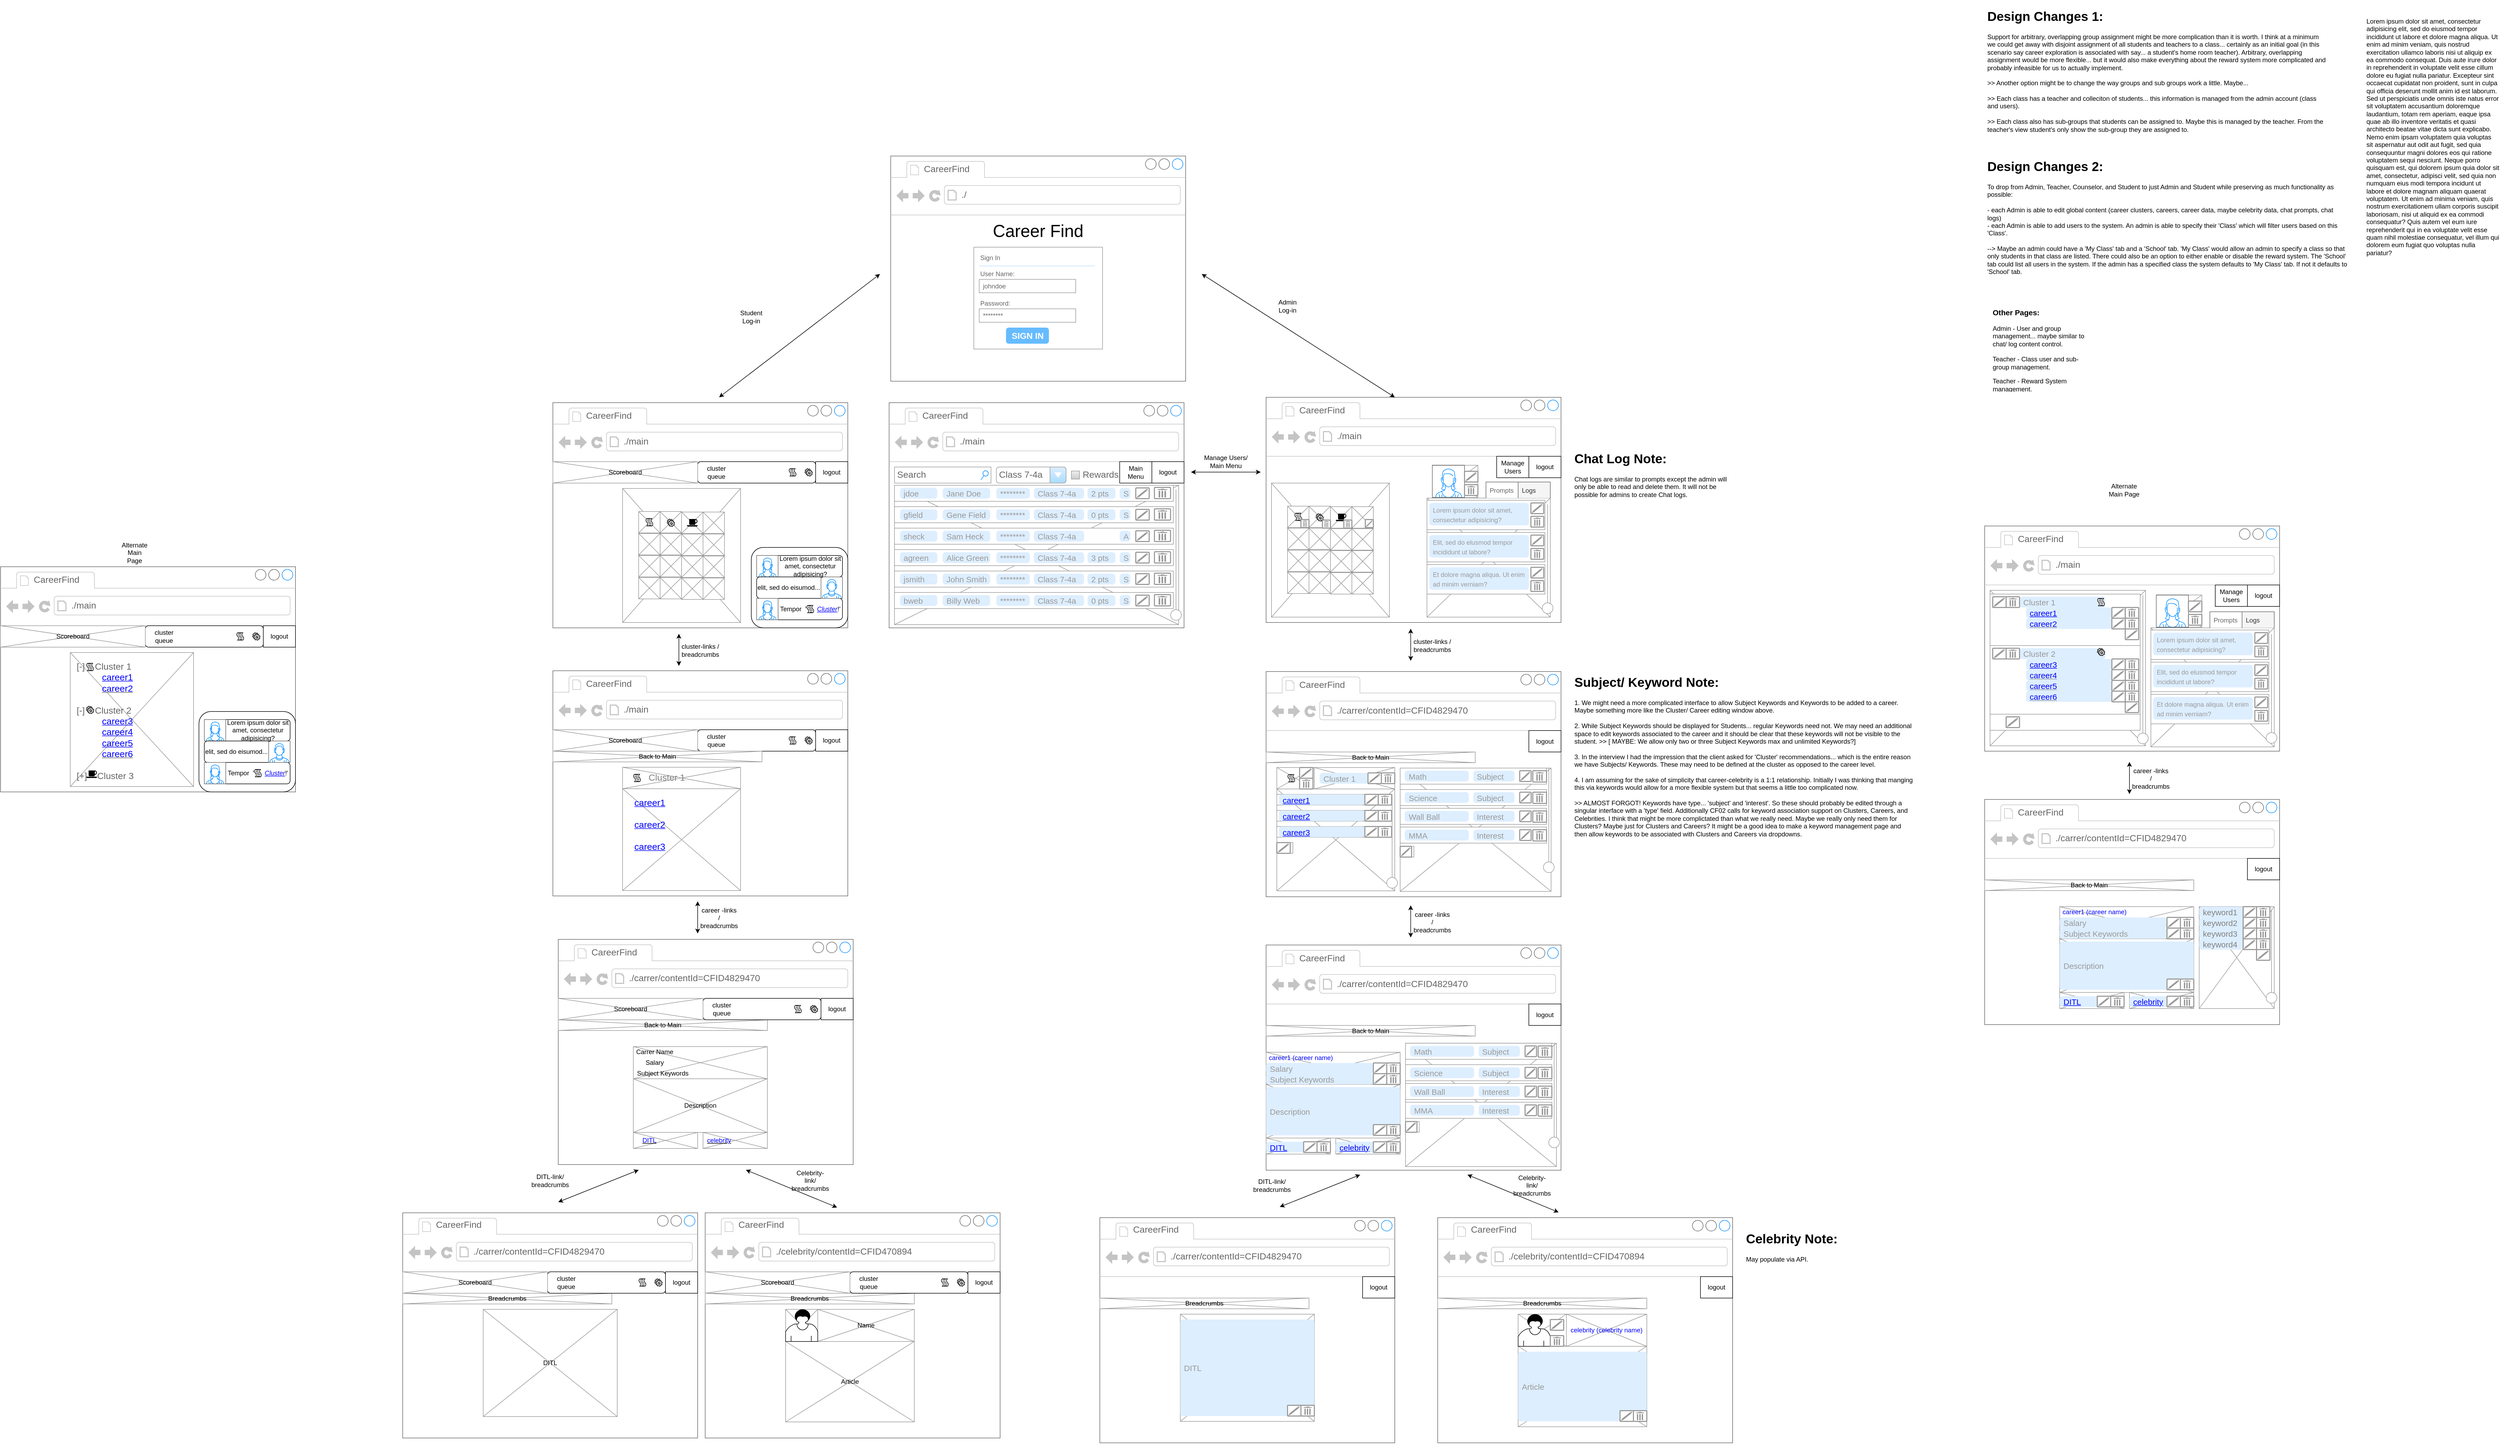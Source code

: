 <mxfile version="12.6.5" type="device"><diagram id="jc_Ys0mqJ4Q0vreT7TdZ" name="Page-1"><mxGraphModel dx="5763" dy="3449" grid="1" gridSize="10" guides="1" tooltips="1" connect="1" arrows="1" fold="1" page="1" pageScale="1" pageWidth="850" pageHeight="1100" math="0" shadow="0"><root><mxCell id="0"/><mxCell id="1" parent="0"/><mxCell id="tF2TXDtSCHiy5sIud65U-2" value="" style="strokeWidth=1;shadow=0;dashed=0;align=center;html=1;shape=mxgraph.mockup.containers.browserWindow;rSize=0;strokeColor=#666666;strokeColor2=#008cff;strokeColor3=#c4c4c4;mainText=,;recursiveResize=0;" parent="1" vertex="1"><mxGeometry x="20" y="20" width="550" height="420" as="geometry"/></mxCell><mxCell id="tF2TXDtSCHiy5sIud65U-3" value="CareerFind" style="strokeWidth=1;shadow=0;dashed=0;align=center;html=1;shape=mxgraph.mockup.containers.anchor;fontSize=17;fontColor=#666666;align=left;" parent="tF2TXDtSCHiy5sIud65U-2" vertex="1"><mxGeometry x="60" y="12" width="110" height="26" as="geometry"/></mxCell><mxCell id="tF2TXDtSCHiy5sIud65U-4" value="./" style="strokeWidth=1;shadow=0;dashed=0;align=center;html=1;shape=mxgraph.mockup.containers.anchor;rSize=0;fontSize=17;fontColor=#666666;align=left;" parent="tF2TXDtSCHiy5sIud65U-2" vertex="1"><mxGeometry x="130" y="60" width="250" height="26" as="geometry"/></mxCell><mxCell id="tF2TXDtSCHiy5sIud65U-17" value="&lt;font style=&quot;font-size: 32px&quot;&gt;Career Find&lt;/font&gt;" style="text;html=1;strokeColor=none;fillColor=none;align=center;verticalAlign=middle;whiteSpace=wrap;rounded=0;" parent="tF2TXDtSCHiy5sIud65U-2" vertex="1"><mxGeometry x="180" y="130" width="190" height="20" as="geometry"/></mxCell><mxCell id="tF2TXDtSCHiy5sIud65U-5" value="" style="strokeWidth=1;shadow=0;dashed=0;align=center;html=1;shape=mxgraph.mockup.forms.rrect;rSize=0;strokeColor=#999999;fillColor=#ffffff;" parent="tF2TXDtSCHiy5sIud65U-2" vertex="1"><mxGeometry x="155" y="170" width="240" height="190" as="geometry"/></mxCell><mxCell id="tF2TXDtSCHiy5sIud65U-6" value="Sign In" style="strokeWidth=1;shadow=0;dashed=0;align=center;html=1;shape=mxgraph.mockup.forms.anchor;fontSize=12;fontColor=#666666;align=left;resizeWidth=1;spacingLeft=0;" parent="tF2TXDtSCHiy5sIud65U-5" vertex="1"><mxGeometry width="120" height="20" relative="1" as="geometry"><mxPoint x="10" y="10" as="offset"/></mxGeometry></mxCell><mxCell id="tF2TXDtSCHiy5sIud65U-7" value="" style="shape=line;strokeColor=#ddeeff;strokeWidth=2;html=1;resizeWidth=1;" parent="tF2TXDtSCHiy5sIud65U-5" vertex="1"><mxGeometry width="216" height="10" relative="1" as="geometry"><mxPoint x="10" y="30" as="offset"/></mxGeometry></mxCell><mxCell id="tF2TXDtSCHiy5sIud65U-8" value="User Name:" style="strokeWidth=1;shadow=0;dashed=0;align=center;html=1;shape=mxgraph.mockup.forms.anchor;fontSize=12;fontColor=#666666;align=left;resizeWidth=1;spacingLeft=0;" parent="tF2TXDtSCHiy5sIud65U-5" vertex="1"><mxGeometry width="120" height="20" relative="1" as="geometry"><mxPoint x="10" y="40" as="offset"/></mxGeometry></mxCell><mxCell id="tF2TXDtSCHiy5sIud65U-9" value="johndoe" style="strokeWidth=1;shadow=0;dashed=0;align=center;html=1;shape=mxgraph.mockup.forms.rrect;rSize=0;strokeColor=#999999;fontColor=#666666;align=left;spacingLeft=5;resizeWidth=1;" parent="tF2TXDtSCHiy5sIud65U-5" vertex="1"><mxGeometry width="180" height="25" relative="1" as="geometry"><mxPoint x="10" y="60" as="offset"/></mxGeometry></mxCell><mxCell id="tF2TXDtSCHiy5sIud65U-10" value="Password:" style="strokeWidth=1;shadow=0;dashed=0;align=center;html=1;shape=mxgraph.mockup.forms.anchor;fontSize=12;fontColor=#666666;align=left;resizeWidth=1;spacingLeft=0;" parent="tF2TXDtSCHiy5sIud65U-5" vertex="1"><mxGeometry width="120" height="20" relative="1" as="geometry"><mxPoint x="10" y="95" as="offset"/></mxGeometry></mxCell><mxCell id="tF2TXDtSCHiy5sIud65U-11" value="********" style="strokeWidth=1;shadow=0;dashed=0;align=center;html=1;shape=mxgraph.mockup.forms.rrect;rSize=0;strokeColor=#999999;fontColor=#666666;align=left;spacingLeft=5;resizeWidth=1;" parent="tF2TXDtSCHiy5sIud65U-5" vertex="1"><mxGeometry width="180" height="25" relative="1" as="geometry"><mxPoint x="10" y="115" as="offset"/></mxGeometry></mxCell><mxCell id="tF2TXDtSCHiy5sIud65U-12" value="SIGN IN" style="strokeWidth=1;shadow=0;dashed=0;align=center;html=1;shape=mxgraph.mockup.forms.rrect;rSize=5;strokeColor=none;fontColor=#ffffff;fillColor=#66bbff;fontSize=16;fontStyle=1;" parent="tF2TXDtSCHiy5sIud65U-5" vertex="1"><mxGeometry y="1" width="80" height="30" relative="1" as="geometry"><mxPoint x="60" y="-40" as="offset"/></mxGeometry></mxCell><mxCell id="tF2TXDtSCHiy5sIud65U-13" value="" style="strokeWidth=1;shadow=0;dashed=0;align=center;html=1;shape=mxgraph.mockup.forms.anchor;fontSize=12;fontColor=#9999ff;align=left;spacingLeft=0;fontStyle=4;resizeWidth=1;" parent="tF2TXDtSCHiy5sIud65U-5" vertex="1"><mxGeometry y="1" width="180" height="20" relative="1" as="geometry"><mxPoint x="10" y="-110" as="offset"/></mxGeometry></mxCell><mxCell id="tF2TXDtSCHiy5sIud65U-15" value="" style="strokeWidth=1;shadow=0;dashed=0;align=center;html=1;shape=mxgraph.mockup.forms.anchor;fontSize=12;fontColor=#666666;align=left;spacingLeft=0;resizeWidth=1;" parent="tF2TXDtSCHiy5sIud65U-5" vertex="1"><mxGeometry y="1" width="180" height="20" relative="1" as="geometry"><mxPoint x="10" y="-70" as="offset"/></mxGeometry></mxCell><mxCell id="tF2TXDtSCHiy5sIud65U-131" value="" style="group" parent="1" vertex="1" connectable="0"><mxGeometry x="720" y="480" width="600" height="420" as="geometry"/></mxCell><mxCell id="st-yHQQgyp35vEaG_w5X-1" value="" style="group" parent="tF2TXDtSCHiy5sIud65U-131" vertex="1" connectable="0"><mxGeometry x="1340" y="230" width="550" height="420" as="geometry"/></mxCell><mxCell id="tF2TXDtSCHiy5sIud65U-19" value="" style="strokeWidth=1;shadow=0;dashed=0;align=center;html=1;shape=mxgraph.mockup.containers.browserWindow;rSize=0;strokeColor=#666666;strokeColor2=#008cff;strokeColor3=#c4c4c4;mainText=,;recursiveResize=0;" parent="st-yHQQgyp35vEaG_w5X-1" vertex="1"><mxGeometry width="550" height="420" as="geometry"/></mxCell><mxCell id="tF2TXDtSCHiy5sIud65U-20" value="CareerFind" style="strokeWidth=1;shadow=0;dashed=0;align=center;html=1;shape=mxgraph.mockup.containers.anchor;fontSize=17;fontColor=#666666;align=left;" parent="st-yHQQgyp35vEaG_w5X-1" vertex="1"><mxGeometry x="60" y="12" width="110" height="26" as="geometry"/></mxCell><mxCell id="tF2TXDtSCHiy5sIud65U-21" value="./main" style="strokeWidth=1;shadow=0;dashed=0;align=center;html=1;shape=mxgraph.mockup.containers.anchor;rSize=0;fontSize=17;fontColor=#666666;align=left;" parent="st-yHQQgyp35vEaG_w5X-1" vertex="1"><mxGeometry x="130" y="60" width="250" height="26" as="geometry"/></mxCell><mxCell id="tF2TXDtSCHiy5sIud65U-65" value="" style="verticalLabelPosition=bottom;shadow=0;dashed=0;align=center;html=1;verticalAlign=top;strokeWidth=1;shape=mxgraph.mockup.graphics.simpleIcon;strokeColor=#999999;fillColor=#ffffff;" parent="st-yHQQgyp35vEaG_w5X-1" vertex="1"><mxGeometry x="10" y="120" width="290" height="290" as="geometry"/></mxCell><mxCell id="-eYAOMhEKpFUqDAnB0VM-145" value="" style="group" parent="st-yHQQgyp35vEaG_w5X-1" vertex="1" connectable="0"><mxGeometry y="110" width="550" height="40" as="geometry"/></mxCell><mxCell id="-eYAOMhEKpFUqDAnB0VM-3" value="logout" style="rounded=0;whiteSpace=wrap;html=1;" parent="-eYAOMhEKpFUqDAnB0VM-145" vertex="1"><mxGeometry x="490" width="60" height="40" as="geometry"/></mxCell><mxCell id="st-yHQQgyp35vEaG_w5X-65" value="" style="group" parent="st-yHQQgyp35vEaG_w5X-1" vertex="1" connectable="0"><mxGeometry x="310" y="190" width="240" height="222" as="geometry"/></mxCell><mxCell id="-eYAOMhEKpFUqDAnB0VM-144" value="" style="group" parent="st-yHQQgyp35vEaG_w5X-65" vertex="1" connectable="0"><mxGeometry width="240" height="222" as="geometry"/></mxCell><mxCell id="-eYAOMhEKpFUqDAnB0VM-65" value="" style="verticalLabelPosition=bottom;shadow=0;dashed=0;align=center;html=1;verticalAlign=top;strokeWidth=1;shape=mxgraph.mockup.graphics.simpleIcon;strokeColor=#999999;fillColor=#ffffff;" parent="-eYAOMhEKpFUqDAnB0VM-144" vertex="1"><mxGeometry width="230" height="222" as="geometry"/></mxCell><mxCell id="KoO8-LNmdjFzoTWulAmM-99" value="" style="strokeWidth=1;shadow=0;dashed=0;align=center;html=1;shape=mxgraph.mockup.misc.rrect;rSize=0;strokeColor=#999999;fillColor=#ffffff;" parent="-eYAOMhEKpFUqDAnB0VM-144" vertex="1"><mxGeometry y="4" width="220" height="55" as="geometry"/></mxCell><mxCell id="KoO8-LNmdjFzoTWulAmM-103" value="" style="strokeWidth=1;shadow=0;dashed=0;align=center;html=1;shape=mxgraph.mockup.misc.anchor;" parent="KoO8-LNmdjFzoTWulAmM-99" vertex="1"><mxGeometry x="217.8" y="15" as="geometry"/></mxCell><mxCell id="KoO8-LNmdjFzoTWulAmM-104" value="" style="strokeWidth=1;shadow=0;dashed=0;align=center;html=1;shape=mxgraph.mockup.misc.anchor;" parent="KoO8-LNmdjFzoTWulAmM-99" vertex="1"><mxGeometry x="204.6" y="15" as="geometry"/></mxCell><mxCell id="KoO8-LNmdjFzoTWulAmM-105" value="&lt;font style=&quot;font-size: 12px&quot;&gt;Lorem ipsum dolor sit amet, consectetur adipisicing?&lt;/font&gt;" style="strokeWidth=1;shadow=0;dashed=0;align=center;html=1;shape=mxgraph.mockup.misc.rrect;rSize=5;strokeColor=none;fontSize=15;fontColor=#999999;fillColor=#ddeeff;align=left;spacingLeft=5;whiteSpace=wrap;" parent="KoO8-LNmdjFzoTWulAmM-99" vertex="1"><mxGeometry x="4.4" y="5" width="185.6" height="42" as="geometry"/></mxCell><mxCell id="KoO8-LNmdjFzoTWulAmM-108" value="" style="strokeColor=#999999;verticalLabelPosition=bottom;shadow=0;dashed=0;verticalAlign=top;strokeWidth=2;html=1;shape=mxgraph.mockup.misc.editIcon;" parent="KoO8-LNmdjFzoTWulAmM-99" vertex="1"><mxGeometry x="193.815" y="5" width="23.913" height="20" as="geometry"/></mxCell><mxCell id="KoO8-LNmdjFzoTWulAmM-109" value="" style="strokeColor=#999999;verticalLabelPosition=bottom;shadow=0;dashed=0;verticalAlign=top;strokeWidth=2;html=1;shape=mxgraph.mockup.misc.trashcanIcon;" parent="KoO8-LNmdjFzoTWulAmM-99" vertex="1"><mxGeometry x="193.811" y="30" width="23.913" height="20" as="geometry"/></mxCell><mxCell id="KoO8-LNmdjFzoTWulAmM-110" value="" style="strokeWidth=1;shadow=0;dashed=0;align=center;html=1;shape=mxgraph.mockup.misc.rrect;rSize=0;strokeColor=#999999;fillColor=#ffffff;" parent="-eYAOMhEKpFUqDAnB0VM-144" vertex="1"><mxGeometry y="64" width="220" height="55" as="geometry"/></mxCell><mxCell id="KoO8-LNmdjFzoTWulAmM-111" value="" style="strokeWidth=1;shadow=0;dashed=0;align=center;html=1;shape=mxgraph.mockup.misc.anchor;" parent="KoO8-LNmdjFzoTWulAmM-110" vertex="1"><mxGeometry x="217.8" y="15" as="geometry"/></mxCell><mxCell id="KoO8-LNmdjFzoTWulAmM-112" value="" style="strokeWidth=1;shadow=0;dashed=0;align=center;html=1;shape=mxgraph.mockup.misc.anchor;" parent="KoO8-LNmdjFzoTWulAmM-110" vertex="1"><mxGeometry x="204.6" y="15" as="geometry"/></mxCell><mxCell id="KoO8-LNmdjFzoTWulAmM-113" value="&lt;font style=&quot;font-size: 12px&quot;&gt;Elit, sed do elusmod tempor incididunt ut labore?&lt;/font&gt;" style="strokeWidth=1;shadow=0;dashed=0;align=center;html=1;shape=mxgraph.mockup.misc.rrect;rSize=5;strokeColor=none;fontSize=15;fontColor=#999999;fillColor=#ddeeff;align=left;spacingLeft=5;whiteSpace=wrap;" parent="KoO8-LNmdjFzoTWulAmM-110" vertex="1"><mxGeometry x="4.4" y="5" width="185.6" height="42" as="geometry"/></mxCell><mxCell id="KoO8-LNmdjFzoTWulAmM-114" value="" style="strokeColor=#999999;verticalLabelPosition=bottom;shadow=0;dashed=0;verticalAlign=top;strokeWidth=2;html=1;shape=mxgraph.mockup.misc.editIcon;" parent="KoO8-LNmdjFzoTWulAmM-110" vertex="1"><mxGeometry x="193.815" y="5" width="23.913" height="20" as="geometry"/></mxCell><mxCell id="KoO8-LNmdjFzoTWulAmM-115" value="" style="strokeColor=#999999;verticalLabelPosition=bottom;shadow=0;dashed=0;verticalAlign=top;strokeWidth=2;html=1;shape=mxgraph.mockup.misc.trashcanIcon;" parent="KoO8-LNmdjFzoTWulAmM-110" vertex="1"><mxGeometry x="193.811" y="30" width="23.913" height="20" as="geometry"/></mxCell><mxCell id="KoO8-LNmdjFzoTWulAmM-116" value="" style="strokeWidth=1;shadow=0;dashed=0;align=center;html=1;shape=mxgraph.mockup.misc.rrect;rSize=0;strokeColor=#999999;fillColor=#ffffff;" parent="-eYAOMhEKpFUqDAnB0VM-144" vertex="1"><mxGeometry y="124" width="220" height="55" as="geometry"/></mxCell><mxCell id="KoO8-LNmdjFzoTWulAmM-117" value="" style="strokeWidth=1;shadow=0;dashed=0;align=center;html=1;shape=mxgraph.mockup.misc.anchor;" parent="KoO8-LNmdjFzoTWulAmM-116" vertex="1"><mxGeometry x="217.8" y="15" as="geometry"/></mxCell><mxCell id="KoO8-LNmdjFzoTWulAmM-118" value="" style="strokeWidth=1;shadow=0;dashed=0;align=center;html=1;shape=mxgraph.mockup.misc.anchor;" parent="KoO8-LNmdjFzoTWulAmM-116" vertex="1"><mxGeometry x="204.6" y="15" as="geometry"/></mxCell><mxCell id="KoO8-LNmdjFzoTWulAmM-119" value="&lt;font style=&quot;font-size: 12px&quot;&gt;Et dolore magna aliqua. Ut enim ad minim verniam?&lt;/font&gt;" style="strokeWidth=1;shadow=0;dashed=0;align=center;html=1;shape=mxgraph.mockup.misc.rrect;rSize=5;strokeColor=none;fontSize=15;fontColor=#999999;fillColor=#ddeeff;align=left;spacingLeft=5;whiteSpace=wrap;" parent="KoO8-LNmdjFzoTWulAmM-116" vertex="1"><mxGeometry x="4.4" y="5" width="185.6" height="42" as="geometry"/></mxCell><mxCell id="KoO8-LNmdjFzoTWulAmM-120" value="" style="strokeColor=#999999;verticalLabelPosition=bottom;shadow=0;dashed=0;verticalAlign=top;strokeWidth=2;html=1;shape=mxgraph.mockup.misc.editIcon;" parent="KoO8-LNmdjFzoTWulAmM-116" vertex="1"><mxGeometry x="193.815" y="5" width="23.913" height="20" as="geometry"/></mxCell><mxCell id="KoO8-LNmdjFzoTWulAmM-121" value="" style="strokeColor=#999999;verticalLabelPosition=bottom;shadow=0;dashed=0;verticalAlign=top;strokeWidth=2;html=1;shape=mxgraph.mockup.misc.trashcanIcon;" parent="KoO8-LNmdjFzoTWulAmM-116" vertex="1"><mxGeometry x="193.811" y="30" width="23.913" height="20" as="geometry"/></mxCell><mxCell id="vxga9_Wiw4g8avrayp3n-54" value="" style="verticalLabelPosition=bottom;shadow=0;dashed=0;align=center;html=1;verticalAlign=top;strokeWidth=1;shape=mxgraph.mockup.forms.horSlider;strokeColor=#999999;sliderStyle=basic;sliderPos=0;handleStyle=circle;fillColor2=#ddeeff;direction=north;" parent="-eYAOMhEKpFUqDAnB0VM-144" vertex="1"><mxGeometry x="210" y="11.75" width="30" height="198.5" as="geometry"/></mxCell><mxCell id="KoO8-LNmdjFzoTWulAmM-73" value="Manage Users" style="rounded=0;whiteSpace=wrap;html=1;" parent="st-yHQQgyp35vEaG_w5X-1" vertex="1"><mxGeometry x="430" y="110" width="60" height="40" as="geometry"/></mxCell><mxCell id="KoO8-LNmdjFzoTWulAmM-80" value="" style="verticalLabelPosition=bottom;shadow=0;dashed=0;align=center;html=1;verticalAlign=top;strokeWidth=1;shape=mxgraph.mockup.forms.horSlider;strokeColor=#999999;sliderStyle=basic;sliderPos=0;handleStyle=circle;fillColor2=#ddeeff;direction=north;" parent="st-yHQQgyp35vEaG_w5X-1" vertex="1"><mxGeometry x="280" y="128.75" width="30" height="272.5" as="geometry"/></mxCell><mxCell id="KoO8-LNmdjFzoTWulAmM-81" value="&lt;font style=&quot;font-size: 12px&quot;&gt;Prompts&lt;/font&gt;" style="strokeWidth=1;shadow=0;dashed=0;align=left;html=1;shape=mxgraph.mockup.forms.uRect;fontSize=17;fontColor=#666666;align=left;spacingLeft=5;strokeColor=#666666;" parent="st-yHQQgyp35vEaG_w5X-1" vertex="1"><mxGeometry x="420" y="160" width="60" height="30" as="geometry"/></mxCell><mxCell id="KoO8-LNmdjFzoTWulAmM-84" value="&lt;font style=&quot;font-size: 12px&quot;&gt;Logs&lt;/font&gt;" style="strokeWidth=1;shadow=0;dashed=0;align=left;html=1;shape=mxgraph.mockup.forms.uRect;fontSize=17;fontColor=#333333;align=left;spacingLeft=5;strokeColor=#666666;fillColor=#f5f5f5;" parent="st-yHQQgyp35vEaG_w5X-1" vertex="1"><mxGeometry x="480" y="160" width="60" height="30" as="geometry"/></mxCell><mxCell id="KoO8-LNmdjFzoTWulAmM-96" value="" style="verticalLabelPosition=bottom;shadow=0;dashed=0;align=center;html=1;verticalAlign=top;strokeWidth=1;shape=mxgraph.mockup.graphics.simpleIcon;strokeColor=#999999;fillColor=#ffffff;" parent="st-yHQQgyp35vEaG_w5X-1" vertex="1"><mxGeometry x="320" y="128.75" width="85" height="60" as="geometry"/></mxCell><mxCell id="KoO8-LNmdjFzoTWulAmM-85" value="" style="verticalLabelPosition=bottom;shadow=0;dashed=0;align=center;html=1;verticalAlign=top;strokeWidth=1;shape=mxgraph.mockup.containers.userFemale;strokeColor=#666666;strokeColor2=#008cff;" parent="st-yHQQgyp35vEaG_w5X-1" vertex="1"><mxGeometry x="320" y="128.75" width="60" height="60" as="geometry"/></mxCell><mxCell id="KoO8-LNmdjFzoTWulAmM-97" value="" style="strokeColor=#999999;verticalLabelPosition=bottom;shadow=0;dashed=0;verticalAlign=top;strokeWidth=2;html=1;shape=mxgraph.mockup.misc.editIcon;" parent="st-yHQQgyp35vEaG_w5X-1" vertex="1"><mxGeometry x="380" y="140" width="25" height="20" as="geometry"/></mxCell><mxCell id="KoO8-LNmdjFzoTWulAmM-98" value="" style="strokeColor=#999999;verticalLabelPosition=bottom;shadow=0;dashed=0;verticalAlign=top;strokeWidth=2;html=1;shape=mxgraph.mockup.misc.trashcanIcon;" parent="st-yHQQgyp35vEaG_w5X-1" vertex="1"><mxGeometry x="380" y="165" width="25" height="20" as="geometry"/></mxCell><mxCell id="KoO8-LNmdjFzoTWulAmM-135" value="" style="strokeWidth=1;shadow=0;dashed=0;align=center;html=1;shape=mxgraph.mockup.misc.rrect;rSize=0;strokeColor=#999999;fillColor=#ffffff;" parent="st-yHQQgyp35vEaG_w5X-1" vertex="1"><mxGeometry x="10" y="127" width="280" height="96" as="geometry"/></mxCell><mxCell id="KoO8-LNmdjFzoTWulAmM-136" value="" style="strokeWidth=1;shadow=0;dashed=0;align=center;html=1;shape=mxgraph.mockup.misc.anchor;" parent="KoO8-LNmdjFzoTWulAmM-135" vertex="1"><mxGeometry x="277.2" y="15" as="geometry"/></mxCell><mxCell id="KoO8-LNmdjFzoTWulAmM-137" value="" style="strokeWidth=1;shadow=0;dashed=0;align=center;html=1;shape=mxgraph.mockup.misc.anchor;" parent="KoO8-LNmdjFzoTWulAmM-135" vertex="1"><mxGeometry x="260.4" y="15" as="geometry"/></mxCell><mxCell id="KoO8-LNmdjFzoTWulAmM-129" value="Cluster 1" style="strokeWidth=1;shadow=0;dashed=0;align=center;html=1;shape=mxgraph.mockup.misc.rrect;rSize=5;strokeColor=none;fontSize=15;fontColor=#999999;fillColor=#ddeeff;align=left;spacingLeft=5;" parent="KoO8-LNmdjFzoTWulAmM-135" vertex="1"><mxGeometry x="55" y="5" width="160" height="20" as="geometry"/></mxCell><mxCell id="KoO8-LNmdjFzoTWulAmM-150" value="&lt;font color=&quot;#0000ff&quot;&gt;&lt;u&gt;career1&lt;/u&gt;&lt;/font&gt;" style="strokeWidth=1;shadow=0;dashed=0;align=center;html=1;shape=mxgraph.mockup.misc.rrect;rSize=5;strokeColor=none;fontSize=15;fontColor=#999999;fillColor=#ddeeff;align=left;spacingLeft=5;" parent="KoO8-LNmdjFzoTWulAmM-135" vertex="1"><mxGeometry x="67.2" y="25" width="160" height="20" as="geometry"/></mxCell><mxCell id="KoO8-LNmdjFzoTWulAmM-151" value="&lt;u&gt;&lt;font color=&quot;#0000ff&quot;&gt;career2&lt;/font&gt;&lt;/u&gt;" style="strokeWidth=1;shadow=0;dashed=0;align=center;html=1;shape=mxgraph.mockup.misc.rrect;rSize=5;strokeColor=none;fontSize=15;fontColor=#999999;fillColor=#ddeeff;align=left;spacingLeft=5;" parent="KoO8-LNmdjFzoTWulAmM-135" vertex="1"><mxGeometry x="67.2" y="45" width="160" height="20" as="geometry"/></mxCell><mxCell id="KoO8-LNmdjFzoTWulAmM-141" value="" style="strokeColor=#999999;verticalLabelPosition=bottom;shadow=0;dashed=0;verticalAlign=top;strokeWidth=2;html=1;shape=mxgraph.mockup.misc.editIcon;" parent="KoO8-LNmdjFzoTWulAmM-135" vertex="1"><mxGeometry x="5" y="5" width="25" height="20" as="geometry"/></mxCell><mxCell id="KoO8-LNmdjFzoTWulAmM-146" value="" style="strokeColor=#999999;verticalLabelPosition=bottom;shadow=0;dashed=0;verticalAlign=top;strokeWidth=2;html=1;shape=mxgraph.mockup.misc.trashcanIcon;" parent="KoO8-LNmdjFzoTWulAmM-135" vertex="1"><mxGeometry x="30" y="5" width="25" height="20" as="geometry"/></mxCell><mxCell id="KoO8-LNmdjFzoTWulAmM-143" value="" style="strokeColor=#999999;verticalLabelPosition=bottom;shadow=0;dashed=0;verticalAlign=top;strokeWidth=2;html=1;shape=mxgraph.mockup.misc.editIcon;" parent="KoO8-LNmdjFzoTWulAmM-135" vertex="1"><mxGeometry x="227.2" y="25" width="25" height="20" as="geometry"/></mxCell><mxCell id="KoO8-LNmdjFzoTWulAmM-147" value="" style="strokeColor=#999999;verticalLabelPosition=bottom;shadow=0;dashed=0;verticalAlign=top;strokeWidth=2;html=1;shape=mxgraph.mockup.misc.trashcanIcon;" parent="KoO8-LNmdjFzoTWulAmM-135" vertex="1"><mxGeometry x="252.2" y="25" width="25" height="20" as="geometry"/></mxCell><mxCell id="KoO8-LNmdjFzoTWulAmM-144" value="" style="strokeColor=#999999;verticalLabelPosition=bottom;shadow=0;dashed=0;verticalAlign=top;strokeWidth=2;html=1;shape=mxgraph.mockup.misc.editIcon;" parent="KoO8-LNmdjFzoTWulAmM-135" vertex="1"><mxGeometry x="227.2" y="45" width="25" height="20" as="geometry"/></mxCell><mxCell id="KoO8-LNmdjFzoTWulAmM-148" value="" style="strokeColor=#999999;verticalLabelPosition=bottom;shadow=0;dashed=0;verticalAlign=top;strokeWidth=2;html=1;shape=mxgraph.mockup.misc.trashcanIcon;" parent="KoO8-LNmdjFzoTWulAmM-135" vertex="1"><mxGeometry x="252.2" y="45" width="25" height="20" as="geometry"/></mxCell><mxCell id="KoO8-LNmdjFzoTWulAmM-145" value="" style="strokeColor=#999999;verticalLabelPosition=bottom;shadow=0;dashed=0;verticalAlign=top;strokeWidth=2;html=1;shape=mxgraph.mockup.misc.editIcon;" parent="KoO8-LNmdjFzoTWulAmM-135" vertex="1"><mxGeometry x="252.2" y="65" width="25" height="20" as="geometry"/></mxCell><mxCell id="KoO8-LNmdjFzoTWulAmM-171" value="" style="shape=mxgraph.bpmn.script_task;html=1;outlineConnect=0;" parent="KoO8-LNmdjFzoTWulAmM-135" vertex="1"><mxGeometry x="200" y="8" width="14" height="14" as="geometry"/></mxCell><mxCell id="KoO8-LNmdjFzoTWulAmM-152" value="" style="strokeWidth=1;shadow=0;dashed=0;align=center;html=1;shape=mxgraph.mockup.misc.rrect;rSize=0;strokeColor=#999999;fillColor=#ffffff;" parent="st-yHQQgyp35vEaG_w5X-1" vertex="1"><mxGeometry x="10" y="223" width="280" height="128" as="geometry"/></mxCell><mxCell id="KoO8-LNmdjFzoTWulAmM-153" value="" style="strokeWidth=1;shadow=0;dashed=0;align=center;html=1;shape=mxgraph.mockup.misc.anchor;" parent="KoO8-LNmdjFzoTWulAmM-152" vertex="1"><mxGeometry x="277.2" y="15" as="geometry"/></mxCell><mxCell id="KoO8-LNmdjFzoTWulAmM-154" value="" style="strokeWidth=1;shadow=0;dashed=0;align=center;html=1;shape=mxgraph.mockup.misc.anchor;" parent="KoO8-LNmdjFzoTWulAmM-152" vertex="1"><mxGeometry x="260.4" y="15" as="geometry"/></mxCell><mxCell id="KoO8-LNmdjFzoTWulAmM-155" value="Cluster 2" style="strokeWidth=1;shadow=0;dashed=0;align=center;html=1;shape=mxgraph.mockup.misc.rrect;rSize=5;strokeColor=none;fontSize=15;fontColor=#999999;fillColor=#ddeeff;align=left;spacingLeft=5;" parent="KoO8-LNmdjFzoTWulAmM-152" vertex="1"><mxGeometry x="55" y="5" width="160" height="20" as="geometry"/></mxCell><mxCell id="KoO8-LNmdjFzoTWulAmM-163" value="&lt;font color=&quot;#0000ff&quot;&gt;&lt;u&gt;career3&lt;/u&gt;&lt;/font&gt;" style="strokeWidth=1;shadow=0;dashed=0;align=center;html=1;shape=mxgraph.mockup.misc.rrect;rSize=5;strokeColor=none;fontSize=15;fontColor=#999999;fillColor=#ddeeff;align=left;spacingLeft=5;" parent="KoO8-LNmdjFzoTWulAmM-152" vertex="1"><mxGeometry x="67.2" y="25" width="160" height="20" as="geometry"/></mxCell><mxCell id="KoO8-LNmdjFzoTWulAmM-164" value="&lt;u&gt;&lt;font color=&quot;#0000ff&quot;&gt;career4&lt;/font&gt;&lt;/u&gt;" style="strokeWidth=1;shadow=0;dashed=0;align=center;html=1;shape=mxgraph.mockup.misc.rrect;rSize=5;strokeColor=none;fontSize=15;fontColor=#999999;fillColor=#ddeeff;align=left;spacingLeft=5;" parent="KoO8-LNmdjFzoTWulAmM-152" vertex="1"><mxGeometry x="67.2" y="45" width="160" height="20" as="geometry"/></mxCell><mxCell id="KoO8-LNmdjFzoTWulAmM-169" value="&lt;u&gt;&lt;font color=&quot;#0000ff&quot;&gt;career5&lt;/font&gt;&lt;/u&gt;" style="strokeWidth=1;shadow=0;dashed=0;align=center;html=1;shape=mxgraph.mockup.misc.rrect;rSize=5;strokeColor=none;fontSize=15;fontColor=#999999;fillColor=#ddeeff;align=left;spacingLeft=5;" parent="KoO8-LNmdjFzoTWulAmM-152" vertex="1"><mxGeometry x="67.2" y="65" width="160" height="20" as="geometry"/></mxCell><mxCell id="KoO8-LNmdjFzoTWulAmM-170" value="&lt;u&gt;&lt;font color=&quot;#0000ff&quot;&gt;career6&lt;/font&gt;&lt;/u&gt;" style="strokeWidth=1;shadow=0;dashed=0;align=center;html=1;shape=mxgraph.mockup.misc.rrect;rSize=5;strokeColor=none;fontSize=15;fontColor=#999999;fillColor=#ddeeff;align=left;spacingLeft=5;" parent="KoO8-LNmdjFzoTWulAmM-152" vertex="1"><mxGeometry x="67.2" y="85" width="160" height="20" as="geometry"/></mxCell><mxCell id="KoO8-LNmdjFzoTWulAmM-156" value="" style="strokeColor=#999999;verticalLabelPosition=bottom;shadow=0;dashed=0;verticalAlign=top;strokeWidth=2;html=1;shape=mxgraph.mockup.misc.editIcon;" parent="KoO8-LNmdjFzoTWulAmM-152" vertex="1"><mxGeometry x="5" y="5" width="25" height="20" as="geometry"/></mxCell><mxCell id="KoO8-LNmdjFzoTWulAmM-160" value="" style="strokeColor=#999999;verticalLabelPosition=bottom;shadow=0;dashed=0;verticalAlign=top;strokeWidth=2;html=1;shape=mxgraph.mockup.misc.trashcanIcon;" parent="KoO8-LNmdjFzoTWulAmM-152" vertex="1"><mxGeometry x="30" y="5" width="25" height="20" as="geometry"/></mxCell><mxCell id="KoO8-LNmdjFzoTWulAmM-157" value="" style="strokeColor=#999999;verticalLabelPosition=bottom;shadow=0;dashed=0;verticalAlign=top;strokeWidth=2;html=1;shape=mxgraph.mockup.misc.editIcon;" parent="KoO8-LNmdjFzoTWulAmM-152" vertex="1"><mxGeometry x="227.2" y="25" width="25" height="20" as="geometry"/></mxCell><mxCell id="KoO8-LNmdjFzoTWulAmM-159" value="" style="strokeColor=#999999;verticalLabelPosition=bottom;shadow=0;dashed=0;verticalAlign=top;strokeWidth=2;html=1;shape=mxgraph.mockup.misc.editIcon;" parent="KoO8-LNmdjFzoTWulAmM-152" vertex="1"><mxGeometry x="227.2" y="65" width="25" height="20" as="geometry"/></mxCell><mxCell id="KoO8-LNmdjFzoTWulAmM-167" value="" style="strokeColor=#999999;verticalLabelPosition=bottom;shadow=0;dashed=0;verticalAlign=top;strokeWidth=2;html=1;shape=mxgraph.mockup.misc.editIcon;" parent="KoO8-LNmdjFzoTWulAmM-152" vertex="1"><mxGeometry x="252.2" y="105" width="25" height="20" as="geometry"/></mxCell><mxCell id="KoO8-LNmdjFzoTWulAmM-168" value="" style="strokeColor=#999999;verticalLabelPosition=bottom;shadow=0;dashed=0;verticalAlign=top;strokeWidth=2;html=1;shape=mxgraph.mockup.misc.trashcanIcon;" parent="KoO8-LNmdjFzoTWulAmM-152" vertex="1"><mxGeometry x="252.2" y="85" width="25" height="20" as="geometry"/></mxCell><mxCell id="KoO8-LNmdjFzoTWulAmM-166" value="" style="strokeColor=#999999;verticalLabelPosition=bottom;shadow=0;dashed=0;verticalAlign=top;strokeWidth=2;html=1;shape=mxgraph.mockup.misc.editIcon;" parent="KoO8-LNmdjFzoTWulAmM-152" vertex="1"><mxGeometry x="227.2" y="85" width="25" height="20" as="geometry"/></mxCell><mxCell id="KoO8-LNmdjFzoTWulAmM-162" value="" style="strokeColor=#999999;verticalLabelPosition=bottom;shadow=0;dashed=0;verticalAlign=top;strokeWidth=2;html=1;shape=mxgraph.mockup.misc.trashcanIcon;" parent="KoO8-LNmdjFzoTWulAmM-152" vertex="1"><mxGeometry x="252.2" y="45" width="25" height="20" as="geometry"/></mxCell><mxCell id="KoO8-LNmdjFzoTWulAmM-161" value="" style="strokeColor=#999999;verticalLabelPosition=bottom;shadow=0;dashed=0;verticalAlign=top;strokeWidth=2;html=1;shape=mxgraph.mockup.misc.trashcanIcon;" parent="KoO8-LNmdjFzoTWulAmM-152" vertex="1"><mxGeometry x="252.2" y="25" width="25" height="20" as="geometry"/></mxCell><mxCell id="KoO8-LNmdjFzoTWulAmM-158" value="" style="strokeColor=#999999;verticalLabelPosition=bottom;shadow=0;dashed=0;verticalAlign=top;strokeWidth=2;html=1;shape=mxgraph.mockup.misc.editIcon;" parent="KoO8-LNmdjFzoTWulAmM-152" vertex="1"><mxGeometry x="227.2" y="45" width="25" height="20" as="geometry"/></mxCell><mxCell id="KoO8-LNmdjFzoTWulAmM-165" value="" style="strokeColor=#999999;verticalLabelPosition=bottom;shadow=0;dashed=0;verticalAlign=top;strokeWidth=2;html=1;shape=mxgraph.mockup.misc.trashcanIcon;" parent="KoO8-LNmdjFzoTWulAmM-152" vertex="1"><mxGeometry x="252.2" y="65" width="25" height="20" as="geometry"/></mxCell><mxCell id="KoO8-LNmdjFzoTWulAmM-176" value="" style="shape=mxgraph.bpmn.service_task;html=1;outlineConnect=0;" parent="KoO8-LNmdjFzoTWulAmM-152" vertex="1"><mxGeometry x="200" y="5" width="14" height="14" as="geometry"/></mxCell><mxCell id="KoO8-LNmdjFzoTWulAmM-123" value="" style="strokeWidth=1;shadow=0;dashed=0;align=center;html=1;shape=mxgraph.mockup.misc.rrect;rSize=0;strokeColor=#999999;fillColor=#ffffff;" parent="st-yHQQgyp35vEaG_w5X-1" vertex="1"><mxGeometry x="10" y="351" width="280" height="30" as="geometry"/></mxCell><mxCell id="KoO8-LNmdjFzoTWulAmM-127" value="" style="strokeWidth=1;shadow=0;dashed=0;align=center;html=1;shape=mxgraph.mockup.misc.anchor;" parent="KoO8-LNmdjFzoTWulAmM-123" vertex="1"><mxGeometry x="277.2" y="15" as="geometry"/></mxCell><mxCell id="KoO8-LNmdjFzoTWulAmM-128" value="" style="strokeWidth=1;shadow=0;dashed=0;align=center;html=1;shape=mxgraph.mockup.misc.anchor;" parent="KoO8-LNmdjFzoTWulAmM-123" vertex="1"><mxGeometry x="260.4" y="15" as="geometry"/></mxCell><mxCell id="KoO8-LNmdjFzoTWulAmM-133" value="" style="strokeColor=#999999;verticalLabelPosition=bottom;shadow=0;dashed=0;verticalAlign=top;strokeWidth=2;html=1;shape=mxgraph.mockup.misc.editIcon;" parent="KoO8-LNmdjFzoTWulAmM-123" vertex="1"><mxGeometry x="30" y="5" width="25" height="20" as="geometry"/></mxCell><mxCell id="st-yHQQgyp35vEaG_w5X-66" value="" style="group" parent="1" vertex="1" connectable="0"><mxGeometry x="720" y="990" width="1320" height="1290" as="geometry"/></mxCell><mxCell id="tF2TXDtSCHiy5sIud65U-87" value="" style="strokeWidth=1;shadow=0;dashed=0;align=center;html=1;shape=mxgraph.mockup.containers.browserWindow;rSize=0;strokeColor=#666666;strokeColor2=#008cff;strokeColor3=#c4c4c4;mainText=,;recursiveResize=0;" parent="st-yHQQgyp35vEaG_w5X-66" vertex="1"><mxGeometry x="1340" y="230" width="550" height="420" as="geometry"/></mxCell><mxCell id="-eYAOMhEKpFUqDAnB0VM-27" value="" style="verticalLabelPosition=bottom;shadow=0;dashed=0;align=center;html=1;verticalAlign=top;strokeWidth=1;shape=mxgraph.mockup.graphics.simpleIcon;strokeColor=#999999;fillColor=#ffffff;" parent="st-yHQQgyp35vEaG_w5X-66" vertex="1"><mxGeometry x="1480" y="490" width="250" height="100" as="geometry"/></mxCell><mxCell id="tF2TXDtSCHiy5sIud65U-88" value="CareerFind" style="strokeWidth=1;shadow=0;dashed=0;align=center;html=1;shape=mxgraph.mockup.containers.anchor;fontSize=17;fontColor=#666666;align=left;" parent="st-yHQQgyp35vEaG_w5X-66" vertex="1"><mxGeometry x="1400" y="242" width="110" height="26" as="geometry"/></mxCell><mxCell id="tF2TXDtSCHiy5sIud65U-89" value="./carrer/contentId=CFID4829470" style="strokeWidth=1;shadow=0;dashed=0;align=center;html=1;shape=mxgraph.mockup.containers.anchor;rSize=0;fontSize=17;fontColor=#666666;align=left;" parent="st-yHQQgyp35vEaG_w5X-66" vertex="1"><mxGeometry x="1470" y="290" width="250" height="26" as="geometry"/></mxCell><mxCell id="-eYAOMhEKpFUqDAnB0VM-17" value="" style="verticalLabelPosition=bottom;shadow=0;dashed=0;align=center;html=1;verticalAlign=top;strokeWidth=1;shape=mxgraph.mockup.graphics.simpleIcon;strokeColor=#999999;fillColor=#ffffff;" parent="st-yHQQgyp35vEaG_w5X-66" vertex="1"><mxGeometry x="1480" y="430" width="250" height="60" as="geometry"/></mxCell><mxCell id="-eYAOMhEKpFUqDAnB0VM-20" value="&lt;font color=&quot;#0000ff&quot;&gt;career1 (career name)&lt;/font&gt;" style="text;html=1;strokeColor=none;fillColor=none;align=center;verticalAlign=middle;whiteSpace=wrap;rounded=0;" parent="st-yHQQgyp35vEaG_w5X-66" vertex="1"><mxGeometry x="1480" y="430" width="130" height="20" as="geometry"/></mxCell><mxCell id="-eYAOMhEKpFUqDAnB0VM-28" value="" style="verticalLabelPosition=bottom;shadow=0;dashed=0;align=center;html=1;verticalAlign=top;strokeWidth=1;shape=mxgraph.mockup.graphics.simpleIcon;strokeColor=#999999;fillColor=#ffffff;" parent="st-yHQQgyp35vEaG_w5X-66" vertex="1"><mxGeometry x="1480" y="590" width="120" height="30" as="geometry"/></mxCell><mxCell id="-eYAOMhEKpFUqDAnB0VM-29" value="" style="verticalLabelPosition=bottom;shadow=0;dashed=0;align=center;html=1;verticalAlign=top;strokeWidth=1;shape=mxgraph.mockup.graphics.simpleIcon;strokeColor=#999999;fillColor=#ffffff;" parent="st-yHQQgyp35vEaG_w5X-66" vertex="1"><mxGeometry x="1610" y="590" width="120" height="30" as="geometry"/></mxCell><mxCell id="-eYAOMhEKpFUqDAnB0VM-146" value="" style="group" parent="st-yHQQgyp35vEaG_w5X-66" vertex="1" connectable="0"><mxGeometry x="1340" y="340" width="550" height="40" as="geometry"/></mxCell><mxCell id="-eYAOMhEKpFUqDAnB0VM-147" value="logout" style="rounded=0;whiteSpace=wrap;html=1;" parent="-eYAOMhEKpFUqDAnB0VM-146" vertex="1"><mxGeometry x="490" width="60" height="40" as="geometry"/></mxCell><mxCell id="-eYAOMhEKpFUqDAnB0VM-175" value="" style="group" parent="st-yHQQgyp35vEaG_w5X-66" vertex="1" connectable="0"><mxGeometry x="1340" y="380" width="390" height="20" as="geometry"/></mxCell><mxCell id="-eYAOMhEKpFUqDAnB0VM-176" value="" style="verticalLabelPosition=bottom;shadow=0;dashed=0;align=center;html=1;verticalAlign=top;strokeWidth=1;shape=mxgraph.mockup.graphics.simpleIcon;strokeColor=#999999;fillColor=#ffffff;" parent="-eYAOMhEKpFUqDAnB0VM-175" vertex="1"><mxGeometry width="390" height="20" as="geometry"/></mxCell><mxCell id="-eYAOMhEKpFUqDAnB0VM-177" value="Back to Main" style="text;html=1;strokeColor=none;fillColor=none;align=center;verticalAlign=middle;whiteSpace=wrap;rounded=0;" parent="-eYAOMhEKpFUqDAnB0VM-175" vertex="1"><mxGeometry x="150" width="90" height="20" as="geometry"/></mxCell><mxCell id="vxga9_Wiw4g8avrayp3n-7" value="Salary" style="strokeWidth=1;shadow=0;dashed=0;align=center;html=1;shape=mxgraph.mockup.misc.rrect;rSize=5;strokeColor=none;fontSize=15;fontColor=#999999;fillColor=#ddeeff;align=left;spacingLeft=5;" parent="st-yHQQgyp35vEaG_w5X-66" vertex="1"><mxGeometry x="1480" y="450" width="200" height="20" as="geometry"/></mxCell><mxCell id="vxga9_Wiw4g8avrayp3n-8" value="" style="strokeColor=#999999;verticalLabelPosition=bottom;shadow=0;dashed=0;verticalAlign=top;strokeWidth=2;html=1;shape=mxgraph.mockup.misc.editIcon;" parent="st-yHQQgyp35vEaG_w5X-66" vertex="1"><mxGeometry x="1680" y="450" width="25" height="20" as="geometry"/></mxCell><mxCell id="vxga9_Wiw4g8avrayp3n-9" value="" style="strokeColor=#999999;verticalLabelPosition=bottom;shadow=0;dashed=0;verticalAlign=top;strokeWidth=2;html=1;shape=mxgraph.mockup.misc.trashcanIcon;" parent="st-yHQQgyp35vEaG_w5X-66" vertex="1"><mxGeometry x="1705" y="450" width="25" height="20" as="geometry"/></mxCell><mxCell id="vxga9_Wiw4g8avrayp3n-10" value="Subject Keywords" style="strokeWidth=1;shadow=0;dashed=0;align=center;html=1;shape=mxgraph.mockup.misc.rrect;rSize=5;strokeColor=none;fontSize=15;fontColor=#999999;fillColor=#ddeeff;align=left;spacingLeft=5;" parent="st-yHQQgyp35vEaG_w5X-66" vertex="1"><mxGeometry x="1480" y="470" width="200" height="20" as="geometry"/></mxCell><mxCell id="vxga9_Wiw4g8avrayp3n-11" value="" style="strokeColor=#999999;verticalLabelPosition=bottom;shadow=0;dashed=0;verticalAlign=top;strokeWidth=2;html=1;shape=mxgraph.mockup.misc.editIcon;" parent="st-yHQQgyp35vEaG_w5X-66" vertex="1"><mxGeometry x="1680" y="470" width="25" height="20" as="geometry"/></mxCell><mxCell id="vxga9_Wiw4g8avrayp3n-12" value="" style="strokeColor=#999999;verticalLabelPosition=bottom;shadow=0;dashed=0;verticalAlign=top;strokeWidth=2;html=1;shape=mxgraph.mockup.misc.trashcanIcon;" parent="st-yHQQgyp35vEaG_w5X-66" vertex="1"><mxGeometry x="1705" y="470" width="25" height="20" as="geometry"/></mxCell><mxCell id="vxga9_Wiw4g8avrayp3n-13" value="Description" style="strokeWidth=1;shadow=0;dashed=0;align=center;html=1;shape=mxgraph.mockup.misc.rrect;rSize=5;strokeColor=none;fontSize=15;fontColor=#999999;fillColor=#ddeeff;align=left;spacingLeft=5;" parent="st-yHQQgyp35vEaG_w5X-66" vertex="1"><mxGeometry x="1480" y="495" width="250" height="90" as="geometry"/></mxCell><mxCell id="vxga9_Wiw4g8avrayp3n-14" value="" style="strokeColor=#999999;verticalLabelPosition=bottom;shadow=0;dashed=0;verticalAlign=top;strokeWidth=2;html=1;shape=mxgraph.mockup.misc.editIcon;" parent="st-yHQQgyp35vEaG_w5X-66" vertex="1"><mxGeometry x="1680" y="565" width="25" height="20" as="geometry"/></mxCell><mxCell id="vxga9_Wiw4g8avrayp3n-15" value="" style="strokeColor=#999999;verticalLabelPosition=bottom;shadow=0;dashed=0;verticalAlign=top;strokeWidth=2;html=1;shape=mxgraph.mockup.misc.trashcanIcon;" parent="st-yHQQgyp35vEaG_w5X-66" vertex="1"><mxGeometry x="1705" y="565" width="25" height="20" as="geometry"/></mxCell><mxCell id="vxga9_Wiw4g8avrayp3n-20" value="&lt;font color=&quot;#0000ff&quot;&gt;&lt;u&gt;DITL&lt;/u&gt;&lt;/font&gt;" style="strokeWidth=1;shadow=0;dashed=0;align=center;html=1;shape=mxgraph.mockup.misc.rrect;rSize=5;strokeColor=none;fontSize=15;fontColor=#999999;fillColor=#ddeeff;align=left;spacingLeft=5;" parent="st-yHQQgyp35vEaG_w5X-66" vertex="1"><mxGeometry x="1480" y="597" width="120" height="20" as="geometry"/></mxCell><mxCell id="vxga9_Wiw4g8avrayp3n-21" value="&lt;font color=&quot;#0000ff&quot;&gt;&lt;u&gt;celebrity&lt;/u&gt;&lt;/font&gt;" style="strokeWidth=1;shadow=0;dashed=0;align=center;html=1;shape=mxgraph.mockup.misc.rrect;rSize=5;strokeColor=none;fontSize=15;fontColor=#999999;fillColor=#ddeeff;align=left;spacingLeft=5;" parent="st-yHQQgyp35vEaG_w5X-66" vertex="1"><mxGeometry x="1610" y="597" width="120" height="20" as="geometry"/></mxCell><mxCell id="vxga9_Wiw4g8avrayp3n-22" value="" style="strokeColor=#999999;verticalLabelPosition=bottom;shadow=0;dashed=0;verticalAlign=top;strokeWidth=2;html=1;shape=mxgraph.mockup.misc.editIcon;" parent="st-yHQQgyp35vEaG_w5X-66" vertex="1"><mxGeometry x="1550" y="597" width="25" height="20" as="geometry"/></mxCell><mxCell id="vxga9_Wiw4g8avrayp3n-23" value="" style="strokeColor=#999999;verticalLabelPosition=bottom;shadow=0;dashed=0;verticalAlign=top;strokeWidth=2;html=1;shape=mxgraph.mockup.misc.trashcanIcon;" parent="st-yHQQgyp35vEaG_w5X-66" vertex="1"><mxGeometry x="1575" y="597" width="25" height="20" as="geometry"/></mxCell><mxCell id="vxga9_Wiw4g8avrayp3n-24" value="" style="strokeColor=#999999;verticalLabelPosition=bottom;shadow=0;dashed=0;verticalAlign=top;strokeWidth=2;html=1;shape=mxgraph.mockup.misc.editIcon;" parent="st-yHQQgyp35vEaG_w5X-66" vertex="1"><mxGeometry x="1680" y="597" width="25" height="20" as="geometry"/></mxCell><mxCell id="vxga9_Wiw4g8avrayp3n-25" value="&lt;span style=&quot;color: rgba(0 , 0 , 0 , 0) ; font-family: monospace ; font-size: 0px&quot;&gt;%3CmxGraphModel%3E%3Croot%3E%3CmxCell%20id%3D%220%22%2F%3E%3CmxCell%20id%3D%221%22%20parent%3D%220%22%2F%3E%3CmxCell%20id%3D%222%22%20value%3D%22%22%20style%3D%22strokeColor%3D%23999999%3BverticalLabelPosition%3Dbottom%3Bshadow%3D0%3Bdashed%3D0%3BverticalAlign%3Dtop%3BstrokeWidth%3D2%3Bhtml%3D1%3Bshape%3Dmxgraph.mockup.misc.editIcon%3B%22%20vertex%3D%221%22%20parent%3D%221%22%3E%3CmxGeometry%20x%3D%221060%22%20y%3D%221357%22%20width%3D%2225%22%20height%3D%2220%22%20as%3D%22geometry%22%2F%3E%3C%2FmxCell%3E%3C%2Froot%3E%3C%2FmxGraphModel%3E&lt;/span&gt;" style="strokeColor=#999999;verticalLabelPosition=bottom;shadow=0;dashed=0;verticalAlign=top;strokeWidth=2;html=1;shape=mxgraph.mockup.misc.trashcanIcon;" parent="st-yHQQgyp35vEaG_w5X-66" vertex="1"><mxGeometry x="1705" y="597" width="25" height="20" as="geometry"/></mxCell><mxCell id="vxga9_Wiw4g8avrayp3n-38" value="" style="verticalLabelPosition=bottom;shadow=0;dashed=0;align=center;html=1;verticalAlign=top;strokeWidth=1;shape=mxgraph.mockup.graphics.simpleIcon;strokeColor=#999999;fillColor=#ffffff;" parent="st-yHQQgyp35vEaG_w5X-66" vertex="1"><mxGeometry x="1740" y="430" width="140" height="190" as="geometry"/></mxCell><mxCell id="vxga9_Wiw4g8avrayp3n-39" value="&lt;font color=&quot;#808080&quot;&gt;keyword1&lt;/font&gt;" style="strokeWidth=1;shadow=0;dashed=0;align=center;html=1;shape=mxgraph.mockup.misc.rrect;rSize=5;strokeColor=none;fontSize=15;fontColor=#999999;fillColor=#ddeeff;align=left;spacingLeft=5;" parent="st-yHQQgyp35vEaG_w5X-66" vertex="1"><mxGeometry x="1740" y="430" width="130" height="20" as="geometry"/></mxCell><mxCell id="vxga9_Wiw4g8avrayp3n-40" value="" style="strokeColor=#999999;verticalLabelPosition=bottom;shadow=0;dashed=0;verticalAlign=top;strokeWidth=2;html=1;shape=mxgraph.mockup.misc.editIcon;" parent="st-yHQQgyp35vEaG_w5X-66" vertex="1"><mxGeometry x="1822" y="430" width="25" height="20" as="geometry"/></mxCell><mxCell id="vxga9_Wiw4g8avrayp3n-41" value="" style="strokeColor=#999999;verticalLabelPosition=bottom;shadow=0;dashed=0;verticalAlign=top;strokeWidth=2;html=1;shape=mxgraph.mockup.misc.trashcanIcon;" parent="st-yHQQgyp35vEaG_w5X-66" vertex="1"><mxGeometry x="1847" y="430" width="25" height="20" as="geometry"/></mxCell><mxCell id="vxga9_Wiw4g8avrayp3n-42" value="&lt;font color=&quot;#808080&quot;&gt;keyword2&lt;/font&gt;" style="strokeWidth=1;shadow=0;dashed=0;align=center;html=1;shape=mxgraph.mockup.misc.rrect;rSize=5;strokeColor=none;fontSize=15;fontColor=#999999;fillColor=#ddeeff;align=left;spacingLeft=5;" parent="st-yHQQgyp35vEaG_w5X-66" vertex="1"><mxGeometry x="1740" y="450" width="130" height="20" as="geometry"/></mxCell><mxCell id="vxga9_Wiw4g8avrayp3n-43" value="" style="strokeColor=#999999;verticalLabelPosition=bottom;shadow=0;dashed=0;verticalAlign=top;strokeWidth=2;html=1;shape=mxgraph.mockup.misc.editIcon;" parent="st-yHQQgyp35vEaG_w5X-66" vertex="1"><mxGeometry x="1822" y="450" width="25" height="20" as="geometry"/></mxCell><mxCell id="vxga9_Wiw4g8avrayp3n-44" value="" style="strokeColor=#999999;verticalLabelPosition=bottom;shadow=0;dashed=0;verticalAlign=top;strokeWidth=2;html=1;shape=mxgraph.mockup.misc.trashcanIcon;" parent="st-yHQQgyp35vEaG_w5X-66" vertex="1"><mxGeometry x="1847" y="450" width="25" height="20" as="geometry"/></mxCell><mxCell id="vxga9_Wiw4g8avrayp3n-45" value="&lt;font color=&quot;#808080&quot;&gt;keyword3&lt;/font&gt;" style="strokeWidth=1;shadow=0;dashed=0;align=center;html=1;shape=mxgraph.mockup.misc.rrect;rSize=5;strokeColor=none;fontSize=15;fontColor=#999999;fillColor=#ddeeff;align=left;spacingLeft=5;" parent="st-yHQQgyp35vEaG_w5X-66" vertex="1"><mxGeometry x="1740" y="470" width="130" height="20" as="geometry"/></mxCell><mxCell id="vxga9_Wiw4g8avrayp3n-46" value="" style="strokeColor=#999999;verticalLabelPosition=bottom;shadow=0;dashed=0;verticalAlign=top;strokeWidth=2;html=1;shape=mxgraph.mockup.misc.editIcon;" parent="st-yHQQgyp35vEaG_w5X-66" vertex="1"><mxGeometry x="1822" y="470" width="25" height="20" as="geometry"/></mxCell><mxCell id="vxga9_Wiw4g8avrayp3n-47" value="" style="strokeColor=#999999;verticalLabelPosition=bottom;shadow=0;dashed=0;verticalAlign=top;strokeWidth=2;html=1;shape=mxgraph.mockup.misc.trashcanIcon;" parent="st-yHQQgyp35vEaG_w5X-66" vertex="1"><mxGeometry x="1847" y="470" width="25" height="20" as="geometry"/></mxCell><mxCell id="vxga9_Wiw4g8avrayp3n-48" value="&lt;font color=&quot;#808080&quot;&gt;keyword4&lt;/font&gt;" style="strokeWidth=1;shadow=0;dashed=0;align=center;html=1;shape=mxgraph.mockup.misc.rrect;rSize=5;strokeColor=none;fontSize=15;fontColor=#999999;fillColor=#ddeeff;align=left;spacingLeft=5;" parent="st-yHQQgyp35vEaG_w5X-66" vertex="1"><mxGeometry x="1740" y="490" width="130" height="20" as="geometry"/></mxCell><mxCell id="vxga9_Wiw4g8avrayp3n-49" value="" style="strokeColor=#999999;verticalLabelPosition=bottom;shadow=0;dashed=0;verticalAlign=top;strokeWidth=2;html=1;shape=mxgraph.mockup.misc.editIcon;" parent="st-yHQQgyp35vEaG_w5X-66" vertex="1"><mxGeometry x="1822" y="490" width="25" height="20" as="geometry"/></mxCell><mxCell id="vxga9_Wiw4g8avrayp3n-50" value="" style="strokeColor=#999999;verticalLabelPosition=bottom;shadow=0;dashed=0;verticalAlign=top;strokeWidth=2;html=1;shape=mxgraph.mockup.misc.trashcanIcon;" parent="st-yHQQgyp35vEaG_w5X-66" vertex="1"><mxGeometry x="1847" y="490" width="25" height="20" as="geometry"/></mxCell><mxCell id="vxga9_Wiw4g8avrayp3n-52" value="" style="strokeColor=#999999;verticalLabelPosition=bottom;shadow=0;dashed=0;verticalAlign=top;strokeWidth=2;html=1;shape=mxgraph.mockup.misc.editIcon;" parent="st-yHQQgyp35vEaG_w5X-66" vertex="1"><mxGeometry x="1847" y="510" width="25" height="20" as="geometry"/></mxCell><mxCell id="vxga9_Wiw4g8avrayp3n-55" value="" style="verticalLabelPosition=bottom;shadow=0;dashed=0;align=center;html=1;verticalAlign=top;strokeWidth=1;shape=mxgraph.mockup.forms.horSlider;strokeColor=#999999;sliderStyle=basic;sliderPos=0;handleStyle=circle;fillColor2=#ddeeff;direction=north;" parent="st-yHQQgyp35vEaG_w5X-66" vertex="1"><mxGeometry x="1860" y="435" width="30" height="170" as="geometry"/></mxCell><mxCell id="zIWGWrbkfWDgDnLnBaml-665" value="" style="group" vertex="1" connectable="0" parent="st-yHQQgyp35vEaG_w5X-66"><mxGeometry x="-310" y="930" width="1390" height="510" as="geometry"/></mxCell><mxCell id="-eYAOMhEKpFUqDAnB0VM-178" value="" style="group" parent="zIWGWrbkfWDgDnLnBaml-665" vertex="1" connectable="0"><mxGeometry y="80" width="550" height="420" as="geometry"/></mxCell><mxCell id="-eYAOMhEKpFUqDAnB0VM-157" value="" style="strokeWidth=1;shadow=0;dashed=0;align=center;html=1;shape=mxgraph.mockup.containers.browserWindow;rSize=0;strokeColor=#666666;strokeColor2=#008cff;strokeColor3=#c4c4c4;mainText=,;recursiveResize=0;" parent="-eYAOMhEKpFUqDAnB0VM-178" vertex="1"><mxGeometry width="550" height="420" as="geometry"/></mxCell><mxCell id="-eYAOMhEKpFUqDAnB0VM-158" value="" style="group" parent="-eYAOMhEKpFUqDAnB0VM-178" vertex="1" connectable="0"><mxGeometry y="110" width="550" height="40" as="geometry"/></mxCell><mxCell id="-eYAOMhEKpFUqDAnB0VM-159" value="logout" style="rounded=0;whiteSpace=wrap;html=1;" parent="-eYAOMhEKpFUqDAnB0VM-158" vertex="1"><mxGeometry x="490" width="60" height="40" as="geometry"/></mxCell><mxCell id="-eYAOMhEKpFUqDAnB0VM-170" value="./carrer/contentId=CFID4829470" style="strokeWidth=1;shadow=0;dashed=0;align=center;html=1;shape=mxgraph.mockup.containers.anchor;rSize=0;fontSize=17;fontColor=#666666;align=left;" parent="-eYAOMhEKpFUqDAnB0VM-178" vertex="1"><mxGeometry x="130" y="60" width="250" height="26" as="geometry"/></mxCell><mxCell id="-eYAOMhEKpFUqDAnB0VM-171" value="CareerFind" style="strokeWidth=1;shadow=0;dashed=0;align=center;html=1;shape=mxgraph.mockup.containers.anchor;fontSize=17;fontColor=#666666;align=left;" parent="-eYAOMhEKpFUqDAnB0VM-178" vertex="1"><mxGeometry x="60" y="10" width="110" height="26" as="geometry"/></mxCell><mxCell id="-eYAOMhEKpFUqDAnB0VM-172" value="" style="verticalLabelPosition=bottom;shadow=0;dashed=0;align=center;html=1;verticalAlign=top;strokeWidth=1;shape=mxgraph.mockup.graphics.simpleIcon;strokeColor=#999999;fillColor=#ffffff;" parent="-eYAOMhEKpFUqDAnB0VM-178" vertex="1"><mxGeometry x="150" y="180" width="250" height="200" as="geometry"/></mxCell><mxCell id="-eYAOMhEKpFUqDAnB0VM-174" value="" style="group" parent="-eYAOMhEKpFUqDAnB0VM-178" vertex="1" connectable="0"><mxGeometry y="150" width="390" height="20" as="geometry"/></mxCell><mxCell id="-eYAOMhEKpFUqDAnB0VM-24" value="" style="verticalLabelPosition=bottom;shadow=0;dashed=0;align=center;html=1;verticalAlign=top;strokeWidth=1;shape=mxgraph.mockup.graphics.simpleIcon;strokeColor=#999999;fillColor=#ffffff;" parent="-eYAOMhEKpFUqDAnB0VM-174" vertex="1"><mxGeometry width="390" height="20" as="geometry"/></mxCell><mxCell id="-eYAOMhEKpFUqDAnB0VM-25" value="Breadcrumbs" style="text;html=1;strokeColor=none;fillColor=none;align=center;verticalAlign=middle;whiteSpace=wrap;rounded=0;" parent="-eYAOMhEKpFUqDAnB0VM-174" vertex="1"><mxGeometry x="150" width="90" height="20" as="geometry"/></mxCell><mxCell id="vxga9_Wiw4g8avrayp3n-29" value="DITL" style="strokeWidth=1;shadow=0;dashed=0;align=center;html=1;shape=mxgraph.mockup.misc.rrect;rSize=5;strokeColor=none;fontSize=15;fontColor=#999999;fillColor=#ddeeff;align=left;spacingLeft=5;" parent="-eYAOMhEKpFUqDAnB0VM-178" vertex="1"><mxGeometry x="150" y="190" width="250" height="180" as="geometry"/></mxCell><mxCell id="vxga9_Wiw4g8avrayp3n-30" value="" style="strokeColor=#999999;verticalLabelPosition=bottom;shadow=0;dashed=0;verticalAlign=top;strokeWidth=2;html=1;shape=mxgraph.mockup.misc.editIcon;" parent="-eYAOMhEKpFUqDAnB0VM-178" vertex="1"><mxGeometry x="350" y="350" width="25" height="20" as="geometry"/></mxCell><mxCell id="vxga9_Wiw4g8avrayp3n-31" value="" style="strokeColor=#999999;verticalLabelPosition=bottom;shadow=0;dashed=0;verticalAlign=top;strokeWidth=2;html=1;shape=mxgraph.mockup.misc.trashcanIcon;" parent="-eYAOMhEKpFUqDAnB0VM-178" vertex="1"><mxGeometry x="375" y="350" width="25" height="20" as="geometry"/></mxCell><mxCell id="-eYAOMhEKpFUqDAnB0VM-179" value="" style="group" parent="zIWGWrbkfWDgDnLnBaml-665" vertex="1" connectable="0"><mxGeometry x="630" y="80" width="550" height="430" as="geometry"/></mxCell><mxCell id="-eYAOMhEKpFUqDAnB0VM-180" value="" style="strokeWidth=1;shadow=0;dashed=0;align=center;html=1;shape=mxgraph.mockup.containers.browserWindow;rSize=0;strokeColor=#666666;strokeColor2=#008cff;strokeColor3=#c4c4c4;mainText=,;recursiveResize=0;" parent="-eYAOMhEKpFUqDAnB0VM-179" vertex="1"><mxGeometry width="550" height="420" as="geometry"/></mxCell><mxCell id="-eYAOMhEKpFUqDAnB0VM-181" value="" style="group" parent="-eYAOMhEKpFUqDAnB0VM-179" vertex="1" connectable="0"><mxGeometry y="110" width="550" height="40" as="geometry"/></mxCell><mxCell id="-eYAOMhEKpFUqDAnB0VM-182" value="logout" style="rounded=0;whiteSpace=wrap;html=1;" parent="-eYAOMhEKpFUqDAnB0VM-181" vertex="1"><mxGeometry x="490" width="60" height="40" as="geometry"/></mxCell><mxCell id="-eYAOMhEKpFUqDAnB0VM-192" value="./celebrity/contentId=CFID470894" style="strokeWidth=1;shadow=0;dashed=0;align=center;html=1;shape=mxgraph.mockup.containers.anchor;rSize=0;fontSize=17;fontColor=#666666;align=left;" parent="-eYAOMhEKpFUqDAnB0VM-179" vertex="1"><mxGeometry x="130" y="60" width="250" height="26" as="geometry"/></mxCell><mxCell id="-eYAOMhEKpFUqDAnB0VM-193" value="CareerFind" style="strokeWidth=1;shadow=0;dashed=0;align=center;html=1;shape=mxgraph.mockup.containers.anchor;fontSize=17;fontColor=#666666;align=left;" parent="-eYAOMhEKpFUqDAnB0VM-179" vertex="1"><mxGeometry x="60" y="10" width="110" height="26" as="geometry"/></mxCell><mxCell id="-eYAOMhEKpFUqDAnB0VM-194" value="" style="verticalLabelPosition=bottom;shadow=0;dashed=0;align=center;html=1;verticalAlign=top;strokeWidth=1;shape=mxgraph.mockup.graphics.simpleIcon;strokeColor=#999999;fillColor=#ffffff;" parent="-eYAOMhEKpFUqDAnB0VM-179" vertex="1"><mxGeometry x="150" y="180" width="90" height="60" as="geometry"/></mxCell><mxCell id="-eYAOMhEKpFUqDAnB0VM-196" value="" style="group" parent="-eYAOMhEKpFUqDAnB0VM-179" vertex="1" connectable="0"><mxGeometry y="150" width="390" height="20" as="geometry"/></mxCell><mxCell id="-eYAOMhEKpFUqDAnB0VM-197" value="" style="verticalLabelPosition=bottom;shadow=0;dashed=0;align=center;html=1;verticalAlign=top;strokeWidth=1;shape=mxgraph.mockup.graphics.simpleIcon;strokeColor=#999999;fillColor=#ffffff;" parent="-eYAOMhEKpFUqDAnB0VM-196" vertex="1"><mxGeometry width="390" height="20" as="geometry"/></mxCell><mxCell id="-eYAOMhEKpFUqDAnB0VM-198" value="Breadcrumbs" style="text;html=1;strokeColor=none;fillColor=none;align=center;verticalAlign=middle;whiteSpace=wrap;rounded=0;" parent="-eYAOMhEKpFUqDAnB0VM-196" vertex="1"><mxGeometry x="150" width="90" height="20" as="geometry"/></mxCell><mxCell id="-eYAOMhEKpFUqDAnB0VM-200" value="" style="verticalLabelPosition=bottom;shadow=0;dashed=0;align=center;html=1;verticalAlign=top;strokeWidth=1;shape=mxgraph.mockup.graphics.simpleIcon;strokeColor=#999999;fillColor=#ffffff;" parent="-eYAOMhEKpFUqDAnB0VM-179" vertex="1"><mxGeometry x="240" y="180" width="150" height="60" as="geometry"/></mxCell><mxCell id="-eYAOMhEKpFUqDAnB0VM-201" value="" style="verticalLabelPosition=bottom;shadow=0;dashed=0;align=center;html=1;verticalAlign=top;strokeWidth=1;shape=mxgraph.mockup.graphics.simpleIcon;strokeColor=#999999;fillColor=#ffffff;" parent="-eYAOMhEKpFUqDAnB0VM-179" vertex="1"><mxGeometry x="150" y="240" width="240" height="150" as="geometry"/></mxCell><mxCell id="-eYAOMhEKpFUqDAnB0VM-202" value="" style="shape=mxgraph.bpmn.user_task;html=1;outlineConnect=0;" parent="-eYAOMhEKpFUqDAnB0VM-179" vertex="1"><mxGeometry x="150" y="180" width="60" height="60" as="geometry"/></mxCell><mxCell id="-eYAOMhEKpFUqDAnB0VM-203" value="&lt;font color=&quot;#0000ff&quot;&gt;celebrity (celebrity name)&lt;/font&gt;" style="text;html=1;strokeColor=none;fillColor=none;align=center;verticalAlign=middle;whiteSpace=wrap;rounded=0;" parent="-eYAOMhEKpFUqDAnB0VM-179" vertex="1"><mxGeometry x="245" y="200" width="140" height="20" as="geometry"/></mxCell><mxCell id="-eYAOMhEKpFUqDAnB0VM-227" value="Article" style="text;html=1;strokeColor=none;fillColor=none;align=center;verticalAlign=middle;whiteSpace=wrap;rounded=0;" parent="-eYAOMhEKpFUqDAnB0VM-179" vertex="1"><mxGeometry x="250" y="305" width="40" height="20" as="geometry"/></mxCell><mxCell id="vxga9_Wiw4g8avrayp3n-32" value="" style="strokeColor=#999999;verticalLabelPosition=bottom;shadow=0;dashed=0;verticalAlign=top;strokeWidth=2;html=1;shape=mxgraph.mockup.misc.editIcon;" parent="-eYAOMhEKpFUqDAnB0VM-179" vertex="1"><mxGeometry x="210" y="190" width="25" height="20" as="geometry"/></mxCell><mxCell id="vxga9_Wiw4g8avrayp3n-33" value="&lt;span style=&quot;color: rgba(0 , 0 , 0 , 0) ; font-family: monospace ; font-size: 0px&quot;&gt;%3CmxGraphModel%3E%3Croot%3E%3CmxCell%20id%3D%220%22%2F%3E%3CmxCell%20id%3D%221%22%20parent%3D%220%22%2F%3E%3CmxCell%20id%3D%222%22%20value%3D%22%22%20style%3D%22strokeColor%3D%23999999%3BverticalLabelPosition%3Dbottom%3Bshadow%3D0%3Bdashed%3D0%3BverticalAlign%3Dtop%3BstrokeWidth%3D2%3Bhtml%3D1%3Bshape%3Dmxgraph.mockup.misc.editIcon%3B%22%20vertex%3D%221%22%20parent%3D%221%22%3E%3CmxGeometry%20x%3D%221060%22%20y%3D%221357%22%20width%3D%2225%22%20height%3D%2220%22%20as%3D%22geometry%22%2F%3E%3C%2FmxCell%3E%3C%2Froot%3E%3C%2FmxGraphModel%3E&lt;/span&gt;" style="strokeColor=#999999;verticalLabelPosition=bottom;shadow=0;dashed=0;verticalAlign=top;strokeWidth=2;html=1;shape=mxgraph.mockup.misc.trashcanIcon;" parent="-eYAOMhEKpFUqDAnB0VM-179" vertex="1"><mxGeometry x="210" y="220" width="25" height="20" as="geometry"/></mxCell><mxCell id="vxga9_Wiw4g8avrayp3n-34" value="Article" style="strokeWidth=1;shadow=0;dashed=0;align=center;html=1;shape=mxgraph.mockup.misc.rrect;rSize=5;strokeColor=none;fontSize=15;fontColor=#999999;fillColor=#ddeeff;align=left;spacingLeft=5;" parent="-eYAOMhEKpFUqDAnB0VM-179" vertex="1"><mxGeometry x="150" y="250" width="240" height="130" as="geometry"/></mxCell><mxCell id="vxga9_Wiw4g8avrayp3n-35" value="" style="strokeColor=#999999;verticalLabelPosition=bottom;shadow=0;dashed=0;verticalAlign=top;strokeWidth=2;html=1;shape=mxgraph.mockup.misc.editIcon;" parent="-eYAOMhEKpFUqDAnB0VM-179" vertex="1"><mxGeometry x="340" y="360" width="25" height="20" as="geometry"/></mxCell><mxCell id="vxga9_Wiw4g8avrayp3n-36" value="" style="strokeColor=#999999;verticalLabelPosition=bottom;shadow=0;dashed=0;verticalAlign=top;strokeWidth=2;html=1;shape=mxgraph.mockup.misc.trashcanIcon;" parent="-eYAOMhEKpFUqDAnB0VM-179" vertex="1"><mxGeometry x="365" y="360" width="25" height="20" as="geometry"/></mxCell><mxCell id="vxga9_Wiw4g8avrayp3n-16" value="" style="endArrow=classic;startArrow=classic;html=1;" parent="zIWGWrbkfWDgDnLnBaml-665" edge="1"><mxGeometry width="50" height="50" relative="1" as="geometry"><mxPoint x="335.5" y="60" as="sourcePoint"/><mxPoint x="485.5" as="targetPoint"/></mxGeometry></mxCell><mxCell id="vxga9_Wiw4g8avrayp3n-17" value="" style="endArrow=classic;startArrow=classic;html=1;" parent="zIWGWrbkfWDgDnLnBaml-665" edge="1"><mxGeometry width="50" height="50" relative="1" as="geometry"><mxPoint x="855.5" y="70" as="sourcePoint"/><mxPoint x="685.5" as="targetPoint"/></mxGeometry></mxCell><mxCell id="vxga9_Wiw4g8avrayp3n-18" value="Celebrity-link/ breadcrumbs" style="text;html=1;strokeColor=none;fillColor=none;align=center;verticalAlign=middle;whiteSpace=wrap;rounded=0;" parent="zIWGWrbkfWDgDnLnBaml-665" vertex="1"><mxGeometry x="785.5" y="10" width="40" height="20" as="geometry"/></mxCell><mxCell id="vxga9_Wiw4g8avrayp3n-19" value="DITL-link/ breadcrumbs" style="text;html=1;strokeColor=none;fillColor=none;align=center;verticalAlign=middle;whiteSpace=wrap;rounded=0;" parent="zIWGWrbkfWDgDnLnBaml-665" vertex="1"><mxGeometry x="300.5" y="10" width="40" height="20" as="geometry"/></mxCell><mxCell id="vxga9_Wiw4g8avrayp3n-37" value="&lt;h1&gt;Celebrity Note:&lt;/h1&gt;&lt;p&gt;May populate via API.&lt;/p&gt;" style="text;html=1;strokeColor=none;fillColor=none;spacing=5;spacingTop=-20;whiteSpace=wrap;overflow=hidden;rounded=0;align=left;" parent="zIWGWrbkfWDgDnLnBaml-665" vertex="1"><mxGeometry x="1200" y="100" width="190" height="120" as="geometry"/></mxCell><mxCell id="zIWGWrbkfWDgDnLnBaml-271" value="" style="strokeWidth=1;shadow=0;dashed=0;align=center;html=1;shape=mxgraph.mockup.containers.browserWindow;rSize=0;strokeColor=#666666;strokeColor2=#008cff;strokeColor3=#c4c4c4;mainText=,;recursiveResize=0;" vertex="1" parent="st-yHQQgyp35vEaG_w5X-66"><mxGeometry y="-8.5" width="550" height="420" as="geometry"/></mxCell><mxCell id="vxga9_Wiw4g8avrayp3n-28" value="&lt;h1&gt;Chat Log Note:&lt;/h1&gt;&lt;p&gt;Chat logs are similar to prompts except the admin will only be able to read and delete them. It will not be possible for admins to create Chat logs.&lt;/p&gt;" style="text;html=1;strokeColor=none;fillColor=none;spacing=5;spacingTop=-20;whiteSpace=wrap;overflow=hidden;rounded=0;align=left;" parent="st-yHQQgyp35vEaG_w5X-66" vertex="1"><mxGeometry x="569.67" y="-425.5" width="300" height="221" as="geometry"/></mxCell><mxCell id="zIWGWrbkfWDgDnLnBaml-273" value="CareerFind" style="strokeWidth=1;shadow=0;dashed=0;align=center;html=1;shape=mxgraph.mockup.containers.anchor;fontSize=17;fontColor=#666666;align=left;" vertex="1" parent="st-yHQQgyp35vEaG_w5X-66"><mxGeometry x="60" y="3.5" width="110" height="26" as="geometry"/></mxCell><mxCell id="zIWGWrbkfWDgDnLnBaml-274" value="./carrer/contentId=CFID4829470" style="strokeWidth=1;shadow=0;dashed=0;align=center;html=1;shape=mxgraph.mockup.containers.anchor;rSize=0;fontSize=17;fontColor=#666666;align=left;" vertex="1" parent="st-yHQQgyp35vEaG_w5X-66"><mxGeometry x="130" y="51.5" width="250" height="26" as="geometry"/></mxCell><mxCell id="zIWGWrbkfWDgDnLnBaml-279" value="" style="group" vertex="1" connectable="0" parent="st-yHQQgyp35vEaG_w5X-66"><mxGeometry y="101.5" width="550" height="40" as="geometry"/></mxCell><mxCell id="zIWGWrbkfWDgDnLnBaml-280" value="logout" style="rounded=0;whiteSpace=wrap;html=1;" vertex="1" parent="zIWGWrbkfWDgDnLnBaml-279"><mxGeometry x="490" width="60" height="40" as="geometry"/></mxCell><mxCell id="zIWGWrbkfWDgDnLnBaml-281" value="" style="group" vertex="1" connectable="0" parent="st-yHQQgyp35vEaG_w5X-66"><mxGeometry y="141.5" width="390" height="20" as="geometry"/></mxCell><mxCell id="zIWGWrbkfWDgDnLnBaml-282" value="" style="verticalLabelPosition=bottom;shadow=0;dashed=0;align=center;html=1;verticalAlign=top;strokeWidth=1;shape=mxgraph.mockup.graphics.simpleIcon;strokeColor=#999999;fillColor=#ffffff;" vertex="1" parent="zIWGWrbkfWDgDnLnBaml-281"><mxGeometry width="390" height="20" as="geometry"/></mxCell><mxCell id="zIWGWrbkfWDgDnLnBaml-283" value="Back to Main" style="text;html=1;strokeColor=none;fillColor=none;align=center;verticalAlign=middle;whiteSpace=wrap;rounded=0;" vertex="1" parent="zIWGWrbkfWDgDnLnBaml-281"><mxGeometry x="150" width="90" height="20" as="geometry"/></mxCell><mxCell id="zIWGWrbkfWDgDnLnBaml-404" value="" style="group" vertex="1" connectable="0" parent="st-yHQQgyp35vEaG_w5X-66"><mxGeometry x="20" y="170.5" width="230" height="250" as="geometry"/></mxCell><mxCell id="zIWGWrbkfWDgDnLnBaml-405" value="" style="verticalLabelPosition=bottom;shadow=0;dashed=0;align=center;html=1;verticalAlign=top;strokeWidth=1;shape=mxgraph.mockup.graphics.simpleIcon;strokeColor=#999999;fillColor=#ffffff;" vertex="1" parent="zIWGWrbkfWDgDnLnBaml-404"><mxGeometry y="40" width="220" height="190" as="geometry"/></mxCell><mxCell id="zIWGWrbkfWDgDnLnBaml-406" value="" style="verticalLabelPosition=bottom;shadow=0;dashed=0;align=center;html=1;verticalAlign=top;strokeWidth=1;shape=mxgraph.mockup.graphics.simpleIcon;strokeColor=#999999;fillColor=#ffffff;" vertex="1" parent="zIWGWrbkfWDgDnLnBaml-404"><mxGeometry width="70" height="40" as="geometry"/></mxCell><mxCell id="zIWGWrbkfWDgDnLnBaml-407" value="" style="shape=mxgraph.bpmn.script_task;html=1;outlineConnect=0;" vertex="1" parent="zIWGWrbkfWDgDnLnBaml-404"><mxGeometry x="20" y="13" width="14" height="14" as="geometry"/></mxCell><mxCell id="zIWGWrbkfWDgDnLnBaml-408" value="" style="strokeColor=#999999;verticalLabelPosition=bottom;shadow=0;dashed=0;verticalAlign=top;strokeWidth=2;html=1;shape=mxgraph.mockup.misc.editIcon;" vertex="1" parent="zIWGWrbkfWDgDnLnBaml-404"><mxGeometry x="42.5" width="25" height="20" as="geometry"/></mxCell><mxCell id="zIWGWrbkfWDgDnLnBaml-409" value="" style="strokeColor=#999999;verticalLabelPosition=bottom;shadow=0;dashed=0;verticalAlign=top;strokeWidth=2;html=1;shape=mxgraph.mockup.misc.trashcanIcon;" vertex="1" parent="zIWGWrbkfWDgDnLnBaml-404"><mxGeometry x="42.5" y="20" width="25" height="20" as="geometry"/></mxCell><mxCell id="zIWGWrbkfWDgDnLnBaml-410" value="" style="verticalLabelPosition=bottom;shadow=0;dashed=0;align=center;html=1;verticalAlign=top;strokeWidth=1;shape=mxgraph.mockup.graphics.simpleIcon;strokeColor=#999999;fillColor=#ffffff;" vertex="1" parent="zIWGWrbkfWDgDnLnBaml-404"><mxGeometry x="70" width="150" height="40" as="geometry"/></mxCell><mxCell id="zIWGWrbkfWDgDnLnBaml-411" value="Cluster 1" style="strokeWidth=1;shadow=0;dashed=0;align=center;html=1;shape=mxgraph.mockup.misc.rrect;rSize=5;strokeColor=none;fontSize=15;fontColor=#999999;fillColor=#ddeeff;align=left;spacingLeft=5;" vertex="1" parent="zIWGWrbkfWDgDnLnBaml-404"><mxGeometry x="80" y="10" width="140" height="20" as="geometry"/></mxCell><mxCell id="zIWGWrbkfWDgDnLnBaml-412" value="" style="strokeColor=#999999;verticalLabelPosition=bottom;shadow=0;dashed=0;verticalAlign=top;strokeWidth=2;html=1;shape=mxgraph.mockup.misc.editIcon;" vertex="1" parent="zIWGWrbkfWDgDnLnBaml-404"><mxGeometry x="170" y="10" width="25" height="20" as="geometry"/></mxCell><mxCell id="zIWGWrbkfWDgDnLnBaml-413" value="" style="strokeColor=#999999;verticalLabelPosition=bottom;shadow=0;dashed=0;verticalAlign=top;strokeWidth=2;html=1;shape=mxgraph.mockup.misc.trashcanIcon;" vertex="1" parent="zIWGWrbkfWDgDnLnBaml-404"><mxGeometry x="195" y="10" width="25" height="20" as="geometry"/></mxCell><mxCell id="zIWGWrbkfWDgDnLnBaml-414" value="" style="group" vertex="1" connectable="0" parent="zIWGWrbkfWDgDnLnBaml-404"><mxGeometry y="50" width="215" height="110" as="geometry"/></mxCell><mxCell id="zIWGWrbkfWDgDnLnBaml-415" value="" style="strokeWidth=1;shadow=0;dashed=0;align=center;html=1;shape=mxgraph.mockup.misc.rrect;rSize=0;strokeColor=#999999;fillColor=#ffffff;" vertex="1" parent="zIWGWrbkfWDgDnLnBaml-414"><mxGeometry width="215" height="20" as="geometry"/></mxCell><mxCell id="zIWGWrbkfWDgDnLnBaml-416" value="" style="strokeWidth=1;shadow=0;dashed=0;align=center;html=1;shape=mxgraph.mockup.misc.anchor;" vertex="1" parent="zIWGWrbkfWDgDnLnBaml-415"><mxGeometry x="212.85" y="3.125" as="geometry"/></mxCell><mxCell id="zIWGWrbkfWDgDnLnBaml-417" value="" style="strokeWidth=1;shadow=0;dashed=0;align=center;html=1;shape=mxgraph.mockup.misc.anchor;" vertex="1" parent="zIWGWrbkfWDgDnLnBaml-415"><mxGeometry x="199.95" y="3.125" as="geometry"/></mxCell><mxCell id="zIWGWrbkfWDgDnLnBaml-418" value="&lt;font color=&quot;#0000ff&quot;&gt;&lt;u&gt;career1&lt;/u&gt;&lt;/font&gt;" style="strokeWidth=1;shadow=0;dashed=0;align=center;html=1;shape=mxgraph.mockup.misc.rrect;rSize=5;strokeColor=none;fontSize=15;fontColor=#999999;fillColor=#ddeeff;align=left;spacingLeft=5;" vertex="1" parent="zIWGWrbkfWDgDnLnBaml-415"><mxGeometry x="4.17" width="160" height="20" as="geometry"/></mxCell><mxCell id="zIWGWrbkfWDgDnLnBaml-419" value="" style="strokeColor=#999999;verticalLabelPosition=bottom;shadow=0;dashed=0;verticalAlign=top;strokeWidth=2;html=1;shape=mxgraph.mockup.misc.editIcon;" vertex="1" parent="zIWGWrbkfWDgDnLnBaml-415"><mxGeometry x="164.17" width="25" height="20" as="geometry"/></mxCell><mxCell id="zIWGWrbkfWDgDnLnBaml-420" value="" style="strokeColor=#999999;verticalLabelPosition=bottom;shadow=0;dashed=0;verticalAlign=top;strokeWidth=2;html=1;shape=mxgraph.mockup.misc.trashcanIcon;" vertex="1" parent="zIWGWrbkfWDgDnLnBaml-415"><mxGeometry x="189.17" width="25" height="20" as="geometry"/></mxCell><mxCell id="zIWGWrbkfWDgDnLnBaml-421" value="" style="strokeWidth=1;shadow=0;dashed=0;align=center;html=1;shape=mxgraph.mockup.misc.rrect;rSize=0;strokeColor=#999999;fillColor=#ffffff;" vertex="1" parent="zIWGWrbkfWDgDnLnBaml-414"><mxGeometry y="30" width="215" height="20" as="geometry"/></mxCell><mxCell id="zIWGWrbkfWDgDnLnBaml-422" value="" style="strokeWidth=1;shadow=0;dashed=0;align=center;html=1;shape=mxgraph.mockup.misc.anchor;" vertex="1" parent="zIWGWrbkfWDgDnLnBaml-421"><mxGeometry x="212.85" y="3.125" as="geometry"/></mxCell><mxCell id="zIWGWrbkfWDgDnLnBaml-423" value="" style="strokeWidth=1;shadow=0;dashed=0;align=center;html=1;shape=mxgraph.mockup.misc.anchor;" vertex="1" parent="zIWGWrbkfWDgDnLnBaml-421"><mxGeometry x="199.95" y="3.125" as="geometry"/></mxCell><mxCell id="zIWGWrbkfWDgDnLnBaml-424" value="&lt;font color=&quot;#0000ff&quot;&gt;&lt;u&gt;career2&lt;/u&gt;&lt;/font&gt;" style="strokeWidth=1;shadow=0;dashed=0;align=center;html=1;shape=mxgraph.mockup.misc.rrect;rSize=5;strokeColor=none;fontSize=15;fontColor=#999999;fillColor=#ddeeff;align=left;spacingLeft=5;" vertex="1" parent="zIWGWrbkfWDgDnLnBaml-421"><mxGeometry x="4.17" width="160" height="20" as="geometry"/></mxCell><mxCell id="zIWGWrbkfWDgDnLnBaml-425" value="" style="strokeColor=#999999;verticalLabelPosition=bottom;shadow=0;dashed=0;verticalAlign=top;strokeWidth=2;html=1;shape=mxgraph.mockup.misc.editIcon;" vertex="1" parent="zIWGWrbkfWDgDnLnBaml-421"><mxGeometry x="164.17" width="25" height="20" as="geometry"/></mxCell><mxCell id="zIWGWrbkfWDgDnLnBaml-426" value="" style="strokeColor=#999999;verticalLabelPosition=bottom;shadow=0;dashed=0;verticalAlign=top;strokeWidth=2;html=1;shape=mxgraph.mockup.misc.trashcanIcon;" vertex="1" parent="zIWGWrbkfWDgDnLnBaml-421"><mxGeometry x="189.17" width="25" height="20" as="geometry"/></mxCell><mxCell id="zIWGWrbkfWDgDnLnBaml-427" value="" style="strokeWidth=1;shadow=0;dashed=0;align=center;html=1;shape=mxgraph.mockup.misc.rrect;rSize=0;strokeColor=#999999;fillColor=#ffffff;" vertex="1" parent="zIWGWrbkfWDgDnLnBaml-414"><mxGeometry y="60" width="215" height="20" as="geometry"/></mxCell><mxCell id="zIWGWrbkfWDgDnLnBaml-428" value="" style="strokeWidth=1;shadow=0;dashed=0;align=center;html=1;shape=mxgraph.mockup.misc.anchor;" vertex="1" parent="zIWGWrbkfWDgDnLnBaml-427"><mxGeometry x="212.85" y="3.125" as="geometry"/></mxCell><mxCell id="zIWGWrbkfWDgDnLnBaml-429" value="" style="strokeWidth=1;shadow=0;dashed=0;align=center;html=1;shape=mxgraph.mockup.misc.anchor;" vertex="1" parent="zIWGWrbkfWDgDnLnBaml-427"><mxGeometry x="199.95" y="3.125" as="geometry"/></mxCell><mxCell id="zIWGWrbkfWDgDnLnBaml-430" value="&lt;font color=&quot;#0000ff&quot;&gt;&lt;u&gt;career3&lt;/u&gt;&lt;/font&gt;" style="strokeWidth=1;shadow=0;dashed=0;align=center;html=1;shape=mxgraph.mockup.misc.rrect;rSize=5;strokeColor=none;fontSize=15;fontColor=#999999;fillColor=#ddeeff;align=left;spacingLeft=5;" vertex="1" parent="zIWGWrbkfWDgDnLnBaml-427"><mxGeometry x="4.17" width="160" height="20" as="geometry"/></mxCell><mxCell id="zIWGWrbkfWDgDnLnBaml-431" value="" style="strokeColor=#999999;verticalLabelPosition=bottom;shadow=0;dashed=0;verticalAlign=top;strokeWidth=2;html=1;shape=mxgraph.mockup.misc.editIcon;" vertex="1" parent="zIWGWrbkfWDgDnLnBaml-427"><mxGeometry x="164.17" width="25" height="20" as="geometry"/></mxCell><mxCell id="zIWGWrbkfWDgDnLnBaml-432" value="" style="strokeColor=#999999;verticalLabelPosition=bottom;shadow=0;dashed=0;verticalAlign=top;strokeWidth=2;html=1;shape=mxgraph.mockup.misc.trashcanIcon;" vertex="1" parent="zIWGWrbkfWDgDnLnBaml-427"><mxGeometry x="189.17" width="25" height="20" as="geometry"/></mxCell><mxCell id="zIWGWrbkfWDgDnLnBaml-433" value="" style="strokeWidth=1;shadow=0;dashed=0;align=center;html=1;shape=mxgraph.mockup.misc.rrect;rSize=0;strokeColor=#999999;fillColor=#ffffff;" vertex="1" parent="zIWGWrbkfWDgDnLnBaml-414"><mxGeometry y="90" width="30" height="20" as="geometry"/></mxCell><mxCell id="zIWGWrbkfWDgDnLnBaml-434" value="" style="strokeWidth=1;shadow=0;dashed=0;align=center;html=1;shape=mxgraph.mockup.misc.anchor;" vertex="1" parent="zIWGWrbkfWDgDnLnBaml-433"><mxGeometry x="29.7" y="3.125" as="geometry"/></mxCell><mxCell id="zIWGWrbkfWDgDnLnBaml-435" value="" style="strokeWidth=1;shadow=0;dashed=0;align=center;html=1;shape=mxgraph.mockup.misc.anchor;" vertex="1" parent="zIWGWrbkfWDgDnLnBaml-433"><mxGeometry x="27.9" y="3.125" as="geometry"/></mxCell><mxCell id="zIWGWrbkfWDgDnLnBaml-436" value="" style="strokeColor=#999999;verticalLabelPosition=bottom;shadow=0;dashed=0;verticalAlign=top;strokeWidth=2;html=1;shape=mxgraph.mockup.misc.editIcon;" vertex="1" parent="zIWGWrbkfWDgDnLnBaml-433"><mxGeometry width="25" height="20" as="geometry"/></mxCell><mxCell id="zIWGWrbkfWDgDnLnBaml-437" value="" style="verticalLabelPosition=bottom;shadow=0;dashed=0;align=center;html=1;verticalAlign=top;strokeWidth=1;shape=mxgraph.mockup.forms.horSlider;strokeColor=#999999;sliderStyle=basic;sliderPos=0;handleStyle=circle;fillColor2=#ddeeff;direction=north;" vertex="1" parent="zIWGWrbkfWDgDnLnBaml-404"><mxGeometry x="200" y="50" width="30" height="170" as="geometry"/></mxCell><mxCell id="zIWGWrbkfWDgDnLnBaml-567" value="" style="group" vertex="1" connectable="0" parent="st-yHQQgyp35vEaG_w5X-66"><mxGeometry x="250" y="171.5" width="290" height="230" as="geometry"/></mxCell><mxCell id="zIWGWrbkfWDgDnLnBaml-565" value="" style="group" vertex="1" connectable="0" parent="zIWGWrbkfWDgDnLnBaml-567"><mxGeometry width="290" height="230" as="geometry"/></mxCell><mxCell id="zIWGWrbkfWDgDnLnBaml-566" value="" style="verticalLabelPosition=bottom;shadow=0;dashed=0;align=center;html=1;verticalAlign=top;strokeWidth=1;shape=mxgraph.mockup.graphics.simpleIcon;strokeColor=#999999;fillColor=#ffffff;" vertex="1" parent="zIWGWrbkfWDgDnLnBaml-565"><mxGeometry width="281.471" height="230" as="geometry"/></mxCell><mxCell id="zIWGWrbkfWDgDnLnBaml-547" value="" style="verticalLabelPosition=bottom;shadow=0;dashed=0;align=center;html=1;verticalAlign=top;strokeWidth=1;shape=mxgraph.mockup.forms.horSlider;strokeColor=#999999;sliderStyle=basic;sliderPos=0;handleStyle=circle;fillColor2=#ddeeff;direction=north;" vertex="1" parent="zIWGWrbkfWDgDnLnBaml-567"><mxGeometry x="264.412" width="25.588" height="190" as="geometry"/></mxCell><mxCell id="zIWGWrbkfWDgDnLnBaml-551" value="" style="strokeWidth=1;shadow=0;dashed=0;align=center;html=1;shape=mxgraph.mockup.misc.rrect;rSize=0;strokeColor=#999999;fillColor=#ffffff;" vertex="1" parent="zIWGWrbkfWDgDnLnBaml-567"><mxGeometry y="146" width="25.588" height="20" as="geometry"/></mxCell><mxCell id="zIWGWrbkfWDgDnLnBaml-552" value="" style="strokeWidth=1;shadow=0;dashed=0;align=center;html=1;shape=mxgraph.mockup.misc.anchor;" vertex="1" parent="zIWGWrbkfWDgDnLnBaml-551"><mxGeometry x="25.332" y="3.125" as="geometry"/></mxCell><mxCell id="zIWGWrbkfWDgDnLnBaml-553" value="" style="strokeWidth=1;shadow=0;dashed=0;align=center;html=1;shape=mxgraph.mockup.misc.anchor;" vertex="1" parent="zIWGWrbkfWDgDnLnBaml-551"><mxGeometry x="23.797" y="3.125" as="geometry"/></mxCell><mxCell id="zIWGWrbkfWDgDnLnBaml-554" value="" style="strokeColor=#999999;verticalLabelPosition=bottom;shadow=0;dashed=0;verticalAlign=top;strokeWidth=2;html=1;shape=mxgraph.mockup.misc.editIcon;" vertex="1" parent="zIWGWrbkfWDgDnLnBaml-551"><mxGeometry width="21.324" height="20" as="geometry"/></mxCell><mxCell id="zIWGWrbkfWDgDnLnBaml-540" value="" style="strokeWidth=1;shadow=0;dashed=0;align=center;html=1;shape=mxgraph.mockup.misc.rrect;rSize=0;strokeColor=#999999;fillColor=#ffffff;" vertex="1" parent="zIWGWrbkfWDgDnLnBaml-567"><mxGeometry y="110" width="272.941" height="30" as="geometry"/></mxCell><mxCell id="zIWGWrbkfWDgDnLnBaml-541" value="" style="strokeWidth=1;shadow=0;dashed=0;align=center;html=1;shape=mxgraph.mockup.misc.anchor;" vertex="1" parent="zIWGWrbkfWDgDnLnBaml-540"><mxGeometry x="270.212" y="15" as="geometry"/></mxCell><mxCell id="zIWGWrbkfWDgDnLnBaml-542" value="" style="strokeWidth=1;shadow=0;dashed=0;align=center;html=1;shape=mxgraph.mockup.misc.anchor;" vertex="1" parent="zIWGWrbkfWDgDnLnBaml-540"><mxGeometry x="253.835" y="15" as="geometry"/></mxCell><mxCell id="zIWGWrbkfWDgDnLnBaml-543" value="MMA" style="strokeWidth=1;shadow=0;dashed=0;align=center;html=1;shape=mxgraph.mockup.misc.rrect;rSize=5;strokeColor=none;fontSize=15;fontColor=#999999;fillColor=#ddeeff;align=left;spacingLeft=5;" vertex="1" parent="zIWGWrbkfWDgDnLnBaml-540"><mxGeometry x="8.529" y="5" width="119.412" height="20" as="geometry"/></mxCell><mxCell id="zIWGWrbkfWDgDnLnBaml-544" value="Interest" style="strokeWidth=1;shadow=0;dashed=0;align=center;html=1;shape=mxgraph.mockup.misc.rrect;rSize=5;strokeColor=none;fontSize=15;fontColor=#999999;fillColor=#ddeeff;align=left;spacingLeft=5;" vertex="1" parent="zIWGWrbkfWDgDnLnBaml-540"><mxGeometry x="136.471" y="5" width="76.765" height="20" as="geometry"/></mxCell><mxCell id="zIWGWrbkfWDgDnLnBaml-545" value="" style="strokeColor=#999999;verticalLabelPosition=bottom;shadow=0;dashed=0;verticalAlign=top;strokeWidth=2;html=1;shape=mxgraph.mockup.misc.editIcon;" vertex="1" parent="zIWGWrbkfWDgDnLnBaml-540"><mxGeometry x="222.959" y="5" width="21.324" height="20" as="geometry"/></mxCell><mxCell id="zIWGWrbkfWDgDnLnBaml-546" value="" style="strokeColor=#999999;verticalLabelPosition=bottom;shadow=0;dashed=0;verticalAlign=top;strokeWidth=2;html=1;shape=mxgraph.mockup.misc.trashcanIcon;" vertex="1" parent="zIWGWrbkfWDgDnLnBaml-540"><mxGeometry x="247.353" y="5" width="25.588" height="21" as="geometry"/></mxCell><mxCell id="zIWGWrbkfWDgDnLnBaml-533" value="" style="strokeWidth=1;shadow=0;dashed=0;align=center;html=1;shape=mxgraph.mockup.misc.rrect;rSize=0;strokeColor=#999999;fillColor=#ffffff;" vertex="1" parent="zIWGWrbkfWDgDnLnBaml-567"><mxGeometry y="75" width="272.941" height="30" as="geometry"/></mxCell><mxCell id="zIWGWrbkfWDgDnLnBaml-534" value="" style="strokeWidth=1;shadow=0;dashed=0;align=center;html=1;shape=mxgraph.mockup.misc.anchor;" vertex="1" parent="zIWGWrbkfWDgDnLnBaml-533"><mxGeometry x="270.212" y="15" as="geometry"/></mxCell><mxCell id="zIWGWrbkfWDgDnLnBaml-535" value="" style="strokeWidth=1;shadow=0;dashed=0;align=center;html=1;shape=mxgraph.mockup.misc.anchor;" vertex="1" parent="zIWGWrbkfWDgDnLnBaml-533"><mxGeometry x="253.835" y="15" as="geometry"/></mxCell><mxCell id="zIWGWrbkfWDgDnLnBaml-536" value="Wall Ball" style="strokeWidth=1;shadow=0;dashed=0;align=center;html=1;shape=mxgraph.mockup.misc.rrect;rSize=5;strokeColor=none;fontSize=15;fontColor=#999999;fillColor=#ddeeff;align=left;spacingLeft=5;" vertex="1" parent="zIWGWrbkfWDgDnLnBaml-533"><mxGeometry x="8.529" y="5" width="119.412" height="20" as="geometry"/></mxCell><mxCell id="zIWGWrbkfWDgDnLnBaml-537" value="Interest" style="strokeWidth=1;shadow=0;dashed=0;align=center;html=1;shape=mxgraph.mockup.misc.rrect;rSize=5;strokeColor=none;fontSize=15;fontColor=#999999;fillColor=#ddeeff;align=left;spacingLeft=5;" vertex="1" parent="zIWGWrbkfWDgDnLnBaml-533"><mxGeometry x="136.471" y="5" width="76.765" height="20" as="geometry"/></mxCell><mxCell id="zIWGWrbkfWDgDnLnBaml-538" value="" style="strokeColor=#999999;verticalLabelPosition=bottom;shadow=0;dashed=0;verticalAlign=top;strokeWidth=2;html=1;shape=mxgraph.mockup.misc.editIcon;" vertex="1" parent="zIWGWrbkfWDgDnLnBaml-533"><mxGeometry x="222.959" y="5" width="21.324" height="20" as="geometry"/></mxCell><mxCell id="zIWGWrbkfWDgDnLnBaml-539" value="" style="strokeColor=#999999;verticalLabelPosition=bottom;shadow=0;dashed=0;verticalAlign=top;strokeWidth=2;html=1;shape=mxgraph.mockup.misc.trashcanIcon;" vertex="1" parent="zIWGWrbkfWDgDnLnBaml-533"><mxGeometry x="247.353" y="5" width="25.588" height="21" as="geometry"/></mxCell><mxCell id="zIWGWrbkfWDgDnLnBaml-526" value="" style="strokeWidth=1;shadow=0;dashed=0;align=center;html=1;shape=mxgraph.mockup.misc.rrect;rSize=0;strokeColor=#999999;fillColor=#ffffff;" vertex="1" parent="zIWGWrbkfWDgDnLnBaml-567"><mxGeometry y="40" width="272.941" height="30" as="geometry"/></mxCell><mxCell id="zIWGWrbkfWDgDnLnBaml-527" value="" style="strokeWidth=1;shadow=0;dashed=0;align=center;html=1;shape=mxgraph.mockup.misc.anchor;" vertex="1" parent="zIWGWrbkfWDgDnLnBaml-526"><mxGeometry x="270.212" y="15" as="geometry"/></mxCell><mxCell id="zIWGWrbkfWDgDnLnBaml-528" value="" style="strokeWidth=1;shadow=0;dashed=0;align=center;html=1;shape=mxgraph.mockup.misc.anchor;" vertex="1" parent="zIWGWrbkfWDgDnLnBaml-526"><mxGeometry x="253.835" y="15" as="geometry"/></mxCell><mxCell id="zIWGWrbkfWDgDnLnBaml-529" value="Science" style="strokeWidth=1;shadow=0;dashed=0;align=center;html=1;shape=mxgraph.mockup.misc.rrect;rSize=5;strokeColor=none;fontSize=15;fontColor=#999999;fillColor=#ddeeff;align=left;spacingLeft=5;" vertex="1" parent="zIWGWrbkfWDgDnLnBaml-526"><mxGeometry x="8.529" y="5" width="119.412" height="20" as="geometry"/></mxCell><mxCell id="zIWGWrbkfWDgDnLnBaml-530" value="Subject" style="strokeWidth=1;shadow=0;dashed=0;align=center;html=1;shape=mxgraph.mockup.misc.rrect;rSize=5;strokeColor=none;fontSize=15;fontColor=#999999;fillColor=#ddeeff;align=left;spacingLeft=5;" vertex="1" parent="zIWGWrbkfWDgDnLnBaml-526"><mxGeometry x="136.471" y="5" width="76.765" height="20" as="geometry"/></mxCell><mxCell id="zIWGWrbkfWDgDnLnBaml-531" value="" style="strokeColor=#999999;verticalLabelPosition=bottom;shadow=0;dashed=0;verticalAlign=top;strokeWidth=2;html=1;shape=mxgraph.mockup.misc.editIcon;" vertex="1" parent="zIWGWrbkfWDgDnLnBaml-526"><mxGeometry x="222.959" y="5" width="21.324" height="20" as="geometry"/></mxCell><mxCell id="zIWGWrbkfWDgDnLnBaml-532" value="" style="strokeColor=#999999;verticalLabelPosition=bottom;shadow=0;dashed=0;verticalAlign=top;strokeWidth=2;html=1;shape=mxgraph.mockup.misc.trashcanIcon;" vertex="1" parent="zIWGWrbkfWDgDnLnBaml-526"><mxGeometry x="247.353" y="5" width="25.588" height="21" as="geometry"/></mxCell><mxCell id="zIWGWrbkfWDgDnLnBaml-519" value="" style="strokeWidth=1;shadow=0;dashed=0;align=center;html=1;shape=mxgraph.mockup.misc.rrect;rSize=0;strokeColor=#999999;fillColor=#ffffff;" vertex="1" parent="zIWGWrbkfWDgDnLnBaml-567"><mxGeometry width="272.941" height="30" as="geometry"/></mxCell><mxCell id="zIWGWrbkfWDgDnLnBaml-521" value="" style="strokeWidth=1;shadow=0;dashed=0;align=center;html=1;shape=mxgraph.mockup.misc.anchor;" vertex="1" parent="zIWGWrbkfWDgDnLnBaml-519"><mxGeometry x="270.212" y="15" as="geometry"/></mxCell><mxCell id="zIWGWrbkfWDgDnLnBaml-522" value="" style="strokeWidth=1;shadow=0;dashed=0;align=center;html=1;shape=mxgraph.mockup.misc.anchor;" vertex="1" parent="zIWGWrbkfWDgDnLnBaml-519"><mxGeometry x="253.835" y="15" as="geometry"/></mxCell><mxCell id="zIWGWrbkfWDgDnLnBaml-523" value="Math" style="strokeWidth=1;shadow=0;dashed=0;align=center;html=1;shape=mxgraph.mockup.misc.rrect;rSize=5;strokeColor=none;fontSize=15;fontColor=#999999;fillColor=#ddeeff;align=left;spacingLeft=5;" vertex="1" parent="zIWGWrbkfWDgDnLnBaml-519"><mxGeometry x="8.529" y="5" width="119.412" height="20" as="geometry"/></mxCell><mxCell id="zIWGWrbkfWDgDnLnBaml-520" value="Subject" style="strokeWidth=1;shadow=0;dashed=0;align=center;html=1;shape=mxgraph.mockup.misc.rrect;rSize=5;strokeColor=none;fontSize=15;fontColor=#999999;fillColor=#ddeeff;align=left;spacingLeft=5;" vertex="1" parent="zIWGWrbkfWDgDnLnBaml-519"><mxGeometry x="136.471" y="5" width="76.765" height="20" as="geometry"/></mxCell><mxCell id="zIWGWrbkfWDgDnLnBaml-524" value="" style="strokeColor=#999999;verticalLabelPosition=bottom;shadow=0;dashed=0;verticalAlign=top;strokeWidth=2;html=1;shape=mxgraph.mockup.misc.editIcon;" vertex="1" parent="zIWGWrbkfWDgDnLnBaml-519"><mxGeometry x="222.959" y="5" width="21.324" height="20" as="geometry"/></mxCell><mxCell id="zIWGWrbkfWDgDnLnBaml-525" value="" style="strokeColor=#999999;verticalLabelPosition=bottom;shadow=0;dashed=0;verticalAlign=top;strokeWidth=2;html=1;shape=mxgraph.mockup.misc.trashcanIcon;" vertex="1" parent="zIWGWrbkfWDgDnLnBaml-519"><mxGeometry x="247.353" y="5" width="25.588" height="21" as="geometry"/></mxCell><mxCell id="zIWGWrbkfWDgDnLnBaml-654" value="" style="group" vertex="1" connectable="0" parent="st-yHQQgyp35vEaG_w5X-66"><mxGeometry y="-520" width="550" height="420" as="geometry"/></mxCell><mxCell id="zIWGWrbkfWDgDnLnBaml-157" value="" style="group" vertex="1" connectable="0" parent="zIWGWrbkfWDgDnLnBaml-654"><mxGeometry width="550" height="420" as="geometry"/></mxCell><mxCell id="zIWGWrbkfWDgDnLnBaml-158" value="" style="strokeWidth=1;shadow=0;dashed=0;align=center;html=1;shape=mxgraph.mockup.containers.browserWindow;rSize=0;strokeColor=#666666;strokeColor2=#008cff;strokeColor3=#c4c4c4;mainText=,;recursiveResize=0;" vertex="1" parent="zIWGWrbkfWDgDnLnBaml-157"><mxGeometry width="550" height="420" as="geometry"/></mxCell><mxCell id="zIWGWrbkfWDgDnLnBaml-159" value="CareerFind" style="strokeWidth=1;shadow=0;dashed=0;align=center;html=1;shape=mxgraph.mockup.containers.anchor;fontSize=17;fontColor=#666666;align=left;" vertex="1" parent="zIWGWrbkfWDgDnLnBaml-157"><mxGeometry x="60" y="12" width="110" height="26" as="geometry"/></mxCell><mxCell id="zIWGWrbkfWDgDnLnBaml-160" value="./main" style="strokeWidth=1;shadow=0;dashed=0;align=center;html=1;shape=mxgraph.mockup.containers.anchor;rSize=0;fontSize=17;fontColor=#666666;align=left;" vertex="1" parent="zIWGWrbkfWDgDnLnBaml-157"><mxGeometry x="130" y="60" width="250" height="26" as="geometry"/></mxCell><mxCell id="zIWGWrbkfWDgDnLnBaml-173" value="" style="verticalLabelPosition=bottom;shadow=0;dashed=0;align=center;html=1;verticalAlign=top;strokeWidth=1;shape=mxgraph.mockup.graphics.simpleIcon;strokeColor=#999999;fillColor=#ffffff;" vertex="1" parent="zIWGWrbkfWDgDnLnBaml-157"><mxGeometry x="10" y="160" width="220" height="250" as="geometry"/></mxCell><mxCell id="zIWGWrbkfWDgDnLnBaml-183" value="" style="group" vertex="1" connectable="0" parent="zIWGWrbkfWDgDnLnBaml-157"><mxGeometry x="40" y="203" width="160" height="164" as="geometry"/></mxCell><mxCell id="zIWGWrbkfWDgDnLnBaml-184" value="" style="verticalLabelPosition=bottom;shadow=0;dashed=0;align=center;html=1;verticalAlign=top;strokeWidth=1;shape=mxgraph.mockup.graphics.simpleIcon;strokeColor=#999999;fillColor=#ffffff;" vertex="1" parent="zIWGWrbkfWDgDnLnBaml-183"><mxGeometry width="40" height="40" as="geometry"/></mxCell><mxCell id="zIWGWrbkfWDgDnLnBaml-185" value="" style="verticalLabelPosition=bottom;shadow=0;dashed=0;align=center;html=1;verticalAlign=top;strokeWidth=1;shape=mxgraph.mockup.graphics.simpleIcon;strokeColor=#999999;fillColor=#ffffff;" vertex="1" parent="zIWGWrbkfWDgDnLnBaml-183"><mxGeometry x="40" width="40" height="40" as="geometry"/></mxCell><mxCell id="zIWGWrbkfWDgDnLnBaml-186" value="" style="verticalLabelPosition=bottom;shadow=0;dashed=0;align=center;html=1;verticalAlign=top;strokeWidth=1;shape=mxgraph.mockup.graphics.simpleIcon;strokeColor=#999999;fillColor=#ffffff;" vertex="1" parent="zIWGWrbkfWDgDnLnBaml-183"><mxGeometry x="80" y="1" width="40" height="40" as="geometry"/></mxCell><mxCell id="zIWGWrbkfWDgDnLnBaml-187" value="" style="verticalLabelPosition=bottom;shadow=0;dashed=0;align=center;html=1;verticalAlign=top;strokeWidth=1;shape=mxgraph.mockup.graphics.simpleIcon;strokeColor=#999999;fillColor=#ffffff;" vertex="1" parent="zIWGWrbkfWDgDnLnBaml-183"><mxGeometry x="120" y="1" width="40" height="40" as="geometry"/></mxCell><mxCell id="zIWGWrbkfWDgDnLnBaml-188" value="" style="verticalLabelPosition=bottom;shadow=0;dashed=0;align=center;html=1;verticalAlign=top;strokeWidth=1;shape=mxgraph.mockup.graphics.simpleIcon;strokeColor=#999999;fillColor=#ffffff;" vertex="1" parent="zIWGWrbkfWDgDnLnBaml-183"><mxGeometry y="41" width="40" height="40" as="geometry"/></mxCell><mxCell id="zIWGWrbkfWDgDnLnBaml-189" value="" style="verticalLabelPosition=bottom;shadow=0;dashed=0;align=center;html=1;verticalAlign=top;strokeWidth=1;shape=mxgraph.mockup.graphics.simpleIcon;strokeColor=#999999;fillColor=#ffffff;" vertex="1" parent="zIWGWrbkfWDgDnLnBaml-183"><mxGeometry x="40" y="41" width="40" height="40" as="geometry"/></mxCell><mxCell id="zIWGWrbkfWDgDnLnBaml-190" value="" style="verticalLabelPosition=bottom;shadow=0;dashed=0;align=center;html=1;verticalAlign=top;strokeWidth=1;shape=mxgraph.mockup.graphics.simpleIcon;strokeColor=#999999;fillColor=#ffffff;" vertex="1" parent="zIWGWrbkfWDgDnLnBaml-183"><mxGeometry x="80" y="42" width="40" height="40" as="geometry"/></mxCell><mxCell id="zIWGWrbkfWDgDnLnBaml-191" value="" style="verticalLabelPosition=bottom;shadow=0;dashed=0;align=center;html=1;verticalAlign=top;strokeWidth=1;shape=mxgraph.mockup.graphics.simpleIcon;strokeColor=#999999;fillColor=#ffffff;" vertex="1" parent="zIWGWrbkfWDgDnLnBaml-183"><mxGeometry x="120" y="42" width="40" height="40" as="geometry"/></mxCell><mxCell id="zIWGWrbkfWDgDnLnBaml-192" value="" style="verticalLabelPosition=bottom;shadow=0;dashed=0;align=center;html=1;verticalAlign=top;strokeWidth=1;shape=mxgraph.mockup.graphics.simpleIcon;strokeColor=#999999;fillColor=#ffffff;" vertex="1" parent="zIWGWrbkfWDgDnLnBaml-183"><mxGeometry y="82" width="40" height="40" as="geometry"/></mxCell><mxCell id="zIWGWrbkfWDgDnLnBaml-193" value="" style="verticalLabelPosition=bottom;shadow=0;dashed=0;align=center;html=1;verticalAlign=top;strokeWidth=1;shape=mxgraph.mockup.graphics.simpleIcon;strokeColor=#999999;fillColor=#ffffff;" vertex="1" parent="zIWGWrbkfWDgDnLnBaml-183"><mxGeometry x="40" y="82" width="40" height="40" as="geometry"/></mxCell><mxCell id="zIWGWrbkfWDgDnLnBaml-194" value="" style="verticalLabelPosition=bottom;shadow=0;dashed=0;align=center;html=1;verticalAlign=top;strokeWidth=1;shape=mxgraph.mockup.graphics.simpleIcon;strokeColor=#999999;fillColor=#ffffff;" vertex="1" parent="zIWGWrbkfWDgDnLnBaml-183"><mxGeometry x="80" y="83" width="40" height="40" as="geometry"/></mxCell><mxCell id="zIWGWrbkfWDgDnLnBaml-195" value="" style="verticalLabelPosition=bottom;shadow=0;dashed=0;align=center;html=1;verticalAlign=top;strokeWidth=1;shape=mxgraph.mockup.graphics.simpleIcon;strokeColor=#999999;fillColor=#ffffff;" vertex="1" parent="zIWGWrbkfWDgDnLnBaml-183"><mxGeometry x="120" y="83" width="40" height="40" as="geometry"/></mxCell><mxCell id="zIWGWrbkfWDgDnLnBaml-196" value="" style="verticalLabelPosition=bottom;shadow=0;dashed=0;align=center;html=1;verticalAlign=top;strokeWidth=1;shape=mxgraph.mockup.graphics.simpleIcon;strokeColor=#999999;fillColor=#ffffff;" vertex="1" parent="zIWGWrbkfWDgDnLnBaml-183"><mxGeometry y="123" width="40" height="40" as="geometry"/></mxCell><mxCell id="zIWGWrbkfWDgDnLnBaml-197" value="" style="verticalLabelPosition=bottom;shadow=0;dashed=0;align=center;html=1;verticalAlign=top;strokeWidth=1;shape=mxgraph.mockup.graphics.simpleIcon;strokeColor=#999999;fillColor=#ffffff;" vertex="1" parent="zIWGWrbkfWDgDnLnBaml-183"><mxGeometry x="40" y="123" width="40" height="40" as="geometry"/></mxCell><mxCell id="zIWGWrbkfWDgDnLnBaml-198" value="" style="verticalLabelPosition=bottom;shadow=0;dashed=0;align=center;html=1;verticalAlign=top;strokeWidth=1;shape=mxgraph.mockup.graphics.simpleIcon;strokeColor=#999999;fillColor=#ffffff;" vertex="1" parent="zIWGWrbkfWDgDnLnBaml-183"><mxGeometry x="80" y="124" width="40" height="40" as="geometry"/></mxCell><mxCell id="zIWGWrbkfWDgDnLnBaml-199" value="" style="verticalLabelPosition=bottom;shadow=0;dashed=0;align=center;html=1;verticalAlign=top;strokeWidth=1;shape=mxgraph.mockup.graphics.simpleIcon;strokeColor=#999999;fillColor=#ffffff;" vertex="1" parent="zIWGWrbkfWDgDnLnBaml-183"><mxGeometry x="120" y="124" width="40" height="40" as="geometry"/></mxCell><mxCell id="zIWGWrbkfWDgDnLnBaml-200" value="" style="shape=mxgraph.bpmn.script_task;html=1;outlineConnect=0;" vertex="1" parent="zIWGWrbkfWDgDnLnBaml-183"><mxGeometry x="13" y="13" width="14" height="14" as="geometry"/></mxCell><mxCell id="zIWGWrbkfWDgDnLnBaml-201" value="" style="shape=mxgraph.bpmn.service_task;html=1;outlineConnect=0;" vertex="1" parent="zIWGWrbkfWDgDnLnBaml-183"><mxGeometry x="53" y="14" width="14" height="14" as="geometry"/></mxCell><mxCell id="zIWGWrbkfWDgDnLnBaml-202" value="" style="shape=mxgraph.signs.food.coffee;html=1;pointerEvents=1;fillColor=#000000;strokeColor=none;verticalLabelPosition=bottom;verticalAlign=top;align=center;" vertex="1" parent="zIWGWrbkfWDgDnLnBaml-183"><mxGeometry x="90" y="14" width="20" height="14" as="geometry"/></mxCell><mxCell id="zIWGWrbkfWDgDnLnBaml-651" value="" style="strokeColor=#999999;verticalLabelPosition=bottom;shadow=0;dashed=0;verticalAlign=top;strokeWidth=2;html=1;shape=mxgraph.mockup.misc.trashcanIcon;" vertex="1" parent="zIWGWrbkfWDgDnLnBaml-183"><mxGeometry x="25.0" y="25" width="15" height="15" as="geometry"/></mxCell><mxCell id="zIWGWrbkfWDgDnLnBaml-652" value="" style="strokeColor=#999999;verticalLabelPosition=bottom;shadow=0;dashed=0;verticalAlign=top;strokeWidth=2;html=1;shape=mxgraph.mockup.misc.trashcanIcon;" vertex="1" parent="zIWGWrbkfWDgDnLnBaml-183"><mxGeometry x="65.0" y="26" width="15" height="15" as="geometry"/></mxCell><mxCell id="zIWGWrbkfWDgDnLnBaml-653" value="" style="strokeColor=#999999;verticalLabelPosition=bottom;shadow=0;dashed=0;verticalAlign=top;strokeWidth=2;html=1;shape=mxgraph.mockup.misc.trashcanIcon;" vertex="1" parent="zIWGWrbkfWDgDnLnBaml-183"><mxGeometry x="105.0" y="26" width="15" height="15" as="geometry"/></mxCell><mxCell id="zIWGWrbkfWDgDnLnBaml-649" value="" style="strokeColor=#999999;verticalLabelPosition=bottom;shadow=0;dashed=0;verticalAlign=top;strokeWidth=2;html=1;shape=mxgraph.mockup.misc.editIcon;" vertex="1" parent="zIWGWrbkfWDgDnLnBaml-183"><mxGeometry x="145" y="25" width="15" height="15" as="geometry"/></mxCell><mxCell id="zIWGWrbkfWDgDnLnBaml-231" value="" style="group" vertex="1" connectable="0" parent="zIWGWrbkfWDgDnLnBaml-157"><mxGeometry y="110" width="550" height="40" as="geometry"/></mxCell><mxCell id="zIWGWrbkfWDgDnLnBaml-232" value="logout" style="rounded=0;whiteSpace=wrap;html=1;" vertex="1" parent="zIWGWrbkfWDgDnLnBaml-231"><mxGeometry x="490" width="60" height="40" as="geometry"/></mxCell><mxCell id="zIWGWrbkfWDgDnLnBaml-233" value="Manage Users" style="rounded=0;whiteSpace=wrap;html=1;" vertex="1" parent="zIWGWrbkfWDgDnLnBaml-157"><mxGeometry x="430" y="110" width="60" height="40" as="geometry"/></mxCell><mxCell id="zIWGWrbkfWDgDnLnBaml-203" value="" style="group" vertex="1" connectable="0" parent="zIWGWrbkfWDgDnLnBaml-157"><mxGeometry x="300" y="188" width="240" height="222" as="geometry"/></mxCell><mxCell id="zIWGWrbkfWDgDnLnBaml-204" value="" style="group" vertex="1" connectable="0" parent="zIWGWrbkfWDgDnLnBaml-203"><mxGeometry width="240" height="222" as="geometry"/></mxCell><mxCell id="zIWGWrbkfWDgDnLnBaml-205" value="" style="verticalLabelPosition=bottom;shadow=0;dashed=0;align=center;html=1;verticalAlign=top;strokeWidth=1;shape=mxgraph.mockup.graphics.simpleIcon;strokeColor=#999999;fillColor=#ffffff;" vertex="1" parent="zIWGWrbkfWDgDnLnBaml-204"><mxGeometry width="230" height="222" as="geometry"/></mxCell><mxCell id="zIWGWrbkfWDgDnLnBaml-206" value="" style="strokeWidth=1;shadow=0;dashed=0;align=center;html=1;shape=mxgraph.mockup.misc.rrect;rSize=0;strokeColor=#999999;fillColor=#ffffff;" vertex="1" parent="zIWGWrbkfWDgDnLnBaml-204"><mxGeometry y="4" width="220" height="55" as="geometry"/></mxCell><mxCell id="zIWGWrbkfWDgDnLnBaml-207" value="" style="strokeWidth=1;shadow=0;dashed=0;align=center;html=1;shape=mxgraph.mockup.misc.anchor;" vertex="1" parent="zIWGWrbkfWDgDnLnBaml-206"><mxGeometry x="217.8" y="15" as="geometry"/></mxCell><mxCell id="zIWGWrbkfWDgDnLnBaml-208" value="" style="strokeWidth=1;shadow=0;dashed=0;align=center;html=1;shape=mxgraph.mockup.misc.anchor;" vertex="1" parent="zIWGWrbkfWDgDnLnBaml-206"><mxGeometry x="204.6" y="15" as="geometry"/></mxCell><mxCell id="zIWGWrbkfWDgDnLnBaml-209" value="&lt;font style=&quot;font-size: 12px&quot;&gt;Lorem ipsum dolor sit amet, consectetur adipisicing?&lt;/font&gt;" style="strokeWidth=1;shadow=0;dashed=0;align=center;html=1;shape=mxgraph.mockup.misc.rrect;rSize=5;strokeColor=none;fontSize=15;fontColor=#999999;fillColor=#ddeeff;align=left;spacingLeft=5;whiteSpace=wrap;" vertex="1" parent="zIWGWrbkfWDgDnLnBaml-206"><mxGeometry x="4.4" y="5" width="185.6" height="42" as="geometry"/></mxCell><mxCell id="zIWGWrbkfWDgDnLnBaml-210" value="" style="strokeColor=#999999;verticalLabelPosition=bottom;shadow=0;dashed=0;verticalAlign=top;strokeWidth=2;html=1;shape=mxgraph.mockup.misc.editIcon;" vertex="1" parent="zIWGWrbkfWDgDnLnBaml-206"><mxGeometry x="193.815" y="5" width="23.913" height="20" as="geometry"/></mxCell><mxCell id="zIWGWrbkfWDgDnLnBaml-211" value="" style="strokeColor=#999999;verticalLabelPosition=bottom;shadow=0;dashed=0;verticalAlign=top;strokeWidth=2;html=1;shape=mxgraph.mockup.misc.trashcanIcon;" vertex="1" parent="zIWGWrbkfWDgDnLnBaml-206"><mxGeometry x="193.811" y="30" width="23.913" height="20" as="geometry"/></mxCell><mxCell id="zIWGWrbkfWDgDnLnBaml-212" value="" style="strokeWidth=1;shadow=0;dashed=0;align=center;html=1;shape=mxgraph.mockup.misc.rrect;rSize=0;strokeColor=#999999;fillColor=#ffffff;" vertex="1" parent="zIWGWrbkfWDgDnLnBaml-204"><mxGeometry y="64" width="220" height="55" as="geometry"/></mxCell><mxCell id="zIWGWrbkfWDgDnLnBaml-213" value="" style="strokeWidth=1;shadow=0;dashed=0;align=center;html=1;shape=mxgraph.mockup.misc.anchor;" vertex="1" parent="zIWGWrbkfWDgDnLnBaml-212"><mxGeometry x="217.8" y="15" as="geometry"/></mxCell><mxCell id="zIWGWrbkfWDgDnLnBaml-214" value="" style="strokeWidth=1;shadow=0;dashed=0;align=center;html=1;shape=mxgraph.mockup.misc.anchor;" vertex="1" parent="zIWGWrbkfWDgDnLnBaml-212"><mxGeometry x="204.6" y="15" as="geometry"/></mxCell><mxCell id="zIWGWrbkfWDgDnLnBaml-215" value="&lt;font style=&quot;font-size: 12px&quot;&gt;Elit, sed do elusmod tempor incididunt ut labore?&lt;/font&gt;" style="strokeWidth=1;shadow=0;dashed=0;align=center;html=1;shape=mxgraph.mockup.misc.rrect;rSize=5;strokeColor=none;fontSize=15;fontColor=#999999;fillColor=#ddeeff;align=left;spacingLeft=5;whiteSpace=wrap;" vertex="1" parent="zIWGWrbkfWDgDnLnBaml-212"><mxGeometry x="4.4" y="5" width="185.6" height="42" as="geometry"/></mxCell><mxCell id="zIWGWrbkfWDgDnLnBaml-216" value="" style="strokeColor=#999999;verticalLabelPosition=bottom;shadow=0;dashed=0;verticalAlign=top;strokeWidth=2;html=1;shape=mxgraph.mockup.misc.editIcon;" vertex="1" parent="zIWGWrbkfWDgDnLnBaml-212"><mxGeometry x="193.815" y="5" width="23.913" height="20" as="geometry"/></mxCell><mxCell id="zIWGWrbkfWDgDnLnBaml-217" value="" style="strokeColor=#999999;verticalLabelPosition=bottom;shadow=0;dashed=0;verticalAlign=top;strokeWidth=2;html=1;shape=mxgraph.mockup.misc.trashcanIcon;" vertex="1" parent="zIWGWrbkfWDgDnLnBaml-212"><mxGeometry x="193.811" y="30" width="23.913" height="20" as="geometry"/></mxCell><mxCell id="zIWGWrbkfWDgDnLnBaml-218" value="" style="strokeWidth=1;shadow=0;dashed=0;align=center;html=1;shape=mxgraph.mockup.misc.rrect;rSize=0;strokeColor=#999999;fillColor=#ffffff;" vertex="1" parent="zIWGWrbkfWDgDnLnBaml-204"><mxGeometry y="124" width="220" height="55" as="geometry"/></mxCell><mxCell id="zIWGWrbkfWDgDnLnBaml-219" value="" style="strokeWidth=1;shadow=0;dashed=0;align=center;html=1;shape=mxgraph.mockup.misc.anchor;" vertex="1" parent="zIWGWrbkfWDgDnLnBaml-218"><mxGeometry x="217.8" y="15" as="geometry"/></mxCell><mxCell id="zIWGWrbkfWDgDnLnBaml-220" value="" style="strokeWidth=1;shadow=0;dashed=0;align=center;html=1;shape=mxgraph.mockup.misc.anchor;" vertex="1" parent="zIWGWrbkfWDgDnLnBaml-218"><mxGeometry x="204.6" y="15" as="geometry"/></mxCell><mxCell id="zIWGWrbkfWDgDnLnBaml-221" value="&lt;font style=&quot;font-size: 12px&quot;&gt;Et dolore magna aliqua. Ut enim ad minim verniam?&lt;/font&gt;" style="strokeWidth=1;shadow=0;dashed=0;align=center;html=1;shape=mxgraph.mockup.misc.rrect;rSize=5;strokeColor=none;fontSize=15;fontColor=#999999;fillColor=#ddeeff;align=left;spacingLeft=5;whiteSpace=wrap;" vertex="1" parent="zIWGWrbkfWDgDnLnBaml-218"><mxGeometry x="4.4" y="5" width="185.6" height="42" as="geometry"/></mxCell><mxCell id="zIWGWrbkfWDgDnLnBaml-222" value="" style="strokeColor=#999999;verticalLabelPosition=bottom;shadow=0;dashed=0;verticalAlign=top;strokeWidth=2;html=1;shape=mxgraph.mockup.misc.editIcon;" vertex="1" parent="zIWGWrbkfWDgDnLnBaml-218"><mxGeometry x="193.815" y="5" width="23.913" height="20" as="geometry"/></mxCell><mxCell id="zIWGWrbkfWDgDnLnBaml-223" value="" style="strokeColor=#999999;verticalLabelPosition=bottom;shadow=0;dashed=0;verticalAlign=top;strokeWidth=2;html=1;shape=mxgraph.mockup.misc.trashcanIcon;" vertex="1" parent="zIWGWrbkfWDgDnLnBaml-218"><mxGeometry x="193.811" y="30" width="23.913" height="20" as="geometry"/></mxCell><mxCell id="zIWGWrbkfWDgDnLnBaml-224" value="" style="verticalLabelPosition=bottom;shadow=0;dashed=0;align=center;html=1;verticalAlign=top;strokeWidth=1;shape=mxgraph.mockup.forms.horSlider;strokeColor=#999999;sliderStyle=basic;sliderPos=0;handleStyle=circle;fillColor2=#ddeeff;direction=north;" vertex="1" parent="zIWGWrbkfWDgDnLnBaml-204"><mxGeometry x="210" y="11.75" width="30" height="198.5" as="geometry"/></mxCell><mxCell id="zIWGWrbkfWDgDnLnBaml-225" value="&lt;font style=&quot;font-size: 12px&quot;&gt;Prompts&lt;/font&gt;" style="strokeWidth=1;shadow=0;dashed=0;align=left;html=1;shape=mxgraph.mockup.forms.uRect;fontSize=17;fontColor=#666666;align=left;spacingLeft=5;strokeColor=#666666;" vertex="1" parent="zIWGWrbkfWDgDnLnBaml-157"><mxGeometry x="410" y="158" width="60" height="30" as="geometry"/></mxCell><mxCell id="zIWGWrbkfWDgDnLnBaml-226" value="&lt;font style=&quot;font-size: 12px&quot;&gt;Logs&lt;/font&gt;" style="strokeWidth=1;shadow=0;dashed=0;align=left;html=1;shape=mxgraph.mockup.forms.uRect;fontSize=17;fontColor=#333333;align=left;spacingLeft=5;strokeColor=#666666;fillColor=#f5f5f5;" vertex="1" parent="zIWGWrbkfWDgDnLnBaml-157"><mxGeometry x="470" y="158" width="60" height="30" as="geometry"/></mxCell><mxCell id="zIWGWrbkfWDgDnLnBaml-227" value="" style="verticalLabelPosition=bottom;shadow=0;dashed=0;align=center;html=1;verticalAlign=top;strokeWidth=1;shape=mxgraph.mockup.graphics.simpleIcon;strokeColor=#999999;fillColor=#ffffff;" vertex="1" parent="zIWGWrbkfWDgDnLnBaml-157"><mxGeometry x="310" y="126.75" width="85" height="60" as="geometry"/></mxCell><mxCell id="zIWGWrbkfWDgDnLnBaml-228" value="" style="verticalLabelPosition=bottom;shadow=0;dashed=0;align=center;html=1;verticalAlign=top;strokeWidth=1;shape=mxgraph.mockup.containers.userFemale;strokeColor=#666666;strokeColor2=#008cff;" vertex="1" parent="zIWGWrbkfWDgDnLnBaml-157"><mxGeometry x="310" y="126.75" width="60" height="60" as="geometry"/></mxCell><mxCell id="zIWGWrbkfWDgDnLnBaml-229" value="" style="strokeColor=#999999;verticalLabelPosition=bottom;shadow=0;dashed=0;verticalAlign=top;strokeWidth=2;html=1;shape=mxgraph.mockup.misc.editIcon;" vertex="1" parent="zIWGWrbkfWDgDnLnBaml-157"><mxGeometry x="370" y="138" width="25" height="20" as="geometry"/></mxCell><mxCell id="zIWGWrbkfWDgDnLnBaml-230" value="" style="strokeColor=#999999;verticalLabelPosition=bottom;shadow=0;dashed=0;verticalAlign=top;strokeWidth=2;html=1;shape=mxgraph.mockup.misc.trashcanIcon;" vertex="1" parent="zIWGWrbkfWDgDnLnBaml-157"><mxGeometry x="370" y="163" width="25" height="20" as="geometry"/></mxCell><mxCell id="zIWGWrbkfWDgDnLnBaml-655" value="" style="endArrow=classic;startArrow=classic;html=1;" edge="1" parent="st-yHQQgyp35vEaG_w5X-66"><mxGeometry width="50" height="50" relative="1" as="geometry"><mxPoint x="269.67" y="-28.5" as="sourcePoint"/><mxPoint x="269.67" y="-88.5" as="targetPoint"/></mxGeometry></mxCell><mxCell id="zIWGWrbkfWDgDnLnBaml-656" value="cluster-links / breadcrumbs" style="text;html=1;strokeColor=none;fillColor=none;align=center;verticalAlign=middle;whiteSpace=wrap;rounded=0;" vertex="1" parent="st-yHQQgyp35vEaG_w5X-66"><mxGeometry x="289.67" y="-67.5" width="40" height="20" as="geometry"/></mxCell><mxCell id="zIWGWrbkfWDgDnLnBaml-657" value="" style="group" vertex="1" connectable="0" parent="st-yHQQgyp35vEaG_w5X-66"><mxGeometry y="501.5" width="550" height="420" as="geometry"/></mxCell><mxCell id="zIWGWrbkfWDgDnLnBaml-568" value="" style="strokeWidth=1;shadow=0;dashed=0;align=center;html=1;shape=mxgraph.mockup.containers.browserWindow;rSize=0;strokeColor=#666666;strokeColor2=#008cff;strokeColor3=#c4c4c4;mainText=,;recursiveResize=0;" vertex="1" parent="zIWGWrbkfWDgDnLnBaml-657"><mxGeometry width="550" height="420" as="geometry"/></mxCell><mxCell id="zIWGWrbkfWDgDnLnBaml-570" value="CareerFind" style="strokeWidth=1;shadow=0;dashed=0;align=center;html=1;shape=mxgraph.mockup.containers.anchor;fontSize=17;fontColor=#666666;align=left;" vertex="1" parent="zIWGWrbkfWDgDnLnBaml-657"><mxGeometry x="60" y="12" width="110" height="26" as="geometry"/></mxCell><mxCell id="zIWGWrbkfWDgDnLnBaml-571" value="./carrer/contentId=CFID4829470" style="strokeWidth=1;shadow=0;dashed=0;align=center;html=1;shape=mxgraph.mockup.containers.anchor;rSize=0;fontSize=17;fontColor=#666666;align=left;" vertex="1" parent="zIWGWrbkfWDgDnLnBaml-657"><mxGeometry x="130" y="60" width="250" height="26" as="geometry"/></mxCell><mxCell id="zIWGWrbkfWDgDnLnBaml-576" value="" style="group" vertex="1" connectable="0" parent="zIWGWrbkfWDgDnLnBaml-657"><mxGeometry y="110" width="550" height="40" as="geometry"/></mxCell><mxCell id="zIWGWrbkfWDgDnLnBaml-577" value="logout" style="rounded=0;whiteSpace=wrap;html=1;" vertex="1" parent="zIWGWrbkfWDgDnLnBaml-576"><mxGeometry x="490" width="60" height="40" as="geometry"/></mxCell><mxCell id="zIWGWrbkfWDgDnLnBaml-578" value="" style="group" vertex="1" connectable="0" parent="zIWGWrbkfWDgDnLnBaml-657"><mxGeometry y="150" width="390" height="20" as="geometry"/></mxCell><mxCell id="zIWGWrbkfWDgDnLnBaml-579" value="" style="verticalLabelPosition=bottom;shadow=0;dashed=0;align=center;html=1;verticalAlign=top;strokeWidth=1;shape=mxgraph.mockup.graphics.simpleIcon;strokeColor=#999999;fillColor=#ffffff;" vertex="1" parent="zIWGWrbkfWDgDnLnBaml-578"><mxGeometry width="390" height="20" as="geometry"/></mxCell><mxCell id="zIWGWrbkfWDgDnLnBaml-580" value="Back to Main" style="text;html=1;strokeColor=none;fillColor=none;align=center;verticalAlign=middle;whiteSpace=wrap;rounded=0;" vertex="1" parent="zIWGWrbkfWDgDnLnBaml-578"><mxGeometry x="150" width="90" height="20" as="geometry"/></mxCell><mxCell id="zIWGWrbkfWDgDnLnBaml-647" value="" style="group" vertex="1" connectable="0" parent="zIWGWrbkfWDgDnLnBaml-657"><mxGeometry y="200" width="250" height="190" as="geometry"/></mxCell><mxCell id="zIWGWrbkfWDgDnLnBaml-569" value="" style="verticalLabelPosition=bottom;shadow=0;dashed=0;align=center;html=1;verticalAlign=top;strokeWidth=1;shape=mxgraph.mockup.graphics.simpleIcon;strokeColor=#999999;fillColor=#ffffff;" vertex="1" parent="zIWGWrbkfWDgDnLnBaml-647"><mxGeometry y="60" width="250" height="100" as="geometry"/></mxCell><mxCell id="zIWGWrbkfWDgDnLnBaml-572" value="" style="verticalLabelPosition=bottom;shadow=0;dashed=0;align=center;html=1;verticalAlign=top;strokeWidth=1;shape=mxgraph.mockup.graphics.simpleIcon;strokeColor=#999999;fillColor=#ffffff;" vertex="1" parent="zIWGWrbkfWDgDnLnBaml-647"><mxGeometry width="250" height="60" as="geometry"/></mxCell><mxCell id="zIWGWrbkfWDgDnLnBaml-573" value="&lt;font color=&quot;#0000ff&quot;&gt;career1 (career name)&lt;/font&gt;" style="text;html=1;strokeColor=none;fillColor=none;align=center;verticalAlign=middle;whiteSpace=wrap;rounded=0;" vertex="1" parent="zIWGWrbkfWDgDnLnBaml-647"><mxGeometry width="130" height="20" as="geometry"/></mxCell><mxCell id="zIWGWrbkfWDgDnLnBaml-574" value="" style="verticalLabelPosition=bottom;shadow=0;dashed=0;align=center;html=1;verticalAlign=top;strokeWidth=1;shape=mxgraph.mockup.graphics.simpleIcon;strokeColor=#999999;fillColor=#ffffff;" vertex="1" parent="zIWGWrbkfWDgDnLnBaml-647"><mxGeometry y="160" width="120" height="30" as="geometry"/></mxCell><mxCell id="zIWGWrbkfWDgDnLnBaml-575" value="" style="verticalLabelPosition=bottom;shadow=0;dashed=0;align=center;html=1;verticalAlign=top;strokeWidth=1;shape=mxgraph.mockup.graphics.simpleIcon;strokeColor=#999999;fillColor=#ffffff;" vertex="1" parent="zIWGWrbkfWDgDnLnBaml-647"><mxGeometry x="130" y="160" width="120" height="30" as="geometry"/></mxCell><mxCell id="zIWGWrbkfWDgDnLnBaml-581" value="Salary" style="strokeWidth=1;shadow=0;dashed=0;align=center;html=1;shape=mxgraph.mockup.misc.rrect;rSize=5;strokeColor=none;fontSize=15;fontColor=#999999;fillColor=#ddeeff;align=left;spacingLeft=5;" vertex="1" parent="zIWGWrbkfWDgDnLnBaml-647"><mxGeometry y="20" width="200" height="20" as="geometry"/></mxCell><mxCell id="zIWGWrbkfWDgDnLnBaml-582" value="" style="strokeColor=#999999;verticalLabelPosition=bottom;shadow=0;dashed=0;verticalAlign=top;strokeWidth=2;html=1;shape=mxgraph.mockup.misc.editIcon;" vertex="1" parent="zIWGWrbkfWDgDnLnBaml-647"><mxGeometry x="200" y="20" width="25" height="20" as="geometry"/></mxCell><mxCell id="zIWGWrbkfWDgDnLnBaml-583" value="" style="strokeColor=#999999;verticalLabelPosition=bottom;shadow=0;dashed=0;verticalAlign=top;strokeWidth=2;html=1;shape=mxgraph.mockup.misc.trashcanIcon;" vertex="1" parent="zIWGWrbkfWDgDnLnBaml-647"><mxGeometry x="225" y="20" width="25" height="20" as="geometry"/></mxCell><mxCell id="zIWGWrbkfWDgDnLnBaml-584" value="Subject Keywords" style="strokeWidth=1;shadow=0;dashed=0;align=center;html=1;shape=mxgraph.mockup.misc.rrect;rSize=5;strokeColor=none;fontSize=15;fontColor=#999999;fillColor=#ddeeff;align=left;spacingLeft=5;" vertex="1" parent="zIWGWrbkfWDgDnLnBaml-647"><mxGeometry y="40" width="200" height="20" as="geometry"/></mxCell><mxCell id="zIWGWrbkfWDgDnLnBaml-585" value="" style="strokeColor=#999999;verticalLabelPosition=bottom;shadow=0;dashed=0;verticalAlign=top;strokeWidth=2;html=1;shape=mxgraph.mockup.misc.editIcon;" vertex="1" parent="zIWGWrbkfWDgDnLnBaml-647"><mxGeometry x="200" y="40" width="25" height="20" as="geometry"/></mxCell><mxCell id="zIWGWrbkfWDgDnLnBaml-586" value="" style="strokeColor=#999999;verticalLabelPosition=bottom;shadow=0;dashed=0;verticalAlign=top;strokeWidth=2;html=1;shape=mxgraph.mockup.misc.trashcanIcon;" vertex="1" parent="zIWGWrbkfWDgDnLnBaml-647"><mxGeometry x="225" y="40" width="25" height="20" as="geometry"/></mxCell><mxCell id="zIWGWrbkfWDgDnLnBaml-587" value="Description" style="strokeWidth=1;shadow=0;dashed=0;align=center;html=1;shape=mxgraph.mockup.misc.rrect;rSize=5;strokeColor=none;fontSize=15;fontColor=#999999;fillColor=#ddeeff;align=left;spacingLeft=5;" vertex="1" parent="zIWGWrbkfWDgDnLnBaml-647"><mxGeometry y="65" width="250" height="90" as="geometry"/></mxCell><mxCell id="zIWGWrbkfWDgDnLnBaml-588" value="" style="strokeColor=#999999;verticalLabelPosition=bottom;shadow=0;dashed=0;verticalAlign=top;strokeWidth=2;html=1;shape=mxgraph.mockup.misc.editIcon;" vertex="1" parent="zIWGWrbkfWDgDnLnBaml-647"><mxGeometry x="200" y="135" width="25" height="20" as="geometry"/></mxCell><mxCell id="zIWGWrbkfWDgDnLnBaml-589" value="" style="strokeColor=#999999;verticalLabelPosition=bottom;shadow=0;dashed=0;verticalAlign=top;strokeWidth=2;html=1;shape=mxgraph.mockup.misc.trashcanIcon;" vertex="1" parent="zIWGWrbkfWDgDnLnBaml-647"><mxGeometry x="225" y="135" width="25" height="20" as="geometry"/></mxCell><mxCell id="zIWGWrbkfWDgDnLnBaml-590" value="&lt;font color=&quot;#0000ff&quot;&gt;&lt;u&gt;DITL&lt;/u&gt;&lt;/font&gt;" style="strokeWidth=1;shadow=0;dashed=0;align=center;html=1;shape=mxgraph.mockup.misc.rrect;rSize=5;strokeColor=none;fontSize=15;fontColor=#999999;fillColor=#ddeeff;align=left;spacingLeft=5;" vertex="1" parent="zIWGWrbkfWDgDnLnBaml-647"><mxGeometry y="167" width="120" height="20" as="geometry"/></mxCell><mxCell id="zIWGWrbkfWDgDnLnBaml-591" value="&lt;font color=&quot;#0000ff&quot;&gt;&lt;u&gt;celebrity&lt;/u&gt;&lt;/font&gt;" style="strokeWidth=1;shadow=0;dashed=0;align=center;html=1;shape=mxgraph.mockup.misc.rrect;rSize=5;strokeColor=none;fontSize=15;fontColor=#999999;fillColor=#ddeeff;align=left;spacingLeft=5;" vertex="1" parent="zIWGWrbkfWDgDnLnBaml-647"><mxGeometry x="130" y="167" width="120" height="20" as="geometry"/></mxCell><mxCell id="zIWGWrbkfWDgDnLnBaml-592" value="" style="strokeColor=#999999;verticalLabelPosition=bottom;shadow=0;dashed=0;verticalAlign=top;strokeWidth=2;html=1;shape=mxgraph.mockup.misc.editIcon;" vertex="1" parent="zIWGWrbkfWDgDnLnBaml-647"><mxGeometry x="70" y="167" width="25" height="20" as="geometry"/></mxCell><mxCell id="zIWGWrbkfWDgDnLnBaml-593" value="" style="strokeColor=#999999;verticalLabelPosition=bottom;shadow=0;dashed=0;verticalAlign=top;strokeWidth=2;html=1;shape=mxgraph.mockup.misc.trashcanIcon;" vertex="1" parent="zIWGWrbkfWDgDnLnBaml-647"><mxGeometry x="95" y="167" width="25" height="20" as="geometry"/></mxCell><mxCell id="zIWGWrbkfWDgDnLnBaml-594" value="" style="strokeColor=#999999;verticalLabelPosition=bottom;shadow=0;dashed=0;verticalAlign=top;strokeWidth=2;html=1;shape=mxgraph.mockup.misc.editIcon;" vertex="1" parent="zIWGWrbkfWDgDnLnBaml-647"><mxGeometry x="200" y="167" width="25" height="20" as="geometry"/></mxCell><mxCell id="zIWGWrbkfWDgDnLnBaml-595" value="&lt;span style=&quot;color: rgba(0 , 0 , 0 , 0) ; font-family: monospace ; font-size: 0px&quot;&gt;%3CmxGraphModel%3E%3Croot%3E%3CmxCell%20id%3D%220%22%2F%3E%3CmxCell%20id%3D%221%22%20parent%3D%220%22%2F%3E%3CmxCell%20id%3D%222%22%20value%3D%22%22%20style%3D%22strokeColor%3D%23999999%3BverticalLabelPosition%3Dbottom%3Bshadow%3D0%3Bdashed%3D0%3BverticalAlign%3Dtop%3BstrokeWidth%3D2%3Bhtml%3D1%3Bshape%3Dmxgraph.mockup.misc.editIcon%3B%22%20vertex%3D%221%22%20parent%3D%221%22%3E%3CmxGeometry%20x%3D%221060%22%20y%3D%221357%22%20width%3D%2225%22%20height%3D%2220%22%20as%3D%22geometry%22%2F%3E%3C%2FmxCell%3E%3C%2Froot%3E%3C%2FmxGraphModel%3E&lt;/span&gt;" style="strokeColor=#999999;verticalLabelPosition=bottom;shadow=0;dashed=0;verticalAlign=top;strokeWidth=2;html=1;shape=mxgraph.mockup.misc.trashcanIcon;" vertex="1" parent="zIWGWrbkfWDgDnLnBaml-647"><mxGeometry x="225" y="167" width="25" height="20" as="geometry"/></mxCell><mxCell id="zIWGWrbkfWDgDnLnBaml-648" value="" style="group" vertex="1" connectable="0" parent="zIWGWrbkfWDgDnLnBaml-657"><mxGeometry x="260" y="183.2" width="290" height="230" as="geometry"/></mxCell><mxCell id="zIWGWrbkfWDgDnLnBaml-611" value="" style="group" vertex="1" connectable="0" parent="zIWGWrbkfWDgDnLnBaml-648"><mxGeometry width="290" height="230" as="geometry"/></mxCell><mxCell id="zIWGWrbkfWDgDnLnBaml-612" value="" style="group" vertex="1" connectable="0" parent="zIWGWrbkfWDgDnLnBaml-611"><mxGeometry width="290" height="230" as="geometry"/></mxCell><mxCell id="zIWGWrbkfWDgDnLnBaml-613" value="" style="verticalLabelPosition=bottom;shadow=0;dashed=0;align=center;html=1;verticalAlign=top;strokeWidth=1;shape=mxgraph.mockup.graphics.simpleIcon;strokeColor=#999999;fillColor=#ffffff;" vertex="1" parent="zIWGWrbkfWDgDnLnBaml-612"><mxGeometry width="281.471" height="230" as="geometry"/></mxCell><mxCell id="zIWGWrbkfWDgDnLnBaml-614" value="" style="verticalLabelPosition=bottom;shadow=0;dashed=0;align=center;html=1;verticalAlign=top;strokeWidth=1;shape=mxgraph.mockup.forms.horSlider;strokeColor=#999999;sliderStyle=basic;sliderPos=0;handleStyle=circle;fillColor2=#ddeeff;direction=north;" vertex="1" parent="zIWGWrbkfWDgDnLnBaml-611"><mxGeometry x="264.412" width="25.588" height="190" as="geometry"/></mxCell><mxCell id="zIWGWrbkfWDgDnLnBaml-615" value="" style="strokeWidth=1;shadow=0;dashed=0;align=center;html=1;shape=mxgraph.mockup.misc.rrect;rSize=0;strokeColor=#999999;fillColor=#ffffff;" vertex="1" parent="zIWGWrbkfWDgDnLnBaml-611"><mxGeometry y="146" width="25.588" height="20" as="geometry"/></mxCell><mxCell id="zIWGWrbkfWDgDnLnBaml-616" value="" style="strokeWidth=1;shadow=0;dashed=0;align=center;html=1;shape=mxgraph.mockup.misc.anchor;" vertex="1" parent="zIWGWrbkfWDgDnLnBaml-615"><mxGeometry x="25.332" y="3.125" as="geometry"/></mxCell><mxCell id="zIWGWrbkfWDgDnLnBaml-617" value="" style="strokeWidth=1;shadow=0;dashed=0;align=center;html=1;shape=mxgraph.mockup.misc.anchor;" vertex="1" parent="zIWGWrbkfWDgDnLnBaml-615"><mxGeometry x="23.797" y="3.125" as="geometry"/></mxCell><mxCell id="zIWGWrbkfWDgDnLnBaml-618" value="" style="strokeColor=#999999;verticalLabelPosition=bottom;shadow=0;dashed=0;verticalAlign=top;strokeWidth=2;html=1;shape=mxgraph.mockup.misc.editIcon;" vertex="1" parent="zIWGWrbkfWDgDnLnBaml-615"><mxGeometry width="21.324" height="20" as="geometry"/></mxCell><mxCell id="zIWGWrbkfWDgDnLnBaml-619" value="" style="strokeWidth=1;shadow=0;dashed=0;align=center;html=1;shape=mxgraph.mockup.misc.rrect;rSize=0;strokeColor=#999999;fillColor=#ffffff;" vertex="1" parent="zIWGWrbkfWDgDnLnBaml-611"><mxGeometry y="110" width="272.941" height="30" as="geometry"/></mxCell><mxCell id="zIWGWrbkfWDgDnLnBaml-620" value="" style="strokeWidth=1;shadow=0;dashed=0;align=center;html=1;shape=mxgraph.mockup.misc.anchor;" vertex="1" parent="zIWGWrbkfWDgDnLnBaml-619"><mxGeometry x="270.212" y="15" as="geometry"/></mxCell><mxCell id="zIWGWrbkfWDgDnLnBaml-621" value="" style="strokeWidth=1;shadow=0;dashed=0;align=center;html=1;shape=mxgraph.mockup.misc.anchor;" vertex="1" parent="zIWGWrbkfWDgDnLnBaml-619"><mxGeometry x="253.835" y="15" as="geometry"/></mxCell><mxCell id="zIWGWrbkfWDgDnLnBaml-622" value="MMA" style="strokeWidth=1;shadow=0;dashed=0;align=center;html=1;shape=mxgraph.mockup.misc.rrect;rSize=5;strokeColor=none;fontSize=15;fontColor=#999999;fillColor=#ddeeff;align=left;spacingLeft=5;" vertex="1" parent="zIWGWrbkfWDgDnLnBaml-619"><mxGeometry x="8.529" y="5" width="119.412" height="20" as="geometry"/></mxCell><mxCell id="zIWGWrbkfWDgDnLnBaml-623" value="Interest" style="strokeWidth=1;shadow=0;dashed=0;align=center;html=1;shape=mxgraph.mockup.misc.rrect;rSize=5;strokeColor=none;fontSize=15;fontColor=#999999;fillColor=#ddeeff;align=left;spacingLeft=5;" vertex="1" parent="zIWGWrbkfWDgDnLnBaml-619"><mxGeometry x="136.471" y="5" width="76.765" height="20" as="geometry"/></mxCell><mxCell id="zIWGWrbkfWDgDnLnBaml-624" value="" style="strokeColor=#999999;verticalLabelPosition=bottom;shadow=0;dashed=0;verticalAlign=top;strokeWidth=2;html=1;shape=mxgraph.mockup.misc.editIcon;" vertex="1" parent="zIWGWrbkfWDgDnLnBaml-619"><mxGeometry x="222.959" y="5" width="21.324" height="20" as="geometry"/></mxCell><mxCell id="zIWGWrbkfWDgDnLnBaml-625" value="" style="strokeColor=#999999;verticalLabelPosition=bottom;shadow=0;dashed=0;verticalAlign=top;strokeWidth=2;html=1;shape=mxgraph.mockup.misc.trashcanIcon;" vertex="1" parent="zIWGWrbkfWDgDnLnBaml-619"><mxGeometry x="247.353" y="5" width="25.588" height="21" as="geometry"/></mxCell><mxCell id="zIWGWrbkfWDgDnLnBaml-626" value="" style="strokeWidth=1;shadow=0;dashed=0;align=center;html=1;shape=mxgraph.mockup.misc.rrect;rSize=0;strokeColor=#999999;fillColor=#ffffff;" vertex="1" parent="zIWGWrbkfWDgDnLnBaml-611"><mxGeometry y="75" width="272.941" height="30" as="geometry"/></mxCell><mxCell id="zIWGWrbkfWDgDnLnBaml-627" value="" style="strokeWidth=1;shadow=0;dashed=0;align=center;html=1;shape=mxgraph.mockup.misc.anchor;" vertex="1" parent="zIWGWrbkfWDgDnLnBaml-626"><mxGeometry x="270.212" y="15" as="geometry"/></mxCell><mxCell id="zIWGWrbkfWDgDnLnBaml-628" value="" style="strokeWidth=1;shadow=0;dashed=0;align=center;html=1;shape=mxgraph.mockup.misc.anchor;" vertex="1" parent="zIWGWrbkfWDgDnLnBaml-626"><mxGeometry x="253.835" y="15" as="geometry"/></mxCell><mxCell id="zIWGWrbkfWDgDnLnBaml-629" value="Wall Ball" style="strokeWidth=1;shadow=0;dashed=0;align=center;html=1;shape=mxgraph.mockup.misc.rrect;rSize=5;strokeColor=none;fontSize=15;fontColor=#999999;fillColor=#ddeeff;align=left;spacingLeft=5;" vertex="1" parent="zIWGWrbkfWDgDnLnBaml-626"><mxGeometry x="8.529" y="5" width="119.412" height="20" as="geometry"/></mxCell><mxCell id="zIWGWrbkfWDgDnLnBaml-630" value="Interest" style="strokeWidth=1;shadow=0;dashed=0;align=center;html=1;shape=mxgraph.mockup.misc.rrect;rSize=5;strokeColor=none;fontSize=15;fontColor=#999999;fillColor=#ddeeff;align=left;spacingLeft=5;" vertex="1" parent="zIWGWrbkfWDgDnLnBaml-626"><mxGeometry x="136.471" y="5" width="76.765" height="20" as="geometry"/></mxCell><mxCell id="zIWGWrbkfWDgDnLnBaml-631" value="" style="strokeColor=#999999;verticalLabelPosition=bottom;shadow=0;dashed=0;verticalAlign=top;strokeWidth=2;html=1;shape=mxgraph.mockup.misc.editIcon;" vertex="1" parent="zIWGWrbkfWDgDnLnBaml-626"><mxGeometry x="222.959" y="5" width="21.324" height="20" as="geometry"/></mxCell><mxCell id="zIWGWrbkfWDgDnLnBaml-632" value="" style="strokeColor=#999999;verticalLabelPosition=bottom;shadow=0;dashed=0;verticalAlign=top;strokeWidth=2;html=1;shape=mxgraph.mockup.misc.trashcanIcon;" vertex="1" parent="zIWGWrbkfWDgDnLnBaml-626"><mxGeometry x="247.353" y="5" width="25.588" height="21" as="geometry"/></mxCell><mxCell id="zIWGWrbkfWDgDnLnBaml-633" value="" style="strokeWidth=1;shadow=0;dashed=0;align=center;html=1;shape=mxgraph.mockup.misc.rrect;rSize=0;strokeColor=#999999;fillColor=#ffffff;" vertex="1" parent="zIWGWrbkfWDgDnLnBaml-611"><mxGeometry y="40" width="272.941" height="30" as="geometry"/></mxCell><mxCell id="zIWGWrbkfWDgDnLnBaml-634" value="" style="strokeWidth=1;shadow=0;dashed=0;align=center;html=1;shape=mxgraph.mockup.misc.anchor;" vertex="1" parent="zIWGWrbkfWDgDnLnBaml-633"><mxGeometry x="270.212" y="15" as="geometry"/></mxCell><mxCell id="zIWGWrbkfWDgDnLnBaml-635" value="" style="strokeWidth=1;shadow=0;dashed=0;align=center;html=1;shape=mxgraph.mockup.misc.anchor;" vertex="1" parent="zIWGWrbkfWDgDnLnBaml-633"><mxGeometry x="253.835" y="15" as="geometry"/></mxCell><mxCell id="zIWGWrbkfWDgDnLnBaml-636" value="Science" style="strokeWidth=1;shadow=0;dashed=0;align=center;html=1;shape=mxgraph.mockup.misc.rrect;rSize=5;strokeColor=none;fontSize=15;fontColor=#999999;fillColor=#ddeeff;align=left;spacingLeft=5;" vertex="1" parent="zIWGWrbkfWDgDnLnBaml-633"><mxGeometry x="8.529" y="5" width="119.412" height="20" as="geometry"/></mxCell><mxCell id="zIWGWrbkfWDgDnLnBaml-637" value="Subject" style="strokeWidth=1;shadow=0;dashed=0;align=center;html=1;shape=mxgraph.mockup.misc.rrect;rSize=5;strokeColor=none;fontSize=15;fontColor=#999999;fillColor=#ddeeff;align=left;spacingLeft=5;" vertex="1" parent="zIWGWrbkfWDgDnLnBaml-633"><mxGeometry x="136.471" y="5" width="76.765" height="20" as="geometry"/></mxCell><mxCell id="zIWGWrbkfWDgDnLnBaml-638" value="" style="strokeColor=#999999;verticalLabelPosition=bottom;shadow=0;dashed=0;verticalAlign=top;strokeWidth=2;html=1;shape=mxgraph.mockup.misc.editIcon;" vertex="1" parent="zIWGWrbkfWDgDnLnBaml-633"><mxGeometry x="222.959" y="5" width="21.324" height="20" as="geometry"/></mxCell><mxCell id="zIWGWrbkfWDgDnLnBaml-639" value="" style="strokeColor=#999999;verticalLabelPosition=bottom;shadow=0;dashed=0;verticalAlign=top;strokeWidth=2;html=1;shape=mxgraph.mockup.misc.trashcanIcon;" vertex="1" parent="zIWGWrbkfWDgDnLnBaml-633"><mxGeometry x="247.353" y="5" width="25.588" height="21" as="geometry"/></mxCell><mxCell id="zIWGWrbkfWDgDnLnBaml-640" value="" style="strokeWidth=1;shadow=0;dashed=0;align=center;html=1;shape=mxgraph.mockup.misc.rrect;rSize=0;strokeColor=#999999;fillColor=#ffffff;" vertex="1" parent="zIWGWrbkfWDgDnLnBaml-611"><mxGeometry width="272.941" height="30" as="geometry"/></mxCell><mxCell id="zIWGWrbkfWDgDnLnBaml-641" value="" style="strokeWidth=1;shadow=0;dashed=0;align=center;html=1;shape=mxgraph.mockup.misc.anchor;" vertex="1" parent="zIWGWrbkfWDgDnLnBaml-640"><mxGeometry x="270.212" y="15" as="geometry"/></mxCell><mxCell id="zIWGWrbkfWDgDnLnBaml-642" value="" style="strokeWidth=1;shadow=0;dashed=0;align=center;html=1;shape=mxgraph.mockup.misc.anchor;" vertex="1" parent="zIWGWrbkfWDgDnLnBaml-640"><mxGeometry x="253.835" y="15" as="geometry"/></mxCell><mxCell id="zIWGWrbkfWDgDnLnBaml-643" value="Math" style="strokeWidth=1;shadow=0;dashed=0;align=center;html=1;shape=mxgraph.mockup.misc.rrect;rSize=5;strokeColor=none;fontSize=15;fontColor=#999999;fillColor=#ddeeff;align=left;spacingLeft=5;" vertex="1" parent="zIWGWrbkfWDgDnLnBaml-640"><mxGeometry x="8.529" y="5" width="119.412" height="20" as="geometry"/></mxCell><mxCell id="zIWGWrbkfWDgDnLnBaml-644" value="Subject" style="strokeWidth=1;shadow=0;dashed=0;align=center;html=1;shape=mxgraph.mockup.misc.rrect;rSize=5;strokeColor=none;fontSize=15;fontColor=#999999;fillColor=#ddeeff;align=left;spacingLeft=5;" vertex="1" parent="zIWGWrbkfWDgDnLnBaml-640"><mxGeometry x="136.471" y="5" width="76.765" height="20" as="geometry"/></mxCell><mxCell id="zIWGWrbkfWDgDnLnBaml-645" value="" style="strokeColor=#999999;verticalLabelPosition=bottom;shadow=0;dashed=0;verticalAlign=top;strokeWidth=2;html=1;shape=mxgraph.mockup.misc.editIcon;" vertex="1" parent="zIWGWrbkfWDgDnLnBaml-640"><mxGeometry x="222.959" y="5" width="21.324" height="20" as="geometry"/></mxCell><mxCell id="zIWGWrbkfWDgDnLnBaml-646" value="" style="strokeColor=#999999;verticalLabelPosition=bottom;shadow=0;dashed=0;verticalAlign=top;strokeWidth=2;html=1;shape=mxgraph.mockup.misc.trashcanIcon;" vertex="1" parent="zIWGWrbkfWDgDnLnBaml-640"><mxGeometry x="247.353" y="5" width="25.588" height="21" as="geometry"/></mxCell><mxCell id="zIWGWrbkfWDgDnLnBaml-658" value="" style="endArrow=classic;startArrow=classic;html=1;" edge="1" parent="st-yHQQgyp35vEaG_w5X-66"><mxGeometry width="50" height="50" relative="1" as="geometry"><mxPoint x="269.67" y="487.5" as="sourcePoint"/><mxPoint x="269.67" y="427.5" as="targetPoint"/></mxGeometry></mxCell><mxCell id="zIWGWrbkfWDgDnLnBaml-659" value="career -links / breadcrumbs" style="text;html=1;strokeColor=none;fillColor=none;align=center;verticalAlign=middle;whiteSpace=wrap;rounded=0;" vertex="1" parent="st-yHQQgyp35vEaG_w5X-66"><mxGeometry x="289.67" y="448.5" width="40" height="20" as="geometry"/></mxCell><mxCell id="vxga9_Wiw4g8avrayp3n-26" value="&lt;h1&gt;Subject/ Keyword Note:&lt;/h1&gt;&lt;p&gt;1. We might need a more complicated interface to allow Subject Keywords and Keywords to be added to a career. Maybe something more like the Cluster/ Career editing window above.&lt;br&gt;&lt;br&gt;2. While Subject Keywords should be displayed for Students... regular Keywords need not. We may need an additional space to edit keywords associated to the career and it should be clear that these keywords will not be visible to the student. &amp;gt;&amp;gt; [ MAYBE: We allow only two or three Subject Keywords max and unlimited Keywords?]&lt;br&gt;&lt;br&gt;3. In the interview I had the impression that the client asked for 'Cluster' recommendations... which is the entire reason we have Subjects/ Keywords. These may need to be defined at the cluster as opposed to the career level.&lt;br&gt;&lt;br&gt;4. I am assuming for the sake of simplicity that career-celebrity is a 1:1 relationship. Initially I was thinking that manging this via keywords would allow for a more flexible system but that seems a little too complicated now.&lt;br&gt;&lt;br&gt;&amp;gt;&amp;gt; ALMOST FORGOT! Keywords have type... 'subject' and 'interest'. So these should probably be edited through a singular interface with a 'type' field. Additionally CF02 calls for keyword association support on Clusters, Careers, and Celebrities. I think that might be more complictated than what we really need. Maybe we really only need them for Clusters? Maybe just for Clusters and Careers? It might be a good idea to make a keyword management page and then allow keywords to be associated with Clusters and Careers via dropdowns.&lt;/p&gt;" style="text;html=1;strokeColor=none;fillColor=none;spacing=5;spacingTop=-20;whiteSpace=wrap;overflow=hidden;rounded=0;align=left;" parent="st-yHQQgyp35vEaG_w5X-66" vertex="1"><mxGeometry x="569.67" y="-8.5" width="640" height="340" as="geometry"/></mxCell><mxCell id="st-yHQQgyp35vEaG_w5X-67" value="" style="group" parent="1" vertex="1" connectable="0"><mxGeometry x="-590" y="990" width="824" height="1290" as="geometry"/></mxCell><mxCell id="st-yHQQgyp35vEaG_w5X-68" value="" style="strokeWidth=1;shadow=0;dashed=0;align=center;html=1;shape=mxgraph.mockup.containers.browserWindow;rSize=0;strokeColor=#666666;strokeColor2=#008cff;strokeColor3=#c4c4c4;mainText=,;recursiveResize=0;" parent="st-yHQQgyp35vEaG_w5X-67" vertex="1"><mxGeometry x="-10" y="491" width="550" height="420" as="geometry"/></mxCell><mxCell id="st-yHQQgyp35vEaG_w5X-69" value="" style="verticalLabelPosition=bottom;shadow=0;dashed=0;align=center;html=1;verticalAlign=top;strokeWidth=1;shape=mxgraph.mockup.graphics.simpleIcon;strokeColor=#999999;fillColor=#ffffff;" parent="st-yHQQgyp35vEaG_w5X-67" vertex="1"><mxGeometry x="130" y="751" width="250" height="100" as="geometry"/></mxCell><mxCell id="st-yHQQgyp35vEaG_w5X-70" value="CareerFind" style="strokeWidth=1;shadow=0;dashed=0;align=center;html=1;shape=mxgraph.mockup.containers.anchor;fontSize=17;fontColor=#666666;align=left;" parent="st-yHQQgyp35vEaG_w5X-67" vertex="1"><mxGeometry x="50" y="503" width="110" height="26" as="geometry"/></mxCell><mxCell id="st-yHQQgyp35vEaG_w5X-71" value="./carrer/contentId=CFID4829470" style="strokeWidth=1;shadow=0;dashed=0;align=center;html=1;shape=mxgraph.mockup.containers.anchor;rSize=0;fontSize=17;fontColor=#666666;align=left;" parent="st-yHQQgyp35vEaG_w5X-67" vertex="1"><mxGeometry x="120" y="551" width="250" height="26" as="geometry"/></mxCell><mxCell id="st-yHQQgyp35vEaG_w5X-72" value="" style="verticalLabelPosition=bottom;shadow=0;dashed=0;align=center;html=1;verticalAlign=top;strokeWidth=1;shape=mxgraph.mockup.graphics.simpleIcon;strokeColor=#999999;fillColor=#ffffff;" parent="st-yHQQgyp35vEaG_w5X-67" vertex="1"><mxGeometry x="130" y="691" width="250" height="60" as="geometry"/></mxCell><mxCell id="st-yHQQgyp35vEaG_w5X-74" value="Carrer Name" style="text;html=1;strokeColor=none;fillColor=none;align=center;verticalAlign=middle;whiteSpace=wrap;rounded=0;" parent="st-yHQQgyp35vEaG_w5X-67" vertex="1"><mxGeometry x="130" y="691" width="80" height="20" as="geometry"/></mxCell><mxCell id="st-yHQQgyp35vEaG_w5X-75" value="Salary" style="text;html=1;strokeColor=none;fillColor=none;align=center;verticalAlign=middle;whiteSpace=wrap;rounded=0;" parent="st-yHQQgyp35vEaG_w5X-67" vertex="1"><mxGeometry x="130" y="711" width="80" height="20" as="geometry"/></mxCell><mxCell id="st-yHQQgyp35vEaG_w5X-76" value="Subject Keywords" style="text;html=1;strokeColor=none;fillColor=none;align=center;verticalAlign=middle;whiteSpace=wrap;rounded=0;" parent="st-yHQQgyp35vEaG_w5X-67" vertex="1"><mxGeometry x="130" y="731" width="110" height="20" as="geometry"/></mxCell><mxCell id="st-yHQQgyp35vEaG_w5X-77" value="Description" style="text;html=1;strokeColor=none;fillColor=none;align=center;verticalAlign=middle;whiteSpace=wrap;rounded=0;" parent="st-yHQQgyp35vEaG_w5X-67" vertex="1"><mxGeometry x="220" y="791" width="70" height="20" as="geometry"/></mxCell><mxCell id="st-yHQQgyp35vEaG_w5X-78" value="" style="verticalLabelPosition=bottom;shadow=0;dashed=0;align=center;html=1;verticalAlign=top;strokeWidth=1;shape=mxgraph.mockup.graphics.simpleIcon;strokeColor=#999999;fillColor=#ffffff;" parent="st-yHQQgyp35vEaG_w5X-67" vertex="1"><mxGeometry x="130" y="851" width="120" height="30" as="geometry"/></mxCell><mxCell id="st-yHQQgyp35vEaG_w5X-79" value="" style="verticalLabelPosition=bottom;shadow=0;dashed=0;align=center;html=1;verticalAlign=top;strokeWidth=1;shape=mxgraph.mockup.graphics.simpleIcon;strokeColor=#999999;fillColor=#ffffff;" parent="st-yHQQgyp35vEaG_w5X-67" vertex="1"><mxGeometry x="260" y="851" width="120" height="30" as="geometry"/></mxCell><mxCell id="st-yHQQgyp35vEaG_w5X-83" value="&lt;u&gt;&lt;font color=&quot;#0000ff&quot;&gt;DITL&lt;/font&gt;&lt;/u&gt;" style="text;html=1;strokeColor=none;fillColor=none;align=center;verticalAlign=middle;whiteSpace=wrap;rounded=0;" parent="st-yHQQgyp35vEaG_w5X-67" vertex="1"><mxGeometry x="140" y="856" width="40" height="20" as="geometry"/></mxCell><mxCell id="st-yHQQgyp35vEaG_w5X-84" value="&lt;u&gt;&lt;font color=&quot;#0000ff&quot;&gt;celebrity&lt;/font&gt;&lt;/u&gt;" style="text;html=1;strokeColor=none;fillColor=none;align=center;verticalAlign=middle;whiteSpace=wrap;rounded=0;" parent="st-yHQQgyp35vEaG_w5X-67" vertex="1"><mxGeometry x="270" y="856" width="40" height="20" as="geometry"/></mxCell><mxCell id="st-yHQQgyp35vEaG_w5X-96" value="" style="group" parent="st-yHQQgyp35vEaG_w5X-67" vertex="1" connectable="0"><mxGeometry x="-10" y="641" width="390" height="20" as="geometry"/></mxCell><mxCell id="st-yHQQgyp35vEaG_w5X-97" value="" style="verticalLabelPosition=bottom;shadow=0;dashed=0;align=center;html=1;verticalAlign=top;strokeWidth=1;shape=mxgraph.mockup.graphics.simpleIcon;strokeColor=#999999;fillColor=#ffffff;" parent="st-yHQQgyp35vEaG_w5X-96" vertex="1"><mxGeometry width="390" height="20" as="geometry"/></mxCell><mxCell id="st-yHQQgyp35vEaG_w5X-98" value="Back to Main" style="text;html=1;strokeColor=none;fillColor=none;align=center;verticalAlign=middle;whiteSpace=wrap;rounded=0;" parent="st-yHQQgyp35vEaG_w5X-96" vertex="1"><mxGeometry x="150" width="90" height="20" as="geometry"/></mxCell><mxCell id="st-yHQQgyp35vEaG_w5X-99" value="" style="group" parent="st-yHQQgyp35vEaG_w5X-67" vertex="1" connectable="0"><mxGeometry x="-300" y="1001" width="550" height="420" as="geometry"/></mxCell><mxCell id="st-yHQQgyp35vEaG_w5X-100" value="" style="strokeWidth=1;shadow=0;dashed=0;align=center;html=1;shape=mxgraph.mockup.containers.browserWindow;rSize=0;strokeColor=#666666;strokeColor2=#008cff;strokeColor3=#c4c4c4;mainText=,;recursiveResize=0;" parent="st-yHQQgyp35vEaG_w5X-99" vertex="1"><mxGeometry width="550" height="420" as="geometry"/></mxCell><mxCell id="st-yHQQgyp35vEaG_w5X-112" value="./carrer/contentId=CFID4829470" style="strokeWidth=1;shadow=0;dashed=0;align=center;html=1;shape=mxgraph.mockup.containers.anchor;rSize=0;fontSize=17;fontColor=#666666;align=left;" parent="st-yHQQgyp35vEaG_w5X-99" vertex="1"><mxGeometry x="130" y="60" width="250" height="26" as="geometry"/></mxCell><mxCell id="st-yHQQgyp35vEaG_w5X-113" value="CareerFind" style="strokeWidth=1;shadow=0;dashed=0;align=center;html=1;shape=mxgraph.mockup.containers.anchor;fontSize=17;fontColor=#666666;align=left;" parent="st-yHQQgyp35vEaG_w5X-99" vertex="1"><mxGeometry x="60" y="10" width="110" height="26" as="geometry"/></mxCell><mxCell id="st-yHQQgyp35vEaG_w5X-114" value="" style="verticalLabelPosition=bottom;shadow=0;dashed=0;align=center;html=1;verticalAlign=top;strokeWidth=1;shape=mxgraph.mockup.graphics.simpleIcon;strokeColor=#999999;fillColor=#ffffff;" parent="st-yHQQgyp35vEaG_w5X-99" vertex="1"><mxGeometry x="150" y="180" width="250" height="200" as="geometry"/></mxCell><mxCell id="st-yHQQgyp35vEaG_w5X-115" value="DITL" style="text;html=1;strokeColor=none;fillColor=none;align=center;verticalAlign=middle;whiteSpace=wrap;rounded=0;" parent="st-yHQQgyp35vEaG_w5X-99" vertex="1"><mxGeometry x="255" y="270" width="40" height="20" as="geometry"/></mxCell><mxCell id="st-yHQQgyp35vEaG_w5X-116" value="" style="group" parent="st-yHQQgyp35vEaG_w5X-99" vertex="1" connectable="0"><mxGeometry y="150" width="390" height="20" as="geometry"/></mxCell><mxCell id="st-yHQQgyp35vEaG_w5X-117" value="" style="verticalLabelPosition=bottom;shadow=0;dashed=0;align=center;html=1;verticalAlign=top;strokeWidth=1;shape=mxgraph.mockup.graphics.simpleIcon;strokeColor=#999999;fillColor=#ffffff;" parent="st-yHQQgyp35vEaG_w5X-116" vertex="1"><mxGeometry width="390" height="20" as="geometry"/></mxCell><mxCell id="st-yHQQgyp35vEaG_w5X-118" value="Breadcrumbs" style="text;html=1;strokeColor=none;fillColor=none;align=center;verticalAlign=middle;whiteSpace=wrap;rounded=0;" parent="st-yHQQgyp35vEaG_w5X-116" vertex="1"><mxGeometry x="150" width="90" height="20" as="geometry"/></mxCell><mxCell id="st-yHQQgyp35vEaG_w5X-156" value="" style="group" parent="st-yHQQgyp35vEaG_w5X-99" vertex="1" connectable="0"><mxGeometry y="110" width="550" height="40" as="geometry"/></mxCell><mxCell id="st-yHQQgyp35vEaG_w5X-157" value="logout" style="rounded=0;whiteSpace=wrap;html=1;" parent="st-yHQQgyp35vEaG_w5X-156" vertex="1"><mxGeometry x="490" width="60" height="40" as="geometry"/></mxCell><mxCell id="st-yHQQgyp35vEaG_w5X-158" value="" style="rounded=1;whiteSpace=wrap;html=1;" parent="st-yHQQgyp35vEaG_w5X-156" vertex="1"><mxGeometry x="270" width="220" height="40" as="geometry"/></mxCell><mxCell id="st-yHQQgyp35vEaG_w5X-159" value="" style="shape=mxgraph.bpmn.service_task;html=1;outlineConnect=0;" parent="st-yHQQgyp35vEaG_w5X-156" vertex="1"><mxGeometry x="470" y="13" width="14" height="14" as="geometry"/></mxCell><mxCell id="st-yHQQgyp35vEaG_w5X-160" value="" style="shape=mxgraph.bpmn.script_task;html=1;outlineConnect=0;" parent="st-yHQQgyp35vEaG_w5X-156" vertex="1"><mxGeometry x="440" y="13" width="14" height="14" as="geometry"/></mxCell><mxCell id="st-yHQQgyp35vEaG_w5X-161" value="cluster queue" style="text;html=1;strokeColor=none;fillColor=none;align=center;verticalAlign=middle;whiteSpace=wrap;rounded=0;" parent="st-yHQQgyp35vEaG_w5X-156" vertex="1"><mxGeometry x="285" y="10" width="40" height="20" as="geometry"/></mxCell><mxCell id="st-yHQQgyp35vEaG_w5X-162" value="" style="group" parent="st-yHQQgyp35vEaG_w5X-156" vertex="1" connectable="0"><mxGeometry width="270" height="40" as="geometry"/></mxCell><mxCell id="st-yHQQgyp35vEaG_w5X-163" value="" style="verticalLabelPosition=bottom;shadow=0;dashed=0;align=center;html=1;verticalAlign=top;strokeWidth=1;shape=mxgraph.mockup.graphics.simpleIcon;strokeColor=#999999;fillColor=#ffffff;" parent="st-yHQQgyp35vEaG_w5X-162" vertex="1"><mxGeometry width="270" height="40" as="geometry"/></mxCell><mxCell id="st-yHQQgyp35vEaG_w5X-164" value="Scoreboard" style="text;html=1;strokeColor=none;fillColor=none;align=center;verticalAlign=middle;whiteSpace=wrap;rounded=0;" parent="st-yHQQgyp35vEaG_w5X-162" vertex="1"><mxGeometry x="80" y="10" width="110" height="20" as="geometry"/></mxCell><mxCell id="st-yHQQgyp35vEaG_w5X-147" value="" style="group" parent="st-yHQQgyp35vEaG_w5X-67" vertex="1" connectable="0"><mxGeometry x="-10" y="601" width="550" height="40" as="geometry"/></mxCell><mxCell id="st-yHQQgyp35vEaG_w5X-148" value="logout" style="rounded=0;whiteSpace=wrap;html=1;" parent="st-yHQQgyp35vEaG_w5X-147" vertex="1"><mxGeometry x="490" width="60" height="40" as="geometry"/></mxCell><mxCell id="st-yHQQgyp35vEaG_w5X-149" value="" style="rounded=1;whiteSpace=wrap;html=1;" parent="st-yHQQgyp35vEaG_w5X-147" vertex="1"><mxGeometry x="270" width="220" height="40" as="geometry"/></mxCell><mxCell id="st-yHQQgyp35vEaG_w5X-150" value="" style="shape=mxgraph.bpmn.service_task;html=1;outlineConnect=0;" parent="st-yHQQgyp35vEaG_w5X-147" vertex="1"><mxGeometry x="470" y="13" width="14" height="14" as="geometry"/></mxCell><mxCell id="st-yHQQgyp35vEaG_w5X-151" value="" style="shape=mxgraph.bpmn.script_task;html=1;outlineConnect=0;" parent="st-yHQQgyp35vEaG_w5X-147" vertex="1"><mxGeometry x="440" y="13" width="14" height="14" as="geometry"/></mxCell><mxCell id="st-yHQQgyp35vEaG_w5X-152" value="cluster queue" style="text;html=1;strokeColor=none;fillColor=none;align=center;verticalAlign=middle;whiteSpace=wrap;rounded=0;" parent="st-yHQQgyp35vEaG_w5X-147" vertex="1"><mxGeometry x="285" y="10" width="40" height="20" as="geometry"/></mxCell><mxCell id="st-yHQQgyp35vEaG_w5X-153" value="" style="group" parent="st-yHQQgyp35vEaG_w5X-147" vertex="1" connectable="0"><mxGeometry width="270" height="40" as="geometry"/></mxCell><mxCell id="st-yHQQgyp35vEaG_w5X-154" value="" style="verticalLabelPosition=bottom;shadow=0;dashed=0;align=center;html=1;verticalAlign=top;strokeWidth=1;shape=mxgraph.mockup.graphics.simpleIcon;strokeColor=#999999;fillColor=#ffffff;" parent="st-yHQQgyp35vEaG_w5X-153" vertex="1"><mxGeometry width="270" height="40" as="geometry"/></mxCell><mxCell id="st-yHQQgyp35vEaG_w5X-155" value="Scoreboard" style="text;html=1;strokeColor=none;fillColor=none;align=center;verticalAlign=middle;whiteSpace=wrap;rounded=0;" parent="st-yHQQgyp35vEaG_w5X-153" vertex="1"><mxGeometry x="80" y="10" width="110" height="20" as="geometry"/></mxCell><mxCell id="KoO8-LNmdjFzoTWulAmM-4" value="" style="endArrow=classic;startArrow=classic;html=1;" parent="st-yHQQgyp35vEaG_w5X-67" edge="1"><mxGeometry width="50" height="50" relative="1" as="geometry"><mxPoint x="-10" y="981" as="sourcePoint"/><mxPoint x="140" y="921" as="targetPoint"/></mxGeometry></mxCell><mxCell id="KoO8-LNmdjFzoTWulAmM-5" value="" style="endArrow=classic;startArrow=classic;html=1;" parent="st-yHQQgyp35vEaG_w5X-67" edge="1"><mxGeometry width="50" height="50" relative="1" as="geometry"><mxPoint x="510" y="991" as="sourcePoint"/><mxPoint x="340" y="921" as="targetPoint"/></mxGeometry></mxCell><mxCell id="st-yHQQgyp35vEaG_w5X-120" value="" style="group" parent="st-yHQQgyp35vEaG_w5X-67" vertex="1" connectable="0"><mxGeometry x="264" y="1001" width="550" height="420" as="geometry"/></mxCell><mxCell id="st-yHQQgyp35vEaG_w5X-121" value="" style="strokeWidth=1;shadow=0;dashed=0;align=center;html=1;shape=mxgraph.mockup.containers.browserWindow;rSize=0;strokeColor=#666666;strokeColor2=#008cff;strokeColor3=#c4c4c4;mainText=,;recursiveResize=0;" parent="st-yHQQgyp35vEaG_w5X-120" vertex="1"><mxGeometry width="550" height="420" as="geometry"/></mxCell><mxCell id="st-yHQQgyp35vEaG_w5X-133" value="./celebrity/contentId=CFID470894" style="strokeWidth=1;shadow=0;dashed=0;align=center;html=1;shape=mxgraph.mockup.containers.anchor;rSize=0;fontSize=17;fontColor=#666666;align=left;" parent="st-yHQQgyp35vEaG_w5X-120" vertex="1"><mxGeometry x="130" y="60" width="250" height="26" as="geometry"/></mxCell><mxCell id="st-yHQQgyp35vEaG_w5X-134" value="CareerFind" style="strokeWidth=1;shadow=0;dashed=0;align=center;html=1;shape=mxgraph.mockup.containers.anchor;fontSize=17;fontColor=#666666;align=left;" parent="st-yHQQgyp35vEaG_w5X-120" vertex="1"><mxGeometry x="60" y="10" width="110" height="26" as="geometry"/></mxCell><mxCell id="st-yHQQgyp35vEaG_w5X-135" value="" style="verticalLabelPosition=bottom;shadow=0;dashed=0;align=center;html=1;verticalAlign=top;strokeWidth=1;shape=mxgraph.mockup.graphics.simpleIcon;strokeColor=#999999;fillColor=#ffffff;" parent="st-yHQQgyp35vEaG_w5X-120" vertex="1"><mxGeometry x="150" y="180" width="60" height="60" as="geometry"/></mxCell><mxCell id="st-yHQQgyp35vEaG_w5X-136" value="" style="group" parent="st-yHQQgyp35vEaG_w5X-120" vertex="1" connectable="0"><mxGeometry y="150" width="390" height="20" as="geometry"/></mxCell><mxCell id="st-yHQQgyp35vEaG_w5X-137" value="" style="verticalLabelPosition=bottom;shadow=0;dashed=0;align=center;html=1;verticalAlign=top;strokeWidth=1;shape=mxgraph.mockup.graphics.simpleIcon;strokeColor=#999999;fillColor=#ffffff;" parent="st-yHQQgyp35vEaG_w5X-136" vertex="1"><mxGeometry width="390" height="20" as="geometry"/></mxCell><mxCell id="st-yHQQgyp35vEaG_w5X-138" value="Breadcrumbs" style="text;html=1;strokeColor=none;fillColor=none;align=center;verticalAlign=middle;whiteSpace=wrap;rounded=0;" parent="st-yHQQgyp35vEaG_w5X-136" vertex="1"><mxGeometry x="150" width="90" height="20" as="geometry"/></mxCell><mxCell id="st-yHQQgyp35vEaG_w5X-139" value="" style="verticalLabelPosition=bottom;shadow=0;dashed=0;align=center;html=1;verticalAlign=top;strokeWidth=1;shape=mxgraph.mockup.graphics.simpleIcon;strokeColor=#999999;fillColor=#ffffff;" parent="st-yHQQgyp35vEaG_w5X-120" vertex="1"><mxGeometry x="210" y="180" width="180" height="60" as="geometry"/></mxCell><mxCell id="st-yHQQgyp35vEaG_w5X-140" value="" style="verticalLabelPosition=bottom;shadow=0;dashed=0;align=center;html=1;verticalAlign=top;strokeWidth=1;shape=mxgraph.mockup.graphics.simpleIcon;strokeColor=#999999;fillColor=#ffffff;" parent="st-yHQQgyp35vEaG_w5X-120" vertex="1"><mxGeometry x="150" y="240" width="240" height="150" as="geometry"/></mxCell><mxCell id="st-yHQQgyp35vEaG_w5X-141" value="" style="shape=mxgraph.bpmn.user_task;html=1;outlineConnect=0;" parent="st-yHQQgyp35vEaG_w5X-120" vertex="1"><mxGeometry x="150" y="180" width="60" height="60" as="geometry"/></mxCell><mxCell id="st-yHQQgyp35vEaG_w5X-142" value="Name" style="text;html=1;strokeColor=none;fillColor=none;align=center;verticalAlign=middle;whiteSpace=wrap;rounded=0;" parent="st-yHQQgyp35vEaG_w5X-120" vertex="1"><mxGeometry x="280" y="200" width="40" height="20" as="geometry"/></mxCell><mxCell id="st-yHQQgyp35vEaG_w5X-143" value="Article" style="text;html=1;strokeColor=none;fillColor=none;align=center;verticalAlign=middle;whiteSpace=wrap;rounded=0;" parent="st-yHQQgyp35vEaG_w5X-120" vertex="1"><mxGeometry x="250" y="305" width="40" height="20" as="geometry"/></mxCell><mxCell id="st-yHQQgyp35vEaG_w5X-165" value="" style="group" parent="st-yHQQgyp35vEaG_w5X-120" vertex="1" connectable="0"><mxGeometry y="110" width="550" height="40" as="geometry"/></mxCell><mxCell id="st-yHQQgyp35vEaG_w5X-166" value="logout" style="rounded=0;whiteSpace=wrap;html=1;" parent="st-yHQQgyp35vEaG_w5X-165" vertex="1"><mxGeometry x="490" width="60" height="40" as="geometry"/></mxCell><mxCell id="st-yHQQgyp35vEaG_w5X-167" value="" style="rounded=1;whiteSpace=wrap;html=1;" parent="st-yHQQgyp35vEaG_w5X-165" vertex="1"><mxGeometry x="270" width="220" height="40" as="geometry"/></mxCell><mxCell id="st-yHQQgyp35vEaG_w5X-168" value="" style="shape=mxgraph.bpmn.service_task;html=1;outlineConnect=0;" parent="st-yHQQgyp35vEaG_w5X-165" vertex="1"><mxGeometry x="470" y="13" width="14" height="14" as="geometry"/></mxCell><mxCell id="st-yHQQgyp35vEaG_w5X-169" value="" style="shape=mxgraph.bpmn.script_task;html=1;outlineConnect=0;" parent="st-yHQQgyp35vEaG_w5X-165" vertex="1"><mxGeometry x="440" y="13" width="14" height="14" as="geometry"/></mxCell><mxCell id="st-yHQQgyp35vEaG_w5X-170" value="cluster queue" style="text;html=1;strokeColor=none;fillColor=none;align=center;verticalAlign=middle;whiteSpace=wrap;rounded=0;" parent="st-yHQQgyp35vEaG_w5X-165" vertex="1"><mxGeometry x="285" y="10" width="40" height="20" as="geometry"/></mxCell><mxCell id="st-yHQQgyp35vEaG_w5X-171" value="" style="group" parent="st-yHQQgyp35vEaG_w5X-165" vertex="1" connectable="0"><mxGeometry width="270" height="40" as="geometry"/></mxCell><mxCell id="st-yHQQgyp35vEaG_w5X-172" value="" style="verticalLabelPosition=bottom;shadow=0;dashed=0;align=center;html=1;verticalAlign=top;strokeWidth=1;shape=mxgraph.mockup.graphics.simpleIcon;strokeColor=#999999;fillColor=#ffffff;" parent="st-yHQQgyp35vEaG_w5X-171" vertex="1"><mxGeometry width="270" height="40" as="geometry"/></mxCell><mxCell id="st-yHQQgyp35vEaG_w5X-173" value="Scoreboard" style="text;html=1;strokeColor=none;fillColor=none;align=center;verticalAlign=middle;whiteSpace=wrap;rounded=0;" parent="st-yHQQgyp35vEaG_w5X-171" vertex="1"><mxGeometry x="80" y="10" width="110" height="20" as="geometry"/></mxCell><mxCell id="vxga9_Wiw4g8avrayp3n-3" value="Celebrity-link/ breadcrumbs" style="text;html=1;strokeColor=none;fillColor=none;align=center;verticalAlign=middle;whiteSpace=wrap;rounded=0;" parent="st-yHQQgyp35vEaG_w5X-67" vertex="1"><mxGeometry x="440" y="931" width="40" height="20" as="geometry"/></mxCell><mxCell id="st-yHQQgyp35vEaG_w5X-353" value="&lt;h1&gt;Design Changes 1:&lt;/h1&gt;&lt;p&gt;Support for arbitrary, overlapping group assignment might be more complication than it is worth. I think at a minimum we could get away with disjoint assignment of all students and teachers to a class... certainly as an initial goal (in this scenario say career exploration is associated with say... a student's home room teacher). Arbitrary, overlapping assignment would be more flexible... but it would also make everything about the reward system more complicated and probably infeasible for us to actually implement.&lt;br&gt;&lt;br&gt;&amp;gt;&amp;gt; Another option might be to change the way groups and sub groups work a little. Maybe...&lt;br&gt;&lt;br&gt;&amp;gt;&amp;gt; Each class has a teacher and colleciton of students... this information is managed from the admin account (class and users).&lt;br&gt;&lt;br&gt;&amp;gt;&amp;gt; Each class also has sub-groups that students can be assigned to. Maybe this is managed by the teacher. From the teacher's view student's only show the sub-group they are assigned to.&lt;/p&gt;" style="text;html=1;strokeColor=none;fillColor=none;spacing=5;spacingTop=-20;whiteSpace=wrap;overflow=hidden;rounded=0;" parent="1" vertex="1"><mxGeometry x="2060" y="-260.43" width="640" height="259" as="geometry"/></mxCell><mxCell id="Hm7Kvgb91KvpRC4eELJI-1" value="&lt;h1&gt;Design Changes 2:&lt;/h1&gt;&lt;div&gt;To drop from Admin, Teacher, Counselor, and Student to just Admin and Student while preserving as much functionality as possible:&lt;br&gt;&lt;br&gt;- each Admin is able to edit global content (career clusters, careers, career data, maybe celebrity data, chat prompts, chat logs)&lt;br&gt;- each Admin is able to add users to the system. An admin is able to specify their 'Class' which will filter users based on this 'Class'.&lt;br&gt;&lt;br&gt;--&amp;gt; Maybe an admin could have a 'My Class' tab and a 'School' tab. 'My Class' would allow an admin to specify a class so that only students in that class are listed. There could also be an option to either enable or disable the reward system. The 'School'&amp;nbsp; tab could list all users in the system. If the admin has a specified class the system defaults to 'My Class' tab. If not it defaults to 'School' tab.&lt;/div&gt;" style="text;html=1;strokeColor=none;fillColor=none;spacing=5;spacingTop=-20;whiteSpace=wrap;overflow=hidden;rounded=0;" parent="1" vertex="1"><mxGeometry x="2060" y="20" width="680" height="230" as="geometry"/></mxCell><mxCell id="KoO8-LNmdjFzoTWulAmM-1" value="" style="endArrow=classic;startArrow=classic;html=1;" parent="1" edge="1"><mxGeometry width="50" height="50" relative="1" as="geometry"><mxPoint x="-300" y="470" as="sourcePoint"/><mxPoint y="240" as="targetPoint"/></mxGeometry></mxCell><mxCell id="KoO8-LNmdjFzoTWulAmM-2" value="Student Log-in" style="text;html=1;strokeColor=none;fillColor=none;align=center;verticalAlign=middle;whiteSpace=wrap;rounded=0;" parent="1" vertex="1"><mxGeometry x="-260" y="310" width="40" height="20" as="geometry"/></mxCell><mxCell id="KoO8-LNmdjFzoTWulAmM-3" value="" style="endArrow=classic;startArrow=classic;html=1;" parent="1" edge="1"><mxGeometry width="50" height="50" relative="1" as="geometry"><mxPoint x="-340" y="1470" as="sourcePoint"/><mxPoint x="-340" y="1410" as="targetPoint"/></mxGeometry></mxCell><mxCell id="iE_0Zkx0I5867xlah8yy-3" value="" style="strokeWidth=1;shadow=0;dashed=0;align=center;html=1;shape=mxgraph.mockup.containers.browserWindow;rSize=0;strokeColor=#666666;strokeColor2=#008cff;strokeColor3=#c4c4c4;mainText=,;recursiveResize=0;" parent="1" vertex="1"><mxGeometry x="17" y="480" width="550" height="420" as="geometry"/></mxCell><mxCell id="iE_0Zkx0I5867xlah8yy-4" value="CareerFind" style="strokeWidth=1;shadow=0;dashed=0;align=center;html=1;shape=mxgraph.mockup.containers.anchor;fontSize=17;fontColor=#666666;align=left;" parent="1" vertex="1"><mxGeometry x="77" y="492" width="110" height="26" as="geometry"/></mxCell><mxCell id="iE_0Zkx0I5867xlah8yy-5" value="./main" style="strokeWidth=1;shadow=0;dashed=0;align=center;html=1;shape=mxgraph.mockup.containers.anchor;rSize=0;fontSize=17;fontColor=#666666;align=left;" parent="1" vertex="1"><mxGeometry x="147" y="540" width="250" height="26" as="geometry"/></mxCell><mxCell id="iE_0Zkx0I5867xlah8yy-7" value="" style="group" parent="1" vertex="1" connectable="0"><mxGeometry x="17" y="590" width="550" height="40" as="geometry"/></mxCell><mxCell id="iE_0Zkx0I5867xlah8yy-8" value="logout" style="rounded=0;whiteSpace=wrap;html=1;" parent="iE_0Zkx0I5867xlah8yy-7" vertex="1"><mxGeometry x="490" width="60" height="40" as="geometry"/></mxCell><mxCell id="iE_0Zkx0I5867xlah8yy-62" value="Search" style="strokeWidth=1;shadow=0;dashed=0;align=center;html=1;shape=mxgraph.mockup.forms.searchBox;strokeColor=#999999;mainText=;strokeColor2=#008cff;fontColor=#666666;fontSize=17;align=left;spacingLeft=3;" parent="1" vertex="1"><mxGeometry x="27" y="600" width="180" height="30" as="geometry"/></mxCell><mxCell id="iE_0Zkx0I5867xlah8yy-65" value="Rewards" style="strokeWidth=1;shadow=0;dashed=0;align=center;html=1;shape=mxgraph.mockup.forms.rrect;rSize=0;fillColor=#eeeeee;strokeColor=#999999;gradientColor=#cccccc;align=left;spacingLeft=4;fontSize=17;fontColor=#666666;labelPosition=right;" parent="1" vertex="1"><mxGeometry x="357" y="607.5" width="15" height="15" as="geometry"/></mxCell><mxCell id="iE_0Zkx0I5867xlah8yy-67" value="Class 7-4a" style="strokeWidth=1;shadow=0;dashed=0;align=center;html=1;shape=mxgraph.mockup.forms.comboBox;strokeColor=#999999;fillColor=#ddeeff;align=left;fillColor2=#aaddff;mainText=;fontColor=#666666;fontSize=17;spacingLeft=3;" parent="1" vertex="1"><mxGeometry x="217" y="600" width="130" height="30" as="geometry"/></mxCell><mxCell id="iE_0Zkx0I5867xlah8yy-73" value="" style="verticalLabelPosition=bottom;shadow=0;dashed=0;align=center;html=1;verticalAlign=top;strokeWidth=1;shape=mxgraph.mockup.graphics.simpleIcon;strokeColor=#999999;fillColor=#ffffff;" parent="1" vertex="1"><mxGeometry x="27" y="634" width="530" height="260" as="geometry"/></mxCell><mxCell id="iE_0Zkx0I5867xlah8yy-124" value="" style="verticalLabelPosition=bottom;shadow=0;dashed=0;align=center;html=1;verticalAlign=top;strokeWidth=1;shape=mxgraph.mockup.forms.horSlider;strokeColor=#999999;sliderStyle=basic;sliderPos=0;handleStyle=circle;fillColor2=#ddeeff;direction=north;" parent="1" vertex="1"><mxGeometry x="537" y="642" width="30" height="239" as="geometry"/></mxCell><mxCell id="KoO8-LNmdjFzoTWulAmM-6" value="" style="strokeWidth=1;shadow=0;dashed=0;align=center;html=1;shape=mxgraph.mockup.misc.rrect;rSize=0;strokeColor=#999999;fillColor=#ffffff;" parent="1" vertex="1"><mxGeometry x="27" y="674" width="520" height="30" as="geometry"/></mxCell><mxCell id="KoO8-LNmdjFzoTWulAmM-7" value="Gene Field" style="strokeWidth=1;shadow=0;dashed=0;align=center;html=1;shape=mxgraph.mockup.misc.rrect;rSize=5;strokeColor=none;fontSize=15;fontColor=#999999;fillColor=#ddeeff;align=left;spacingLeft=5;" parent="KoO8-LNmdjFzoTWulAmM-6" vertex="1"><mxGeometry x="90" y="5" width="88.4" height="20" as="geometry"/></mxCell><mxCell id="KoO8-LNmdjFzoTWulAmM-8" value="********" style="strokeWidth=1;shadow=0;dashed=0;align=center;html=1;shape=mxgraph.mockup.misc.rrect;rSize=5;strokeColor=none;fontSize=15;fontColor=#999999;fillColor=#ddeeff;align=left;spacingLeft=5;" parent="KoO8-LNmdjFzoTWulAmM-6" vertex="1"><mxGeometry x="190" y="5" width="62.4" height="20" as="geometry"/></mxCell><mxCell id="KoO8-LNmdjFzoTWulAmM-9" value="Class 7-4a" style="strokeWidth=1;shadow=0;dashed=0;align=center;html=1;shape=mxgraph.mockup.misc.rrect;rSize=5;strokeColor=none;fontSize=15;fontColor=#999999;fillColor=#ddeeff;align=left;spacingLeft=5;" parent="KoO8-LNmdjFzoTWulAmM-6" vertex="1"><mxGeometry x="260" y="5" width="93.6" height="20" as="geometry"/></mxCell><mxCell id="KoO8-LNmdjFzoTWulAmM-10" value="" style="strokeWidth=1;shadow=0;dashed=0;align=center;html=1;shape=mxgraph.mockup.misc.anchor;" parent="KoO8-LNmdjFzoTWulAmM-6" vertex="1"><mxGeometry x="514.8" y="15" as="geometry"/></mxCell><mxCell id="KoO8-LNmdjFzoTWulAmM-11" value="" style="strokeWidth=1;shadow=0;dashed=0;align=center;html=1;shape=mxgraph.mockup.misc.anchor;" parent="KoO8-LNmdjFzoTWulAmM-6" vertex="1"><mxGeometry x="483.6" y="15" as="geometry"/></mxCell><mxCell id="KoO8-LNmdjFzoTWulAmM-14" value="gfield" style="strokeWidth=1;shadow=0;dashed=0;align=center;html=1;shape=mxgraph.mockup.misc.rrect;rSize=5;strokeColor=none;fontSize=15;fontColor=#999999;fillColor=#ddeeff;align=left;spacingLeft=5;" parent="KoO8-LNmdjFzoTWulAmM-6" vertex="1"><mxGeometry x="10.4" y="5" width="69.6" height="20" as="geometry"/></mxCell><mxCell id="KoO8-LNmdjFzoTWulAmM-15" value="0 pts" style="strokeWidth=1;shadow=0;dashed=0;align=center;html=1;shape=mxgraph.mockup.misc.rrect;rSize=5;strokeColor=none;fontSize=15;fontColor=#999999;fillColor=#ddeeff;align=left;spacingLeft=5;" parent="KoO8-LNmdjFzoTWulAmM-6" vertex="1"><mxGeometry x="360" y="5" width="52" height="20" as="geometry"/></mxCell><mxCell id="KoO8-LNmdjFzoTWulAmM-16" value="S" style="strokeWidth=1;shadow=0;dashed=0;align=center;html=1;shape=mxgraph.mockup.misc.rrect;rSize=5;strokeColor=none;fontSize=15;fontColor=#999999;fillColor=#ddeeff;align=left;spacingLeft=5;" parent="KoO8-LNmdjFzoTWulAmM-6" vertex="1"><mxGeometry x="420" y="5" width="20" height="20" as="geometry"/></mxCell><mxCell id="KoO8-LNmdjFzoTWulAmM-12" value="" style="strokeColor=#999999;verticalLabelPosition=bottom;shadow=0;dashed=0;verticalAlign=top;strokeWidth=2;html=1;shape=mxgraph.mockup.misc.editIcon;" parent="KoO8-LNmdjFzoTWulAmM-6" vertex="1"><mxGeometry x="450" y="5" width="25" height="20" as="geometry"/></mxCell><mxCell id="KoO8-LNmdjFzoTWulAmM-13" value="" style="strokeColor=#999999;verticalLabelPosition=bottom;shadow=0;dashed=0;verticalAlign=top;strokeWidth=2;html=1;shape=mxgraph.mockup.misc.trashcanIcon;" parent="KoO8-LNmdjFzoTWulAmM-6" vertex="1"><mxGeometry x="484.8" y="4" width="30" height="21" as="geometry"/></mxCell><mxCell id="KoO8-LNmdjFzoTWulAmM-17" value="" style="strokeWidth=1;shadow=0;dashed=0;align=center;html=1;shape=mxgraph.mockup.misc.rrect;rSize=0;strokeColor=#999999;fillColor=#ffffff;" parent="1" vertex="1"><mxGeometry x="27" y="634" width="520" height="30" as="geometry"/></mxCell><mxCell id="KoO8-LNmdjFzoTWulAmM-18" value="Jane Doe" style="strokeWidth=1;shadow=0;dashed=0;align=center;html=1;shape=mxgraph.mockup.misc.rrect;rSize=5;strokeColor=none;fontSize=15;fontColor=#999999;fillColor=#ddeeff;align=left;spacingLeft=5;" parent="KoO8-LNmdjFzoTWulAmM-17" vertex="1"><mxGeometry x="90" y="5" width="88.4" height="20" as="geometry"/></mxCell><mxCell id="KoO8-LNmdjFzoTWulAmM-19" value="********" style="strokeWidth=1;shadow=0;dashed=0;align=center;html=1;shape=mxgraph.mockup.misc.rrect;rSize=5;strokeColor=none;fontSize=15;fontColor=#999999;fillColor=#ddeeff;align=left;spacingLeft=5;" parent="KoO8-LNmdjFzoTWulAmM-17" vertex="1"><mxGeometry x="190" y="5" width="62.4" height="20" as="geometry"/></mxCell><mxCell id="KoO8-LNmdjFzoTWulAmM-20" value="Class 7-4a" style="strokeWidth=1;shadow=0;dashed=0;align=center;html=1;shape=mxgraph.mockup.misc.rrect;rSize=5;strokeColor=none;fontSize=15;fontColor=#999999;fillColor=#ddeeff;align=left;spacingLeft=5;" parent="KoO8-LNmdjFzoTWulAmM-17" vertex="1"><mxGeometry x="260" y="5" width="93.6" height="20" as="geometry"/></mxCell><mxCell id="KoO8-LNmdjFzoTWulAmM-21" value="" style="strokeWidth=1;shadow=0;dashed=0;align=center;html=1;shape=mxgraph.mockup.misc.anchor;" parent="KoO8-LNmdjFzoTWulAmM-17" vertex="1"><mxGeometry x="514.8" y="15" as="geometry"/></mxCell><mxCell id="KoO8-LNmdjFzoTWulAmM-22" value="" style="strokeWidth=1;shadow=0;dashed=0;align=center;html=1;shape=mxgraph.mockup.misc.anchor;" parent="KoO8-LNmdjFzoTWulAmM-17" vertex="1"><mxGeometry x="483.6" y="15" as="geometry"/></mxCell><mxCell id="KoO8-LNmdjFzoTWulAmM-23" value="jdoe" style="strokeWidth=1;shadow=0;dashed=0;align=center;html=1;shape=mxgraph.mockup.misc.rrect;rSize=5;strokeColor=none;fontSize=15;fontColor=#999999;fillColor=#ddeeff;align=left;spacingLeft=5;" parent="KoO8-LNmdjFzoTWulAmM-17" vertex="1"><mxGeometry x="10.4" y="5" width="69.6" height="20" as="geometry"/></mxCell><mxCell id="KoO8-LNmdjFzoTWulAmM-24" value="2 pts" style="strokeWidth=1;shadow=0;dashed=0;align=center;html=1;shape=mxgraph.mockup.misc.rrect;rSize=5;strokeColor=none;fontSize=15;fontColor=#999999;fillColor=#ddeeff;align=left;spacingLeft=5;" parent="KoO8-LNmdjFzoTWulAmM-17" vertex="1"><mxGeometry x="360" y="5" width="52" height="20" as="geometry"/></mxCell><mxCell id="KoO8-LNmdjFzoTWulAmM-25" value="S" style="strokeWidth=1;shadow=0;dashed=0;align=center;html=1;shape=mxgraph.mockup.misc.rrect;rSize=5;strokeColor=none;fontSize=15;fontColor=#999999;fillColor=#ddeeff;align=left;spacingLeft=5;" parent="KoO8-LNmdjFzoTWulAmM-17" vertex="1"><mxGeometry x="420" y="5" width="20" height="20" as="geometry"/></mxCell><mxCell id="KoO8-LNmdjFzoTWulAmM-26" value="" style="strokeColor=#999999;verticalLabelPosition=bottom;shadow=0;dashed=0;verticalAlign=top;strokeWidth=2;html=1;shape=mxgraph.mockup.misc.editIcon;" parent="KoO8-LNmdjFzoTWulAmM-17" vertex="1"><mxGeometry x="450" y="5" width="25" height="20" as="geometry"/></mxCell><mxCell id="KoO8-LNmdjFzoTWulAmM-27" value="" style="strokeColor=#999999;verticalLabelPosition=bottom;shadow=0;dashed=0;verticalAlign=top;strokeWidth=2;html=1;shape=mxgraph.mockup.misc.trashcanIcon;" parent="KoO8-LNmdjFzoTWulAmM-17" vertex="1"><mxGeometry x="484.8" y="4" width="30" height="21" as="geometry"/></mxCell><mxCell id="KoO8-LNmdjFzoTWulAmM-28" value="" style="strokeWidth=1;shadow=0;dashed=0;align=center;html=1;shape=mxgraph.mockup.misc.rrect;rSize=0;strokeColor=#999999;fillColor=#ffffff;" parent="1" vertex="1"><mxGeometry x="27" y="754" width="520" height="30" as="geometry"/></mxCell><mxCell id="KoO8-LNmdjFzoTWulAmM-29" value="Alice Green" style="strokeWidth=1;shadow=0;dashed=0;align=center;html=1;shape=mxgraph.mockup.misc.rrect;rSize=5;strokeColor=none;fontSize=15;fontColor=#999999;fillColor=#ddeeff;align=left;spacingLeft=5;" parent="KoO8-LNmdjFzoTWulAmM-28" vertex="1"><mxGeometry x="90" y="5" width="88.4" height="20" as="geometry"/></mxCell><mxCell id="KoO8-LNmdjFzoTWulAmM-30" value="********" style="strokeWidth=1;shadow=0;dashed=0;align=center;html=1;shape=mxgraph.mockup.misc.rrect;rSize=5;strokeColor=none;fontSize=15;fontColor=#999999;fillColor=#ddeeff;align=left;spacingLeft=5;" parent="KoO8-LNmdjFzoTWulAmM-28" vertex="1"><mxGeometry x="190" y="5" width="62.4" height="20" as="geometry"/></mxCell><mxCell id="KoO8-LNmdjFzoTWulAmM-31" value="Class 7-4a" style="strokeWidth=1;shadow=0;dashed=0;align=center;html=1;shape=mxgraph.mockup.misc.rrect;rSize=5;strokeColor=none;fontSize=15;fontColor=#999999;fillColor=#ddeeff;align=left;spacingLeft=5;" parent="KoO8-LNmdjFzoTWulAmM-28" vertex="1"><mxGeometry x="260" y="5" width="93.6" height="20" as="geometry"/></mxCell><mxCell id="KoO8-LNmdjFzoTWulAmM-32" value="" style="strokeWidth=1;shadow=0;dashed=0;align=center;html=1;shape=mxgraph.mockup.misc.anchor;" parent="KoO8-LNmdjFzoTWulAmM-28" vertex="1"><mxGeometry x="514.8" y="15" as="geometry"/></mxCell><mxCell id="KoO8-LNmdjFzoTWulAmM-33" value="" style="strokeWidth=1;shadow=0;dashed=0;align=center;html=1;shape=mxgraph.mockup.misc.anchor;" parent="KoO8-LNmdjFzoTWulAmM-28" vertex="1"><mxGeometry x="483.6" y="15" as="geometry"/></mxCell><mxCell id="KoO8-LNmdjFzoTWulAmM-34" value="agreen" style="strokeWidth=1;shadow=0;dashed=0;align=center;html=1;shape=mxgraph.mockup.misc.rrect;rSize=5;strokeColor=none;fontSize=15;fontColor=#999999;fillColor=#ddeeff;align=left;spacingLeft=5;" parent="KoO8-LNmdjFzoTWulAmM-28" vertex="1"><mxGeometry x="10.4" y="5" width="69.6" height="20" as="geometry"/></mxCell><mxCell id="KoO8-LNmdjFzoTWulAmM-35" value="3 pts" style="strokeWidth=1;shadow=0;dashed=0;align=center;html=1;shape=mxgraph.mockup.misc.rrect;rSize=5;strokeColor=none;fontSize=15;fontColor=#999999;fillColor=#ddeeff;align=left;spacingLeft=5;" parent="KoO8-LNmdjFzoTWulAmM-28" vertex="1"><mxGeometry x="360" y="5" width="52" height="20" as="geometry"/></mxCell><mxCell id="KoO8-LNmdjFzoTWulAmM-36" value="S" style="strokeWidth=1;shadow=0;dashed=0;align=center;html=1;shape=mxgraph.mockup.misc.rrect;rSize=5;strokeColor=none;fontSize=15;fontColor=#999999;fillColor=#ddeeff;align=left;spacingLeft=5;" parent="KoO8-LNmdjFzoTWulAmM-28" vertex="1"><mxGeometry x="420" y="5" width="20" height="20" as="geometry"/></mxCell><mxCell id="KoO8-LNmdjFzoTWulAmM-37" value="" style="strokeColor=#999999;verticalLabelPosition=bottom;shadow=0;dashed=0;verticalAlign=top;strokeWidth=2;html=1;shape=mxgraph.mockup.misc.editIcon;" parent="KoO8-LNmdjFzoTWulAmM-28" vertex="1"><mxGeometry x="450" y="5" width="25" height="20" as="geometry"/></mxCell><mxCell id="KoO8-LNmdjFzoTWulAmM-38" value="" style="strokeColor=#999999;verticalLabelPosition=bottom;shadow=0;dashed=0;verticalAlign=top;strokeWidth=2;html=1;shape=mxgraph.mockup.misc.trashcanIcon;" parent="KoO8-LNmdjFzoTWulAmM-28" vertex="1"><mxGeometry x="484.8" y="4" width="30" height="21" as="geometry"/></mxCell><mxCell id="KoO8-LNmdjFzoTWulAmM-39" value="" style="strokeWidth=1;shadow=0;dashed=0;align=center;html=1;shape=mxgraph.mockup.misc.rrect;rSize=0;strokeColor=#999999;fillColor=#ffffff;" parent="1" vertex="1"><mxGeometry x="27" y="794" width="520" height="30" as="geometry"/></mxCell><mxCell id="KoO8-LNmdjFzoTWulAmM-40" value="John Smith" style="strokeWidth=1;shadow=0;dashed=0;align=center;html=1;shape=mxgraph.mockup.misc.rrect;rSize=5;strokeColor=none;fontSize=15;fontColor=#999999;fillColor=#ddeeff;align=left;spacingLeft=5;" parent="KoO8-LNmdjFzoTWulAmM-39" vertex="1"><mxGeometry x="90" y="5" width="88.4" height="20" as="geometry"/></mxCell><mxCell id="KoO8-LNmdjFzoTWulAmM-41" value="********" style="strokeWidth=1;shadow=0;dashed=0;align=center;html=1;shape=mxgraph.mockup.misc.rrect;rSize=5;strokeColor=none;fontSize=15;fontColor=#999999;fillColor=#ddeeff;align=left;spacingLeft=5;" parent="KoO8-LNmdjFzoTWulAmM-39" vertex="1"><mxGeometry x="190" y="5" width="62.4" height="20" as="geometry"/></mxCell><mxCell id="KoO8-LNmdjFzoTWulAmM-42" value="Class 7-4a" style="strokeWidth=1;shadow=0;dashed=0;align=center;html=1;shape=mxgraph.mockup.misc.rrect;rSize=5;strokeColor=none;fontSize=15;fontColor=#999999;fillColor=#ddeeff;align=left;spacingLeft=5;" parent="KoO8-LNmdjFzoTWulAmM-39" vertex="1"><mxGeometry x="260" y="5" width="93.6" height="20" as="geometry"/></mxCell><mxCell id="KoO8-LNmdjFzoTWulAmM-43" value="" style="strokeWidth=1;shadow=0;dashed=0;align=center;html=1;shape=mxgraph.mockup.misc.anchor;" parent="KoO8-LNmdjFzoTWulAmM-39" vertex="1"><mxGeometry x="514.8" y="15" as="geometry"/></mxCell><mxCell id="KoO8-LNmdjFzoTWulAmM-44" value="" style="strokeWidth=1;shadow=0;dashed=0;align=center;html=1;shape=mxgraph.mockup.misc.anchor;" parent="KoO8-LNmdjFzoTWulAmM-39" vertex="1"><mxGeometry x="483.6" y="15" as="geometry"/></mxCell><mxCell id="KoO8-LNmdjFzoTWulAmM-45" value="jsmith" style="strokeWidth=1;shadow=0;dashed=0;align=center;html=1;shape=mxgraph.mockup.misc.rrect;rSize=5;strokeColor=none;fontSize=15;fontColor=#999999;fillColor=#ddeeff;align=left;spacingLeft=5;" parent="KoO8-LNmdjFzoTWulAmM-39" vertex="1"><mxGeometry x="10.4" y="5" width="69.6" height="20" as="geometry"/></mxCell><mxCell id="KoO8-LNmdjFzoTWulAmM-46" value="2 pts" style="strokeWidth=1;shadow=0;dashed=0;align=center;html=1;shape=mxgraph.mockup.misc.rrect;rSize=5;strokeColor=none;fontSize=15;fontColor=#999999;fillColor=#ddeeff;align=left;spacingLeft=5;" parent="KoO8-LNmdjFzoTWulAmM-39" vertex="1"><mxGeometry x="360" y="5" width="52" height="20" as="geometry"/></mxCell><mxCell id="KoO8-LNmdjFzoTWulAmM-47" value="S" style="strokeWidth=1;shadow=0;dashed=0;align=center;html=1;shape=mxgraph.mockup.misc.rrect;rSize=5;strokeColor=none;fontSize=15;fontColor=#999999;fillColor=#ddeeff;align=left;spacingLeft=5;" parent="KoO8-LNmdjFzoTWulAmM-39" vertex="1"><mxGeometry x="420" y="5" width="20" height="20" as="geometry"/></mxCell><mxCell id="KoO8-LNmdjFzoTWulAmM-48" value="" style="strokeColor=#999999;verticalLabelPosition=bottom;shadow=0;dashed=0;verticalAlign=top;strokeWidth=2;html=1;shape=mxgraph.mockup.misc.editIcon;" parent="KoO8-LNmdjFzoTWulAmM-39" vertex="1"><mxGeometry x="450" y="5" width="25" height="20" as="geometry"/></mxCell><mxCell id="KoO8-LNmdjFzoTWulAmM-49" value="" style="strokeColor=#999999;verticalLabelPosition=bottom;shadow=0;dashed=0;verticalAlign=top;strokeWidth=2;html=1;shape=mxgraph.mockup.misc.trashcanIcon;" parent="KoO8-LNmdjFzoTWulAmM-39" vertex="1"><mxGeometry x="484.8" y="4" width="30" height="21" as="geometry"/></mxCell><mxCell id="KoO8-LNmdjFzoTWulAmM-50" value="" style="strokeWidth=1;shadow=0;dashed=0;align=center;html=1;shape=mxgraph.mockup.misc.rrect;rSize=0;strokeColor=#999999;fillColor=#ffffff;" parent="1" vertex="1"><mxGeometry x="27" y="834" width="520" height="30" as="geometry"/></mxCell><mxCell id="KoO8-LNmdjFzoTWulAmM-51" value="Billy Web" style="strokeWidth=1;shadow=0;dashed=0;align=center;html=1;shape=mxgraph.mockup.misc.rrect;rSize=5;strokeColor=none;fontSize=15;fontColor=#999999;fillColor=#ddeeff;align=left;spacingLeft=5;" parent="KoO8-LNmdjFzoTWulAmM-50" vertex="1"><mxGeometry x="90" y="5" width="88.4" height="20" as="geometry"/></mxCell><mxCell id="KoO8-LNmdjFzoTWulAmM-52" value="********" style="strokeWidth=1;shadow=0;dashed=0;align=center;html=1;shape=mxgraph.mockup.misc.rrect;rSize=5;strokeColor=none;fontSize=15;fontColor=#999999;fillColor=#ddeeff;align=left;spacingLeft=5;" parent="KoO8-LNmdjFzoTWulAmM-50" vertex="1"><mxGeometry x="190" y="5" width="62.4" height="20" as="geometry"/></mxCell><mxCell id="KoO8-LNmdjFzoTWulAmM-53" value="Class 7-4a" style="strokeWidth=1;shadow=0;dashed=0;align=center;html=1;shape=mxgraph.mockup.misc.rrect;rSize=5;strokeColor=none;fontSize=15;fontColor=#999999;fillColor=#ddeeff;align=left;spacingLeft=5;" parent="KoO8-LNmdjFzoTWulAmM-50" vertex="1"><mxGeometry x="260" y="5" width="93.6" height="20" as="geometry"/></mxCell><mxCell id="KoO8-LNmdjFzoTWulAmM-54" value="" style="strokeWidth=1;shadow=0;dashed=0;align=center;html=1;shape=mxgraph.mockup.misc.anchor;" parent="KoO8-LNmdjFzoTWulAmM-50" vertex="1"><mxGeometry x="514.8" y="15" as="geometry"/></mxCell><mxCell id="KoO8-LNmdjFzoTWulAmM-55" value="" style="strokeWidth=1;shadow=0;dashed=0;align=center;html=1;shape=mxgraph.mockup.misc.anchor;" parent="KoO8-LNmdjFzoTWulAmM-50" vertex="1"><mxGeometry x="483.6" y="15" as="geometry"/></mxCell><mxCell id="KoO8-LNmdjFzoTWulAmM-56" value="bweb" style="strokeWidth=1;shadow=0;dashed=0;align=center;html=1;shape=mxgraph.mockup.misc.rrect;rSize=5;strokeColor=none;fontSize=15;fontColor=#999999;fillColor=#ddeeff;align=left;spacingLeft=5;" parent="KoO8-LNmdjFzoTWulAmM-50" vertex="1"><mxGeometry x="10.4" y="5" width="69.6" height="20" as="geometry"/></mxCell><mxCell id="KoO8-LNmdjFzoTWulAmM-57" value="0 pts" style="strokeWidth=1;shadow=0;dashed=0;align=center;html=1;shape=mxgraph.mockup.misc.rrect;rSize=5;strokeColor=none;fontSize=15;fontColor=#999999;fillColor=#ddeeff;align=left;spacingLeft=5;" parent="KoO8-LNmdjFzoTWulAmM-50" vertex="1"><mxGeometry x="360" y="5" width="52" height="20" as="geometry"/></mxCell><mxCell id="KoO8-LNmdjFzoTWulAmM-58" value="S" style="strokeWidth=1;shadow=0;dashed=0;align=center;html=1;shape=mxgraph.mockup.misc.rrect;rSize=5;strokeColor=none;fontSize=15;fontColor=#999999;fillColor=#ddeeff;align=left;spacingLeft=5;" parent="KoO8-LNmdjFzoTWulAmM-50" vertex="1"><mxGeometry x="420" y="5" width="20" height="20" as="geometry"/></mxCell><mxCell id="KoO8-LNmdjFzoTWulAmM-59" value="" style="strokeColor=#999999;verticalLabelPosition=bottom;shadow=0;dashed=0;verticalAlign=top;strokeWidth=2;html=1;shape=mxgraph.mockup.misc.editIcon;" parent="KoO8-LNmdjFzoTWulAmM-50" vertex="1"><mxGeometry x="450" y="5" width="25" height="20" as="geometry"/></mxCell><mxCell id="KoO8-LNmdjFzoTWulAmM-60" value="" style="strokeColor=#999999;verticalLabelPosition=bottom;shadow=0;dashed=0;verticalAlign=top;strokeWidth=2;html=1;shape=mxgraph.mockup.misc.trashcanIcon;" parent="KoO8-LNmdjFzoTWulAmM-50" vertex="1"><mxGeometry x="484.8" y="4" width="30" height="21" as="geometry"/></mxCell><mxCell id="KoO8-LNmdjFzoTWulAmM-61" value="" style="strokeWidth=1;shadow=0;dashed=0;align=center;html=1;shape=mxgraph.mockup.misc.rrect;rSize=0;strokeColor=#999999;fillColor=#ffffff;" parent="1" vertex="1"><mxGeometry x="27" y="714" width="520" height="30" as="geometry"/></mxCell><mxCell id="KoO8-LNmdjFzoTWulAmM-62" value="Sam Heck" style="strokeWidth=1;shadow=0;dashed=0;align=center;html=1;shape=mxgraph.mockup.misc.rrect;rSize=5;strokeColor=none;fontSize=15;fontColor=#999999;fillColor=#ddeeff;align=left;spacingLeft=5;" parent="KoO8-LNmdjFzoTWulAmM-61" vertex="1"><mxGeometry x="90" y="5" width="88.4" height="20" as="geometry"/></mxCell><mxCell id="KoO8-LNmdjFzoTWulAmM-63" value="********" style="strokeWidth=1;shadow=0;dashed=0;align=center;html=1;shape=mxgraph.mockup.misc.rrect;rSize=5;strokeColor=none;fontSize=15;fontColor=#999999;fillColor=#ddeeff;align=left;spacingLeft=5;" parent="KoO8-LNmdjFzoTWulAmM-61" vertex="1"><mxGeometry x="190" y="5" width="62.4" height="20" as="geometry"/></mxCell><mxCell id="KoO8-LNmdjFzoTWulAmM-64" value="Class 7-4a" style="strokeWidth=1;shadow=0;dashed=0;align=center;html=1;shape=mxgraph.mockup.misc.rrect;rSize=5;strokeColor=none;fontSize=15;fontColor=#999999;fillColor=#ddeeff;align=left;spacingLeft=5;" parent="KoO8-LNmdjFzoTWulAmM-61" vertex="1"><mxGeometry x="260" y="5" width="93.6" height="20" as="geometry"/></mxCell><mxCell id="KoO8-LNmdjFzoTWulAmM-65" value="" style="strokeWidth=1;shadow=0;dashed=0;align=center;html=1;shape=mxgraph.mockup.misc.anchor;" parent="KoO8-LNmdjFzoTWulAmM-61" vertex="1"><mxGeometry x="514.8" y="15" as="geometry"/></mxCell><mxCell id="KoO8-LNmdjFzoTWulAmM-66" value="" style="strokeWidth=1;shadow=0;dashed=0;align=center;html=1;shape=mxgraph.mockup.misc.anchor;" parent="KoO8-LNmdjFzoTWulAmM-61" vertex="1"><mxGeometry x="483.6" y="15" as="geometry"/></mxCell><mxCell id="KoO8-LNmdjFzoTWulAmM-67" value="sheck" style="strokeWidth=1;shadow=0;dashed=0;align=center;html=1;shape=mxgraph.mockup.misc.rrect;rSize=5;strokeColor=none;fontSize=15;fontColor=#999999;fillColor=#ddeeff;align=left;spacingLeft=5;" parent="KoO8-LNmdjFzoTWulAmM-61" vertex="1"><mxGeometry x="10.4" y="5" width="69.6" height="20" as="geometry"/></mxCell><mxCell id="KoO8-LNmdjFzoTWulAmM-69" value="A" style="strokeWidth=1;shadow=0;dashed=0;align=center;html=1;shape=mxgraph.mockup.misc.rrect;rSize=5;strokeColor=none;fontSize=15;fontColor=#999999;fillColor=#ddeeff;align=left;spacingLeft=5;" parent="KoO8-LNmdjFzoTWulAmM-61" vertex="1"><mxGeometry x="420" y="5" width="20" height="20" as="geometry"/></mxCell><mxCell id="KoO8-LNmdjFzoTWulAmM-70" value="" style="strokeColor=#999999;verticalLabelPosition=bottom;shadow=0;dashed=0;verticalAlign=top;strokeWidth=2;html=1;shape=mxgraph.mockup.misc.editIcon;" parent="KoO8-LNmdjFzoTWulAmM-61" vertex="1"><mxGeometry x="450" y="5" width="25" height="20" as="geometry"/></mxCell><mxCell id="KoO8-LNmdjFzoTWulAmM-71" value="" style="strokeColor=#999999;verticalLabelPosition=bottom;shadow=0;dashed=0;verticalAlign=top;strokeWidth=2;html=1;shape=mxgraph.mockup.misc.trashcanIcon;" parent="KoO8-LNmdjFzoTWulAmM-61" vertex="1"><mxGeometry x="484.8" y="4" width="30" height="21" as="geometry"/></mxCell><mxCell id="KoO8-LNmdjFzoTWulAmM-72" value="Main Menu" style="rounded=0;whiteSpace=wrap;html=1;" parent="1" vertex="1"><mxGeometry x="447" y="590" width="60" height="40" as="geometry"/></mxCell><mxCell id="KoO8-LNmdjFzoTWulAmM-74" value="" style="endArrow=classic;startArrow=classic;html=1;" parent="1" edge="1"><mxGeometry width="50" height="50" relative="1" as="geometry"><mxPoint x="600" y="240" as="sourcePoint"/><mxPoint x="960" y="470" as="targetPoint"/></mxGeometry></mxCell><mxCell id="KoO8-LNmdjFzoTWulAmM-75" value="Admin Log-in" style="text;html=1;strokeColor=none;fillColor=none;align=center;verticalAlign=middle;whiteSpace=wrap;rounded=0;" parent="1" vertex="1"><mxGeometry x="740" y="290" width="40" height="20" as="geometry"/></mxCell><mxCell id="KoO8-LNmdjFzoTWulAmM-76" value="" style="endArrow=classic;startArrow=classic;html=1;" parent="1" edge="1"><mxGeometry width="50" height="50" relative="1" as="geometry"><mxPoint x="580" y="609.5" as="sourcePoint"/><mxPoint x="710" y="609.5" as="targetPoint"/></mxGeometry></mxCell><mxCell id="KoO8-LNmdjFzoTWulAmM-77" value="Manage Users/ Main Menu" style="text;html=1;strokeColor=none;fillColor=none;align=center;verticalAlign=middle;whiteSpace=wrap;rounded=0;" parent="1" vertex="1"><mxGeometry x="600" y="580" width="90" height="20" as="geometry"/></mxCell><mxCell id="KoO8-LNmdjFzoTWulAmM-122" value="Lorem ipsum dolor sit amet, consectetur adipisicing elit, sed do eiusmod tempor incididunt ut labore et dolore magna aliqua. Ut enim ad minim veniam, quis nostrud exercitation ullamco laboris nisi ut aliquip ex ea commodo consequat. Duis aute irure dolor in reprehenderit in voluptate velit esse cillum dolore eu fugiat nulla pariatur. Excepteur sint occaecat cupidatat non proident, sunt in culpa qui officia deserunt mollit anim id est laborum.&#10;Sed ut perspiciatis unde omnis iste natus error sit voluptatem accusantium doloremque laudantium, totam rem aperiam, eaque ipsa quae ab illo inventore veritatis et quasi architecto beatae vitae dicta sunt explicabo. Nemo enim ipsam voluptatem quia voluptas sit aspernatur aut odit aut fugit, sed quia consequuntur magni dolores eos qui ratione voluptatem sequi nesciunt. Neque porro quisquam est, qui dolorem ipsum quia dolor sit amet, consectetur, adipisci velit, sed quia non numquam eius modi tempora incidunt ut labore et dolore magnam aliquam quaerat voluptatem. Ut enim ad minima veniam, quis nostrum exercitationem ullam corporis suscipit laboriosam, nisi ut aliquid ex ea commodi consequatur? Quis autem vel eum iure reprehenderit qui in ea voluptate velit esse quam nihil molestiae consequatur, vel illum qui dolorem eum fugiat quo voluptas nulla pariatur?" style="text;spacingTop=-5;whiteSpace=wrap;html=1;align=left;fontSize=12;fontFamily=Helvetica;fillColor=none;strokeColor=none;" parent="1" vertex="1"><mxGeometry x="2770" y="-240" width="250" height="470" as="geometry"/></mxCell><mxCell id="vxga9_Wiw4g8avrayp3n-1" value="career -links / breadcrumbs" style="text;html=1;strokeColor=none;fillColor=none;align=center;verticalAlign=middle;whiteSpace=wrap;rounded=0;" parent="1" vertex="1"><mxGeometry x="-320" y="1431" width="40" height="20" as="geometry"/></mxCell><mxCell id="vxga9_Wiw4g8avrayp3n-2" value="DITL-link/ breadcrumbs" style="text;html=1;strokeColor=none;fillColor=none;align=center;verticalAlign=middle;whiteSpace=wrap;rounded=0;" parent="1" vertex="1"><mxGeometry x="-635" y="1921" width="40" height="20" as="geometry"/></mxCell><mxCell id="vxga9_Wiw4g8avrayp3n-4" value="" style="endArrow=classic;startArrow=classic;html=1;" parent="1" edge="1"><mxGeometry width="50" height="50" relative="1" as="geometry"><mxPoint x="2330" y="1210" as="sourcePoint"/><mxPoint x="2330" y="1150" as="targetPoint"/></mxGeometry></mxCell><mxCell id="vxga9_Wiw4g8avrayp3n-5" value="career -links / breadcrumbs" style="text;html=1;strokeColor=none;fillColor=none;align=center;verticalAlign=middle;whiteSpace=wrap;rounded=0;" parent="1" vertex="1"><mxGeometry x="2350" y="1171" width="40" height="20" as="geometry"/></mxCell><mxCell id="zIWGWrbkfWDgDnLnBaml-31" value="Alternate Main Page" style="text;html=1;strokeColor=none;fillColor=none;align=center;verticalAlign=middle;whiteSpace=wrap;rounded=0;" vertex="1" parent="1"><mxGeometry x="-1410" y="750" width="40" height="20" as="geometry"/></mxCell><mxCell id="zIWGWrbkfWDgDnLnBaml-662" value="" style="group" vertex="1" connectable="0" parent="1"><mxGeometry x="-610" y="980" width="550" height="420" as="geometry"/></mxCell><mxCell id="zIWGWrbkfWDgDnLnBaml-64" value="" style="group" vertex="1" connectable="0" parent="zIWGWrbkfWDgDnLnBaml-662"><mxGeometry width="550" height="420" as="geometry"/></mxCell><mxCell id="zIWGWrbkfWDgDnLnBaml-65" value="" style="strokeWidth=1;shadow=0;dashed=0;align=center;html=1;shape=mxgraph.mockup.containers.browserWindow;rSize=0;strokeColor=#666666;strokeColor2=#008cff;strokeColor3=#c4c4c4;mainText=,;recursiveResize=0;" vertex="1" parent="zIWGWrbkfWDgDnLnBaml-64"><mxGeometry width="550" height="420" as="geometry"/></mxCell><mxCell id="zIWGWrbkfWDgDnLnBaml-66" value="CareerFind" style="strokeWidth=1;shadow=0;dashed=0;align=center;html=1;shape=mxgraph.mockup.containers.anchor;fontSize=17;fontColor=#666666;align=left;" vertex="1" parent="zIWGWrbkfWDgDnLnBaml-64"><mxGeometry x="60" y="12" width="110" height="26" as="geometry"/></mxCell><mxCell id="zIWGWrbkfWDgDnLnBaml-67" value="./main" style="strokeWidth=1;shadow=0;dashed=0;align=center;html=1;shape=mxgraph.mockup.containers.anchor;rSize=0;fontSize=17;fontColor=#666666;align=left;" vertex="1" parent="zIWGWrbkfWDgDnLnBaml-64"><mxGeometry x="130" y="60" width="250" height="26" as="geometry"/></mxCell><mxCell id="zIWGWrbkfWDgDnLnBaml-80" value="" style="verticalLabelPosition=bottom;shadow=0;dashed=0;align=center;html=1;verticalAlign=top;strokeWidth=1;shape=mxgraph.mockup.graphics.simpleIcon;strokeColor=#999999;fillColor=#ffffff;" vertex="1" parent="zIWGWrbkfWDgDnLnBaml-64"><mxGeometry x="130" y="220" width="220" height="190" as="geometry"/></mxCell><mxCell id="zIWGWrbkfWDgDnLnBaml-81" value="" style="group" vertex="1" connectable="0" parent="zIWGWrbkfWDgDnLnBaml-64"><mxGeometry y="110" width="550" height="40" as="geometry"/></mxCell><mxCell id="zIWGWrbkfWDgDnLnBaml-82" value="logout" style="rounded=0;whiteSpace=wrap;html=1;" vertex="1" parent="zIWGWrbkfWDgDnLnBaml-81"><mxGeometry x="490" width="60" height="40" as="geometry"/></mxCell><mxCell id="zIWGWrbkfWDgDnLnBaml-83" value="" style="rounded=1;whiteSpace=wrap;html=1;" vertex="1" parent="zIWGWrbkfWDgDnLnBaml-81"><mxGeometry x="270" width="220" height="40" as="geometry"/></mxCell><mxCell id="zIWGWrbkfWDgDnLnBaml-84" value="" style="shape=mxgraph.bpmn.service_task;html=1;outlineConnect=0;" vertex="1" parent="zIWGWrbkfWDgDnLnBaml-81"><mxGeometry x="470" y="13" width="14" height="14" as="geometry"/></mxCell><mxCell id="zIWGWrbkfWDgDnLnBaml-85" value="" style="shape=mxgraph.bpmn.script_task;html=1;outlineConnect=0;" vertex="1" parent="zIWGWrbkfWDgDnLnBaml-81"><mxGeometry x="440" y="13" width="14" height="14" as="geometry"/></mxCell><mxCell id="zIWGWrbkfWDgDnLnBaml-86" value="cluster queue" style="text;html=1;strokeColor=none;fillColor=none;align=center;verticalAlign=middle;whiteSpace=wrap;rounded=0;" vertex="1" parent="zIWGWrbkfWDgDnLnBaml-81"><mxGeometry x="285" y="10" width="40" height="20" as="geometry"/></mxCell><mxCell id="zIWGWrbkfWDgDnLnBaml-87" value="" style="group" vertex="1" connectable="0" parent="zIWGWrbkfWDgDnLnBaml-81"><mxGeometry width="270" height="40" as="geometry"/></mxCell><mxCell id="zIWGWrbkfWDgDnLnBaml-88" value="" style="verticalLabelPosition=bottom;shadow=0;dashed=0;align=center;html=1;verticalAlign=top;strokeWidth=1;shape=mxgraph.mockup.graphics.simpleIcon;strokeColor=#999999;fillColor=#ffffff;" vertex="1" parent="zIWGWrbkfWDgDnLnBaml-87"><mxGeometry width="270" height="40" as="geometry"/></mxCell><mxCell id="zIWGWrbkfWDgDnLnBaml-89" value="Scoreboard" style="text;html=1;strokeColor=none;fillColor=none;align=center;verticalAlign=middle;whiteSpace=wrap;rounded=0;" vertex="1" parent="zIWGWrbkfWDgDnLnBaml-87"><mxGeometry x="80" y="10" width="110" height="20" as="geometry"/></mxCell><mxCell id="zIWGWrbkfWDgDnLnBaml-103" value="" style="verticalLabelPosition=bottom;shadow=0;dashed=0;align=center;html=1;verticalAlign=top;strokeWidth=1;shape=mxgraph.mockup.graphics.simpleIcon;strokeColor=#999999;fillColor=#ffffff;" vertex="1" parent="zIWGWrbkfWDgDnLnBaml-64"><mxGeometry x="130" y="180" width="220" height="40" as="geometry"/></mxCell><mxCell id="zIWGWrbkfWDgDnLnBaml-107" value="" style="shape=mxgraph.bpmn.script_task;html=1;outlineConnect=0;" vertex="1" parent="zIWGWrbkfWDgDnLnBaml-64"><mxGeometry x="150" y="193" width="14" height="14" as="geometry"/></mxCell><mxCell id="zIWGWrbkfWDgDnLnBaml-110" value="&lt;font color=&quot;#808080&quot; style=&quot;font-size: 17px&quot;&gt;Cluster 1&lt;/font&gt;" style="text;html=1;strokeColor=none;fillColor=none;align=center;verticalAlign=middle;whiteSpace=wrap;rounded=0;" vertex="1" parent="zIWGWrbkfWDgDnLnBaml-64"><mxGeometry x="170" y="190" width="85" height="20" as="geometry"/></mxCell><mxCell id="zIWGWrbkfWDgDnLnBaml-27" value="&lt;font color=&quot;#0000ff&quot;&gt;&lt;u&gt;career1&lt;br&gt;&lt;/u&gt;&lt;br&gt;&lt;/font&gt;&lt;font&gt;&lt;font color=&quot;#0000ff&quot;&gt;&lt;u&gt;career2&lt;br&gt;&lt;/u&gt;&lt;/font&gt;&lt;br&gt;&lt;/font&gt;&lt;font color=&quot;#0000ff&quot;&gt;&lt;u&gt;career3&lt;/u&gt;&lt;br&gt;&lt;br&gt;&lt;/font&gt;" style="strokeWidth=1;shadow=0;dashed=0;align=center;html=1;shape=mxgraph.mockup.text.bulletedList;textColor=#666666;mainText=,,,,;textSize=17;bulletStyle=none;strokeColor=none;fillColor=none;align=left;verticalAlign=top;fontSize=17;fontColor=#666666;" vertex="1" parent="zIWGWrbkfWDgDnLnBaml-64"><mxGeometry x="150" y="230" width="70" height="116" as="geometry"/></mxCell><mxCell id="zIWGWrbkfWDgDnLnBaml-438" value="" style="group" vertex="1" connectable="0" parent="zIWGWrbkfWDgDnLnBaml-64"><mxGeometry y="150" width="390" height="20" as="geometry"/></mxCell><mxCell id="zIWGWrbkfWDgDnLnBaml-439" value="" style="verticalLabelPosition=bottom;shadow=0;dashed=0;align=center;html=1;verticalAlign=top;strokeWidth=1;shape=mxgraph.mockup.graphics.simpleIcon;strokeColor=#999999;fillColor=#ffffff;" vertex="1" parent="zIWGWrbkfWDgDnLnBaml-438"><mxGeometry width="390" height="20" as="geometry"/></mxCell><mxCell id="zIWGWrbkfWDgDnLnBaml-440" value="Back to Main" style="text;html=1;strokeColor=none;fillColor=none;align=center;verticalAlign=middle;whiteSpace=wrap;rounded=0;" vertex="1" parent="zIWGWrbkfWDgDnLnBaml-438"><mxGeometry x="150" width="90" height="20" as="geometry"/></mxCell><mxCell id="zIWGWrbkfWDgDnLnBaml-663" value="" style="group" vertex="1" connectable="0" parent="1"><mxGeometry x="-610" y="480" width="550" height="491" as="geometry"/></mxCell><mxCell id="zIWGWrbkfWDgDnLnBaml-1" value="" style="group" vertex="1" connectable="0" parent="zIWGWrbkfWDgDnLnBaml-663"><mxGeometry width="550" height="420" as="geometry"/></mxCell><mxCell id="zIWGWrbkfWDgDnLnBaml-2" value="" style="strokeWidth=1;shadow=0;dashed=0;align=center;html=1;shape=mxgraph.mockup.containers.browserWindow;rSize=0;strokeColor=#666666;strokeColor2=#008cff;strokeColor3=#c4c4c4;mainText=,;recursiveResize=0;" vertex="1" parent="zIWGWrbkfWDgDnLnBaml-1"><mxGeometry width="550" height="420" as="geometry"/></mxCell><mxCell id="zIWGWrbkfWDgDnLnBaml-3" value="CareerFind" style="strokeWidth=1;shadow=0;dashed=0;align=center;html=1;shape=mxgraph.mockup.containers.anchor;fontSize=17;fontColor=#666666;align=left;" vertex="1" parent="zIWGWrbkfWDgDnLnBaml-1"><mxGeometry x="60" y="12" width="110" height="26" as="geometry"/></mxCell><mxCell id="zIWGWrbkfWDgDnLnBaml-4" value="./main" style="strokeWidth=1;shadow=0;dashed=0;align=center;html=1;shape=mxgraph.mockup.containers.anchor;rSize=0;fontSize=17;fontColor=#666666;align=left;" vertex="1" parent="zIWGWrbkfWDgDnLnBaml-1"><mxGeometry x="130" y="60" width="250" height="26" as="geometry"/></mxCell><mxCell id="zIWGWrbkfWDgDnLnBaml-5" value="" style="group" vertex="1" connectable="0" parent="zIWGWrbkfWDgDnLnBaml-1"><mxGeometry x="370" y="270" width="180" height="150" as="geometry"/></mxCell><mxCell id="zIWGWrbkfWDgDnLnBaml-6" value="" style="rounded=1;whiteSpace=wrap;html=1;" vertex="1" parent="zIWGWrbkfWDgDnLnBaml-5"><mxGeometry width="180" height="150" as="geometry"/></mxCell><mxCell id="zIWGWrbkfWDgDnLnBaml-7" value="" style="rounded=1;whiteSpace=wrap;html=1;" vertex="1" parent="zIWGWrbkfWDgDnLnBaml-5"><mxGeometry x="10" y="15" width="160" height="40" as="geometry"/></mxCell><mxCell id="zIWGWrbkfWDgDnLnBaml-8" value="" style="verticalLabelPosition=bottom;shadow=0;dashed=0;align=center;html=1;verticalAlign=top;strokeWidth=1;shape=mxgraph.mockup.containers.userFemale;strokeColor=#666666;strokeColor2=#008cff;" vertex="1" parent="zIWGWrbkfWDgDnLnBaml-5"><mxGeometry x="10" y="15" width="40" height="40" as="geometry"/></mxCell><mxCell id="zIWGWrbkfWDgDnLnBaml-9" value="" style="rounded=1;whiteSpace=wrap;html=1;" vertex="1" parent="zIWGWrbkfWDgDnLnBaml-5"><mxGeometry x="10" y="55" width="160" height="40" as="geometry"/></mxCell><mxCell id="zIWGWrbkfWDgDnLnBaml-10" value="" style="rounded=1;whiteSpace=wrap;html=1;" vertex="1" parent="zIWGWrbkfWDgDnLnBaml-5"><mxGeometry x="10" y="95" width="160" height="40" as="geometry"/></mxCell><mxCell id="zIWGWrbkfWDgDnLnBaml-11" value="" style="verticalLabelPosition=bottom;shadow=0;dashed=0;align=center;html=1;verticalAlign=top;strokeWidth=1;shape=mxgraph.mockup.containers.userMale;strokeColor=#666666;strokeColor2=#008cff;" vertex="1" parent="zIWGWrbkfWDgDnLnBaml-5"><mxGeometry x="130" y="55" width="40" height="40" as="geometry"/></mxCell><mxCell id="zIWGWrbkfWDgDnLnBaml-12" value="" style="verticalLabelPosition=bottom;shadow=0;dashed=0;align=center;html=1;verticalAlign=top;strokeWidth=1;shape=mxgraph.mockup.containers.userFemale;strokeColor=#666666;strokeColor2=#008cff;" vertex="1" parent="zIWGWrbkfWDgDnLnBaml-5"><mxGeometry x="10" y="95" width="40" height="40" as="geometry"/></mxCell><mxCell id="zIWGWrbkfWDgDnLnBaml-13" value="Lorem ipsum dolor sit amet, consectetur adipisicing?" style="text;html=1;strokeColor=none;fillColor=none;align=center;verticalAlign=middle;whiteSpace=wrap;rounded=0;" vertex="1" parent="zIWGWrbkfWDgDnLnBaml-5"><mxGeometry x="50" y="15" width="120" height="40" as="geometry"/></mxCell><mxCell id="zIWGWrbkfWDgDnLnBaml-14" value="elit, sed do eisumod..." style="text;html=1;strokeColor=none;fillColor=none;align=center;verticalAlign=middle;whiteSpace=wrap;rounded=0;" vertex="1" parent="zIWGWrbkfWDgDnLnBaml-5"><mxGeometry x="10" y="65" width="120" height="20" as="geometry"/></mxCell><mxCell id="zIWGWrbkfWDgDnLnBaml-15" value="Tempor&amp;nbsp; '&amp;nbsp; &amp;nbsp; &amp;nbsp;&amp;nbsp;&lt;font color=&quot;#0000ff&quot;&gt;&lt;i&gt;&lt;u&gt;Cluster&lt;/u&gt;&lt;/i&gt;&lt;/font&gt;!'" style="text;html=1;strokeColor=none;fillColor=none;align=center;verticalAlign=middle;whiteSpace=wrap;rounded=0;" vertex="1" parent="zIWGWrbkfWDgDnLnBaml-5"><mxGeometry x="50" y="105" width="120" height="20" as="geometry"/></mxCell><mxCell id="zIWGWrbkfWDgDnLnBaml-16" value="" style="shape=mxgraph.bpmn.script_task;html=1;outlineConnect=0;" vertex="1" parent="zIWGWrbkfWDgDnLnBaml-5"><mxGeometry x="103" y="108" width="14" height="14" as="geometry"/></mxCell><mxCell id="zIWGWrbkfWDgDnLnBaml-17" value="" style="verticalLabelPosition=bottom;shadow=0;dashed=0;align=center;html=1;verticalAlign=top;strokeWidth=1;shape=mxgraph.mockup.graphics.simpleIcon;strokeColor=#999999;fillColor=#ffffff;" vertex="1" parent="zIWGWrbkfWDgDnLnBaml-1"><mxGeometry x="130" y="160" width="220" height="250" as="geometry"/></mxCell><mxCell id="zIWGWrbkfWDgDnLnBaml-18" value="" style="group" vertex="1" connectable="0" parent="zIWGWrbkfWDgDnLnBaml-1"><mxGeometry y="110" width="550" height="40" as="geometry"/></mxCell><mxCell id="zIWGWrbkfWDgDnLnBaml-19" value="logout" style="rounded=0;whiteSpace=wrap;html=1;" vertex="1" parent="zIWGWrbkfWDgDnLnBaml-18"><mxGeometry x="490" width="60" height="40" as="geometry"/></mxCell><mxCell id="zIWGWrbkfWDgDnLnBaml-20" value="" style="rounded=1;whiteSpace=wrap;html=1;" vertex="1" parent="zIWGWrbkfWDgDnLnBaml-18"><mxGeometry x="270" width="220" height="40" as="geometry"/></mxCell><mxCell id="zIWGWrbkfWDgDnLnBaml-21" value="" style="shape=mxgraph.bpmn.service_task;html=1;outlineConnect=0;" vertex="1" parent="zIWGWrbkfWDgDnLnBaml-18"><mxGeometry x="470" y="13" width="14" height="14" as="geometry"/></mxCell><mxCell id="zIWGWrbkfWDgDnLnBaml-22" value="" style="shape=mxgraph.bpmn.script_task;html=1;outlineConnect=0;" vertex="1" parent="zIWGWrbkfWDgDnLnBaml-18"><mxGeometry x="440" y="13" width="14" height="14" as="geometry"/></mxCell><mxCell id="zIWGWrbkfWDgDnLnBaml-23" value="cluster queue" style="text;html=1;strokeColor=none;fillColor=none;align=center;verticalAlign=middle;whiteSpace=wrap;rounded=0;" vertex="1" parent="zIWGWrbkfWDgDnLnBaml-18"><mxGeometry x="285" y="10" width="40" height="20" as="geometry"/></mxCell><mxCell id="zIWGWrbkfWDgDnLnBaml-24" value="" style="group" vertex="1" connectable="0" parent="zIWGWrbkfWDgDnLnBaml-18"><mxGeometry width="270" height="40" as="geometry"/></mxCell><mxCell id="zIWGWrbkfWDgDnLnBaml-25" value="" style="verticalLabelPosition=bottom;shadow=0;dashed=0;align=center;html=1;verticalAlign=top;strokeWidth=1;shape=mxgraph.mockup.graphics.simpleIcon;strokeColor=#999999;fillColor=#ffffff;" vertex="1" parent="zIWGWrbkfWDgDnLnBaml-24"><mxGeometry width="270" height="40" as="geometry"/></mxCell><mxCell id="zIWGWrbkfWDgDnLnBaml-26" value="Scoreboard" style="text;html=1;strokeColor=none;fillColor=none;align=center;verticalAlign=middle;whiteSpace=wrap;rounded=0;" vertex="1" parent="zIWGWrbkfWDgDnLnBaml-24"><mxGeometry x="80" y="10" width="110" height="20" as="geometry"/></mxCell><mxCell id="zIWGWrbkfWDgDnLnBaml-60" value="" style="group" vertex="1" connectable="0" parent="zIWGWrbkfWDgDnLnBaml-1"><mxGeometry x="160" y="203" width="160" height="164" as="geometry"/></mxCell><mxCell id="zIWGWrbkfWDgDnLnBaml-32" value="" style="verticalLabelPosition=bottom;shadow=0;dashed=0;align=center;html=1;verticalAlign=top;strokeWidth=1;shape=mxgraph.mockup.graphics.simpleIcon;strokeColor=#999999;fillColor=#ffffff;" vertex="1" parent="zIWGWrbkfWDgDnLnBaml-60"><mxGeometry width="40" height="40" as="geometry"/></mxCell><mxCell id="zIWGWrbkfWDgDnLnBaml-33" value="" style="verticalLabelPosition=bottom;shadow=0;dashed=0;align=center;html=1;verticalAlign=top;strokeWidth=1;shape=mxgraph.mockup.graphics.simpleIcon;strokeColor=#999999;fillColor=#ffffff;" vertex="1" parent="zIWGWrbkfWDgDnLnBaml-60"><mxGeometry x="40" width="40" height="40" as="geometry"/></mxCell><mxCell id="zIWGWrbkfWDgDnLnBaml-34" value="" style="verticalLabelPosition=bottom;shadow=0;dashed=0;align=center;html=1;verticalAlign=top;strokeWidth=1;shape=mxgraph.mockup.graphics.simpleIcon;strokeColor=#999999;fillColor=#ffffff;" vertex="1" parent="zIWGWrbkfWDgDnLnBaml-60"><mxGeometry x="80" y="1" width="40" height="40" as="geometry"/></mxCell><mxCell id="zIWGWrbkfWDgDnLnBaml-35" value="" style="verticalLabelPosition=bottom;shadow=0;dashed=0;align=center;html=1;verticalAlign=top;strokeWidth=1;shape=mxgraph.mockup.graphics.simpleIcon;strokeColor=#999999;fillColor=#ffffff;" vertex="1" parent="zIWGWrbkfWDgDnLnBaml-60"><mxGeometry x="120" y="1" width="40" height="40" as="geometry"/></mxCell><mxCell id="zIWGWrbkfWDgDnLnBaml-36" value="" style="verticalLabelPosition=bottom;shadow=0;dashed=0;align=center;html=1;verticalAlign=top;strokeWidth=1;shape=mxgraph.mockup.graphics.simpleIcon;strokeColor=#999999;fillColor=#ffffff;" vertex="1" parent="zIWGWrbkfWDgDnLnBaml-60"><mxGeometry y="41" width="40" height="40" as="geometry"/></mxCell><mxCell id="zIWGWrbkfWDgDnLnBaml-37" value="" style="verticalLabelPosition=bottom;shadow=0;dashed=0;align=center;html=1;verticalAlign=top;strokeWidth=1;shape=mxgraph.mockup.graphics.simpleIcon;strokeColor=#999999;fillColor=#ffffff;" vertex="1" parent="zIWGWrbkfWDgDnLnBaml-60"><mxGeometry x="40" y="41" width="40" height="40" as="geometry"/></mxCell><mxCell id="zIWGWrbkfWDgDnLnBaml-38" value="" style="verticalLabelPosition=bottom;shadow=0;dashed=0;align=center;html=1;verticalAlign=top;strokeWidth=1;shape=mxgraph.mockup.graphics.simpleIcon;strokeColor=#999999;fillColor=#ffffff;" vertex="1" parent="zIWGWrbkfWDgDnLnBaml-60"><mxGeometry x="80" y="42" width="40" height="40" as="geometry"/></mxCell><mxCell id="zIWGWrbkfWDgDnLnBaml-39" value="" style="verticalLabelPosition=bottom;shadow=0;dashed=0;align=center;html=1;verticalAlign=top;strokeWidth=1;shape=mxgraph.mockup.graphics.simpleIcon;strokeColor=#999999;fillColor=#ffffff;" vertex="1" parent="zIWGWrbkfWDgDnLnBaml-60"><mxGeometry x="120" y="42" width="40" height="40" as="geometry"/></mxCell><mxCell id="zIWGWrbkfWDgDnLnBaml-52" value="" style="verticalLabelPosition=bottom;shadow=0;dashed=0;align=center;html=1;verticalAlign=top;strokeWidth=1;shape=mxgraph.mockup.graphics.simpleIcon;strokeColor=#999999;fillColor=#ffffff;" vertex="1" parent="zIWGWrbkfWDgDnLnBaml-60"><mxGeometry y="82" width="40" height="40" as="geometry"/></mxCell><mxCell id="zIWGWrbkfWDgDnLnBaml-53" value="" style="verticalLabelPosition=bottom;shadow=0;dashed=0;align=center;html=1;verticalAlign=top;strokeWidth=1;shape=mxgraph.mockup.graphics.simpleIcon;strokeColor=#999999;fillColor=#ffffff;" vertex="1" parent="zIWGWrbkfWDgDnLnBaml-60"><mxGeometry x="40" y="82" width="40" height="40" as="geometry"/></mxCell><mxCell id="zIWGWrbkfWDgDnLnBaml-54" value="" style="verticalLabelPosition=bottom;shadow=0;dashed=0;align=center;html=1;verticalAlign=top;strokeWidth=1;shape=mxgraph.mockup.graphics.simpleIcon;strokeColor=#999999;fillColor=#ffffff;" vertex="1" parent="zIWGWrbkfWDgDnLnBaml-60"><mxGeometry x="80" y="83" width="40" height="40" as="geometry"/></mxCell><mxCell id="zIWGWrbkfWDgDnLnBaml-55" value="" style="verticalLabelPosition=bottom;shadow=0;dashed=0;align=center;html=1;verticalAlign=top;strokeWidth=1;shape=mxgraph.mockup.graphics.simpleIcon;strokeColor=#999999;fillColor=#ffffff;" vertex="1" parent="zIWGWrbkfWDgDnLnBaml-60"><mxGeometry x="120" y="83" width="40" height="40" as="geometry"/></mxCell><mxCell id="zIWGWrbkfWDgDnLnBaml-56" value="" style="verticalLabelPosition=bottom;shadow=0;dashed=0;align=center;html=1;verticalAlign=top;strokeWidth=1;shape=mxgraph.mockup.graphics.simpleIcon;strokeColor=#999999;fillColor=#ffffff;" vertex="1" parent="zIWGWrbkfWDgDnLnBaml-60"><mxGeometry y="123" width="40" height="40" as="geometry"/></mxCell><mxCell id="zIWGWrbkfWDgDnLnBaml-57" value="" style="verticalLabelPosition=bottom;shadow=0;dashed=0;align=center;html=1;verticalAlign=top;strokeWidth=1;shape=mxgraph.mockup.graphics.simpleIcon;strokeColor=#999999;fillColor=#ffffff;" vertex="1" parent="zIWGWrbkfWDgDnLnBaml-60"><mxGeometry x="40" y="123" width="40" height="40" as="geometry"/></mxCell><mxCell id="zIWGWrbkfWDgDnLnBaml-58" value="" style="verticalLabelPosition=bottom;shadow=0;dashed=0;align=center;html=1;verticalAlign=top;strokeWidth=1;shape=mxgraph.mockup.graphics.simpleIcon;strokeColor=#999999;fillColor=#ffffff;" vertex="1" parent="zIWGWrbkfWDgDnLnBaml-60"><mxGeometry x="80" y="124" width="40" height="40" as="geometry"/></mxCell><mxCell id="zIWGWrbkfWDgDnLnBaml-59" value="" style="verticalLabelPosition=bottom;shadow=0;dashed=0;align=center;html=1;verticalAlign=top;strokeWidth=1;shape=mxgraph.mockup.graphics.simpleIcon;strokeColor=#999999;fillColor=#ffffff;" vertex="1" parent="zIWGWrbkfWDgDnLnBaml-60"><mxGeometry x="120" y="124" width="40" height="40" as="geometry"/></mxCell><mxCell id="zIWGWrbkfWDgDnLnBaml-28" value="" style="shape=mxgraph.bpmn.script_task;html=1;outlineConnect=0;" vertex="1" parent="zIWGWrbkfWDgDnLnBaml-60"><mxGeometry x="13" y="13" width="14" height="14" as="geometry"/></mxCell><mxCell id="zIWGWrbkfWDgDnLnBaml-29" value="" style="shape=mxgraph.bpmn.service_task;html=1;outlineConnect=0;" vertex="1" parent="zIWGWrbkfWDgDnLnBaml-60"><mxGeometry x="53" y="14" width="14" height="14" as="geometry"/></mxCell><mxCell id="zIWGWrbkfWDgDnLnBaml-30" value="" style="shape=mxgraph.signs.food.coffee;html=1;pointerEvents=1;fillColor=#000000;strokeColor=none;verticalLabelPosition=bottom;verticalAlign=top;align=center;" vertex="1" parent="zIWGWrbkfWDgDnLnBaml-60"><mxGeometry x="90" y="14" width="20" height="14" as="geometry"/></mxCell><mxCell id="zIWGWrbkfWDgDnLnBaml-660" value="" style="endArrow=classic;startArrow=classic;html=1;" edge="1" parent="zIWGWrbkfWDgDnLnBaml-663"><mxGeometry width="50" height="50" relative="1" as="geometry"><mxPoint x="235" y="491" as="sourcePoint"/><mxPoint x="235" y="431" as="targetPoint"/></mxGeometry></mxCell><mxCell id="zIWGWrbkfWDgDnLnBaml-661" value="cluster-links / breadcrumbs" style="text;html=1;strokeColor=none;fillColor=none;align=center;verticalAlign=middle;whiteSpace=wrap;rounded=0;" vertex="1" parent="zIWGWrbkfWDgDnLnBaml-663"><mxGeometry x="255" y="452" width="40" height="20" as="geometry"/></mxCell><mxCell id="zIWGWrbkfWDgDnLnBaml-664" value="" style="group" vertex="1" connectable="0" parent="1"><mxGeometry x="-1640" y="786" width="550" height="420" as="geometry"/></mxCell><mxCell id="st-yHQQgyp35vEaG_w5X-2" value="" style="group" parent="zIWGWrbkfWDgDnLnBaml-664" vertex="1" connectable="0"><mxGeometry width="550" height="420" as="geometry"/></mxCell><mxCell id="st-yHQQgyp35vEaG_w5X-3" value="" style="strokeWidth=1;shadow=0;dashed=0;align=center;html=1;shape=mxgraph.mockup.containers.browserWindow;rSize=0;strokeColor=#666666;strokeColor2=#008cff;strokeColor3=#c4c4c4;mainText=,;recursiveResize=0;" parent="st-yHQQgyp35vEaG_w5X-2" vertex="1"><mxGeometry width="550" height="420" as="geometry"/></mxCell><mxCell id="st-yHQQgyp35vEaG_w5X-4" value="CareerFind" style="strokeWidth=1;shadow=0;dashed=0;align=center;html=1;shape=mxgraph.mockup.containers.anchor;fontSize=17;fontColor=#666666;align=left;" parent="st-yHQQgyp35vEaG_w5X-2" vertex="1"><mxGeometry x="60" y="12" width="110" height="26" as="geometry"/></mxCell><mxCell id="st-yHQQgyp35vEaG_w5X-5" value="./main" style="strokeWidth=1;shadow=0;dashed=0;align=center;html=1;shape=mxgraph.mockup.containers.anchor;rSize=0;fontSize=17;fontColor=#666666;align=left;" parent="st-yHQQgyp35vEaG_w5X-2" vertex="1"><mxGeometry x="130" y="60" width="250" height="26" as="geometry"/></mxCell><mxCell id="st-yHQQgyp35vEaG_w5X-6" value="" style="group" parent="st-yHQQgyp35vEaG_w5X-2" vertex="1" connectable="0"><mxGeometry x="370" y="270" width="180" height="150" as="geometry"/></mxCell><mxCell id="st-yHQQgyp35vEaG_w5X-7" value="" style="rounded=1;whiteSpace=wrap;html=1;" parent="st-yHQQgyp35vEaG_w5X-6" vertex="1"><mxGeometry width="180" height="150" as="geometry"/></mxCell><mxCell id="st-yHQQgyp35vEaG_w5X-8" value="" style="rounded=1;whiteSpace=wrap;html=1;" parent="st-yHQQgyp35vEaG_w5X-6" vertex="1"><mxGeometry x="10" y="15" width="160" height="40" as="geometry"/></mxCell><mxCell id="st-yHQQgyp35vEaG_w5X-9" value="" style="verticalLabelPosition=bottom;shadow=0;dashed=0;align=center;html=1;verticalAlign=top;strokeWidth=1;shape=mxgraph.mockup.containers.userFemale;strokeColor=#666666;strokeColor2=#008cff;" parent="st-yHQQgyp35vEaG_w5X-6" vertex="1"><mxGeometry x="10" y="15" width="40" height="40" as="geometry"/></mxCell><mxCell id="st-yHQQgyp35vEaG_w5X-10" value="" style="rounded=1;whiteSpace=wrap;html=1;" parent="st-yHQQgyp35vEaG_w5X-6" vertex="1"><mxGeometry x="10" y="55" width="160" height="40" as="geometry"/></mxCell><mxCell id="st-yHQQgyp35vEaG_w5X-11" value="" style="rounded=1;whiteSpace=wrap;html=1;" parent="st-yHQQgyp35vEaG_w5X-6" vertex="1"><mxGeometry x="10" y="95" width="160" height="40" as="geometry"/></mxCell><mxCell id="st-yHQQgyp35vEaG_w5X-12" value="" style="verticalLabelPosition=bottom;shadow=0;dashed=0;align=center;html=1;verticalAlign=top;strokeWidth=1;shape=mxgraph.mockup.containers.userMale;strokeColor=#666666;strokeColor2=#008cff;" parent="st-yHQQgyp35vEaG_w5X-6" vertex="1"><mxGeometry x="130" y="55" width="40" height="40" as="geometry"/></mxCell><mxCell id="st-yHQQgyp35vEaG_w5X-13" value="" style="verticalLabelPosition=bottom;shadow=0;dashed=0;align=center;html=1;verticalAlign=top;strokeWidth=1;shape=mxgraph.mockup.containers.userFemale;strokeColor=#666666;strokeColor2=#008cff;" parent="st-yHQQgyp35vEaG_w5X-6" vertex="1"><mxGeometry x="10" y="95" width="40" height="40" as="geometry"/></mxCell><mxCell id="st-yHQQgyp35vEaG_w5X-14" value="Lorem ipsum dolor sit amet, consectetur adipisicing?" style="text;html=1;strokeColor=none;fillColor=none;align=center;verticalAlign=middle;whiteSpace=wrap;rounded=0;" parent="st-yHQQgyp35vEaG_w5X-6" vertex="1"><mxGeometry x="50" y="15" width="120" height="40" as="geometry"/></mxCell><mxCell id="st-yHQQgyp35vEaG_w5X-15" value="elit, sed do eisumod..." style="text;html=1;strokeColor=none;fillColor=none;align=center;verticalAlign=middle;whiteSpace=wrap;rounded=0;" parent="st-yHQQgyp35vEaG_w5X-6" vertex="1"><mxGeometry x="10" y="65" width="120" height="20" as="geometry"/></mxCell><mxCell id="st-yHQQgyp35vEaG_w5X-16" value="Tempor&amp;nbsp; '&amp;nbsp; &amp;nbsp; &amp;nbsp;&amp;nbsp;&lt;font color=&quot;#0000ff&quot;&gt;&lt;i&gt;&lt;u&gt;Cluster&lt;/u&gt;&lt;/i&gt;&lt;/font&gt;!'" style="text;html=1;strokeColor=none;fillColor=none;align=center;verticalAlign=middle;whiteSpace=wrap;rounded=0;" parent="st-yHQQgyp35vEaG_w5X-6" vertex="1"><mxGeometry x="50" y="105" width="120" height="20" as="geometry"/></mxCell><mxCell id="st-yHQQgyp35vEaG_w5X-17" value="" style="shape=mxgraph.bpmn.script_task;html=1;outlineConnect=0;" parent="st-yHQQgyp35vEaG_w5X-6" vertex="1"><mxGeometry x="103" y="108" width="14" height="14" as="geometry"/></mxCell><mxCell id="st-yHQQgyp35vEaG_w5X-18" value="" style="verticalLabelPosition=bottom;shadow=0;dashed=0;align=center;html=1;verticalAlign=top;strokeWidth=1;shape=mxgraph.mockup.graphics.simpleIcon;strokeColor=#999999;fillColor=#ffffff;" parent="st-yHQQgyp35vEaG_w5X-2" vertex="1"><mxGeometry x="130" y="160" width="230" height="250" as="geometry"/></mxCell><mxCell id="st-yHQQgyp35vEaG_w5X-21" value="" style="group" parent="st-yHQQgyp35vEaG_w5X-2" vertex="1" connectable="0"><mxGeometry y="110" width="550" height="40" as="geometry"/></mxCell><mxCell id="st-yHQQgyp35vEaG_w5X-22" value="logout" style="rounded=0;whiteSpace=wrap;html=1;" parent="st-yHQQgyp35vEaG_w5X-21" vertex="1"><mxGeometry x="490" width="60" height="40" as="geometry"/></mxCell><mxCell id="st-yHQQgyp35vEaG_w5X-24" value="" style="rounded=1;whiteSpace=wrap;html=1;" parent="st-yHQQgyp35vEaG_w5X-21" vertex="1"><mxGeometry x="270" width="220" height="40" as="geometry"/></mxCell><mxCell id="st-yHQQgyp35vEaG_w5X-25" value="" style="shape=mxgraph.bpmn.service_task;html=1;outlineConnect=0;" parent="st-yHQQgyp35vEaG_w5X-21" vertex="1"><mxGeometry x="470" y="13" width="14" height="14" as="geometry"/></mxCell><mxCell id="st-yHQQgyp35vEaG_w5X-26" value="" style="shape=mxgraph.bpmn.script_task;html=1;outlineConnect=0;" parent="st-yHQQgyp35vEaG_w5X-21" vertex="1"><mxGeometry x="440" y="13" width="14" height="14" as="geometry"/></mxCell><mxCell id="st-yHQQgyp35vEaG_w5X-27" value="cluster queue" style="text;html=1;strokeColor=none;fillColor=none;align=center;verticalAlign=middle;whiteSpace=wrap;rounded=0;" parent="st-yHQQgyp35vEaG_w5X-21" vertex="1"><mxGeometry x="285" y="10" width="40" height="20" as="geometry"/></mxCell><mxCell id="st-yHQQgyp35vEaG_w5X-28" value="" style="group" parent="st-yHQQgyp35vEaG_w5X-21" vertex="1" connectable="0"><mxGeometry width="270" height="40" as="geometry"/></mxCell><mxCell id="st-yHQQgyp35vEaG_w5X-29" value="" style="verticalLabelPosition=bottom;shadow=0;dashed=0;align=center;html=1;verticalAlign=top;strokeWidth=1;shape=mxgraph.mockup.graphics.simpleIcon;strokeColor=#999999;fillColor=#ffffff;" parent="st-yHQQgyp35vEaG_w5X-28" vertex="1"><mxGeometry width="270" height="40" as="geometry"/></mxCell><mxCell id="st-yHQQgyp35vEaG_w5X-30" value="Scoreboard" style="text;html=1;strokeColor=none;fillColor=none;align=center;verticalAlign=middle;whiteSpace=wrap;rounded=0;" parent="st-yHQQgyp35vEaG_w5X-28" vertex="1"><mxGeometry x="80" y="10" width="110" height="20" as="geometry"/></mxCell><mxCell id="KoO8-LNmdjFzoTWulAmM-177" value="[-]&amp;nbsp; &amp;nbsp; Cluster 1&lt;br&gt;&amp;nbsp; &amp;nbsp; &amp;nbsp; &amp;nbsp; &amp;nbsp;&amp;nbsp;&lt;font color=&quot;#0000ff&quot;&gt;&lt;u&gt;career1&lt;/u&gt;&lt;br&gt;&amp;nbsp; &amp;nbsp; &amp;nbsp; &amp;nbsp; &amp;nbsp;&amp;nbsp;&lt;/font&gt;&lt;u&gt;&lt;font color=&quot;#0000ff&quot;&gt;career2&lt;/font&gt;&lt;br&gt;&lt;/u&gt;&lt;br&gt;[-]&amp;nbsp; &amp;nbsp; Cluster 2&lt;br&gt;&amp;nbsp; &amp;nbsp; &amp;nbsp; &amp;nbsp; &amp;nbsp;&amp;nbsp;&lt;font color=&quot;#0000ff&quot;&gt;&lt;u&gt;career3&lt;/u&gt;&lt;br&gt;&amp;nbsp; &amp;nbsp; &amp;nbsp; &amp;nbsp; &amp;nbsp;&amp;nbsp;&lt;u&gt;career4&lt;br&gt;&lt;/u&gt;&amp;nbsp; &amp;nbsp; &amp;nbsp; &amp;nbsp; &amp;nbsp;&amp;nbsp;&lt;u&gt;career5&lt;/u&gt;&lt;br&gt;&amp;nbsp; &amp;nbsp; &amp;nbsp; &amp;nbsp; &amp;nbsp;&amp;nbsp;&lt;/font&gt;&lt;u&gt;&lt;font color=&quot;#0000ff&quot;&gt;career6&lt;/font&gt;&lt;br&gt;&lt;/u&gt;&lt;br&gt;[+]&amp;nbsp; &amp;nbsp; Cluster 3" style="strokeWidth=1;shadow=0;dashed=0;align=center;html=1;shape=mxgraph.mockup.text.bulletedList;textColor=#666666;mainText=,,,,;textSize=17;bulletStyle=none;strokeColor=none;fillColor=none;align=left;verticalAlign=top;fontSize=17;fontColor=#666666;" parent="st-yHQQgyp35vEaG_w5X-2" vertex="1"><mxGeometry x="140" y="170" width="150" height="240" as="geometry"/></mxCell><mxCell id="KoO8-LNmdjFzoTWulAmM-178" value="" style="shape=mxgraph.bpmn.script_task;html=1;outlineConnect=0;" parent="st-yHQQgyp35vEaG_w5X-2" vertex="1"><mxGeometry x="160" y="180" width="14" height="14" as="geometry"/></mxCell><mxCell id="KoO8-LNmdjFzoTWulAmM-179" value="" style="shape=mxgraph.bpmn.service_task;html=1;outlineConnect=0;" parent="st-yHQQgyp35vEaG_w5X-2" vertex="1"><mxGeometry x="160" y="260" width="14" height="14" as="geometry"/></mxCell><mxCell id="KoO8-LNmdjFzoTWulAmM-182" value="" style="shape=mxgraph.signs.food.coffee;html=1;pointerEvents=1;fillColor=#000000;strokeColor=none;verticalLabelPosition=bottom;verticalAlign=top;align=center;" parent="st-yHQQgyp35vEaG_w5X-2" vertex="1"><mxGeometry x="160" y="380" width="20" height="14" as="geometry"/></mxCell><mxCell id="-eYAOMhEKpFUqDAnB0VM-252" value="&lt;h3&gt;Other Pages:&lt;/h3&gt;&lt;p&gt;Admin - User and group management... maybe similar to chat/ log content control.&lt;br&gt;&lt;br&gt;Teacher - Class user and sub-group management.&lt;/p&gt;&lt;p&gt;Teacher - Reward System management.&lt;/p&gt;" style="text;html=1;strokeColor=none;fillColor=none;spacing=5;spacingTop=-20;whiteSpace=wrap;overflow=hidden;rounded=0;" parent="1" vertex="1"><mxGeometry x="2070" y="300" width="190" height="160" as="geometry"/></mxCell><mxCell id="zIWGWrbkfWDgDnLnBaml-667" value="Alternate Main Page" style="text;html=1;strokeColor=none;fillColor=none;align=center;verticalAlign=middle;whiteSpace=wrap;rounded=0;" vertex="1" parent="1"><mxGeometry x="2290" y="633" width="60" height="20" as="geometry"/></mxCell></root></mxGraphModel></diagram></mxfile>